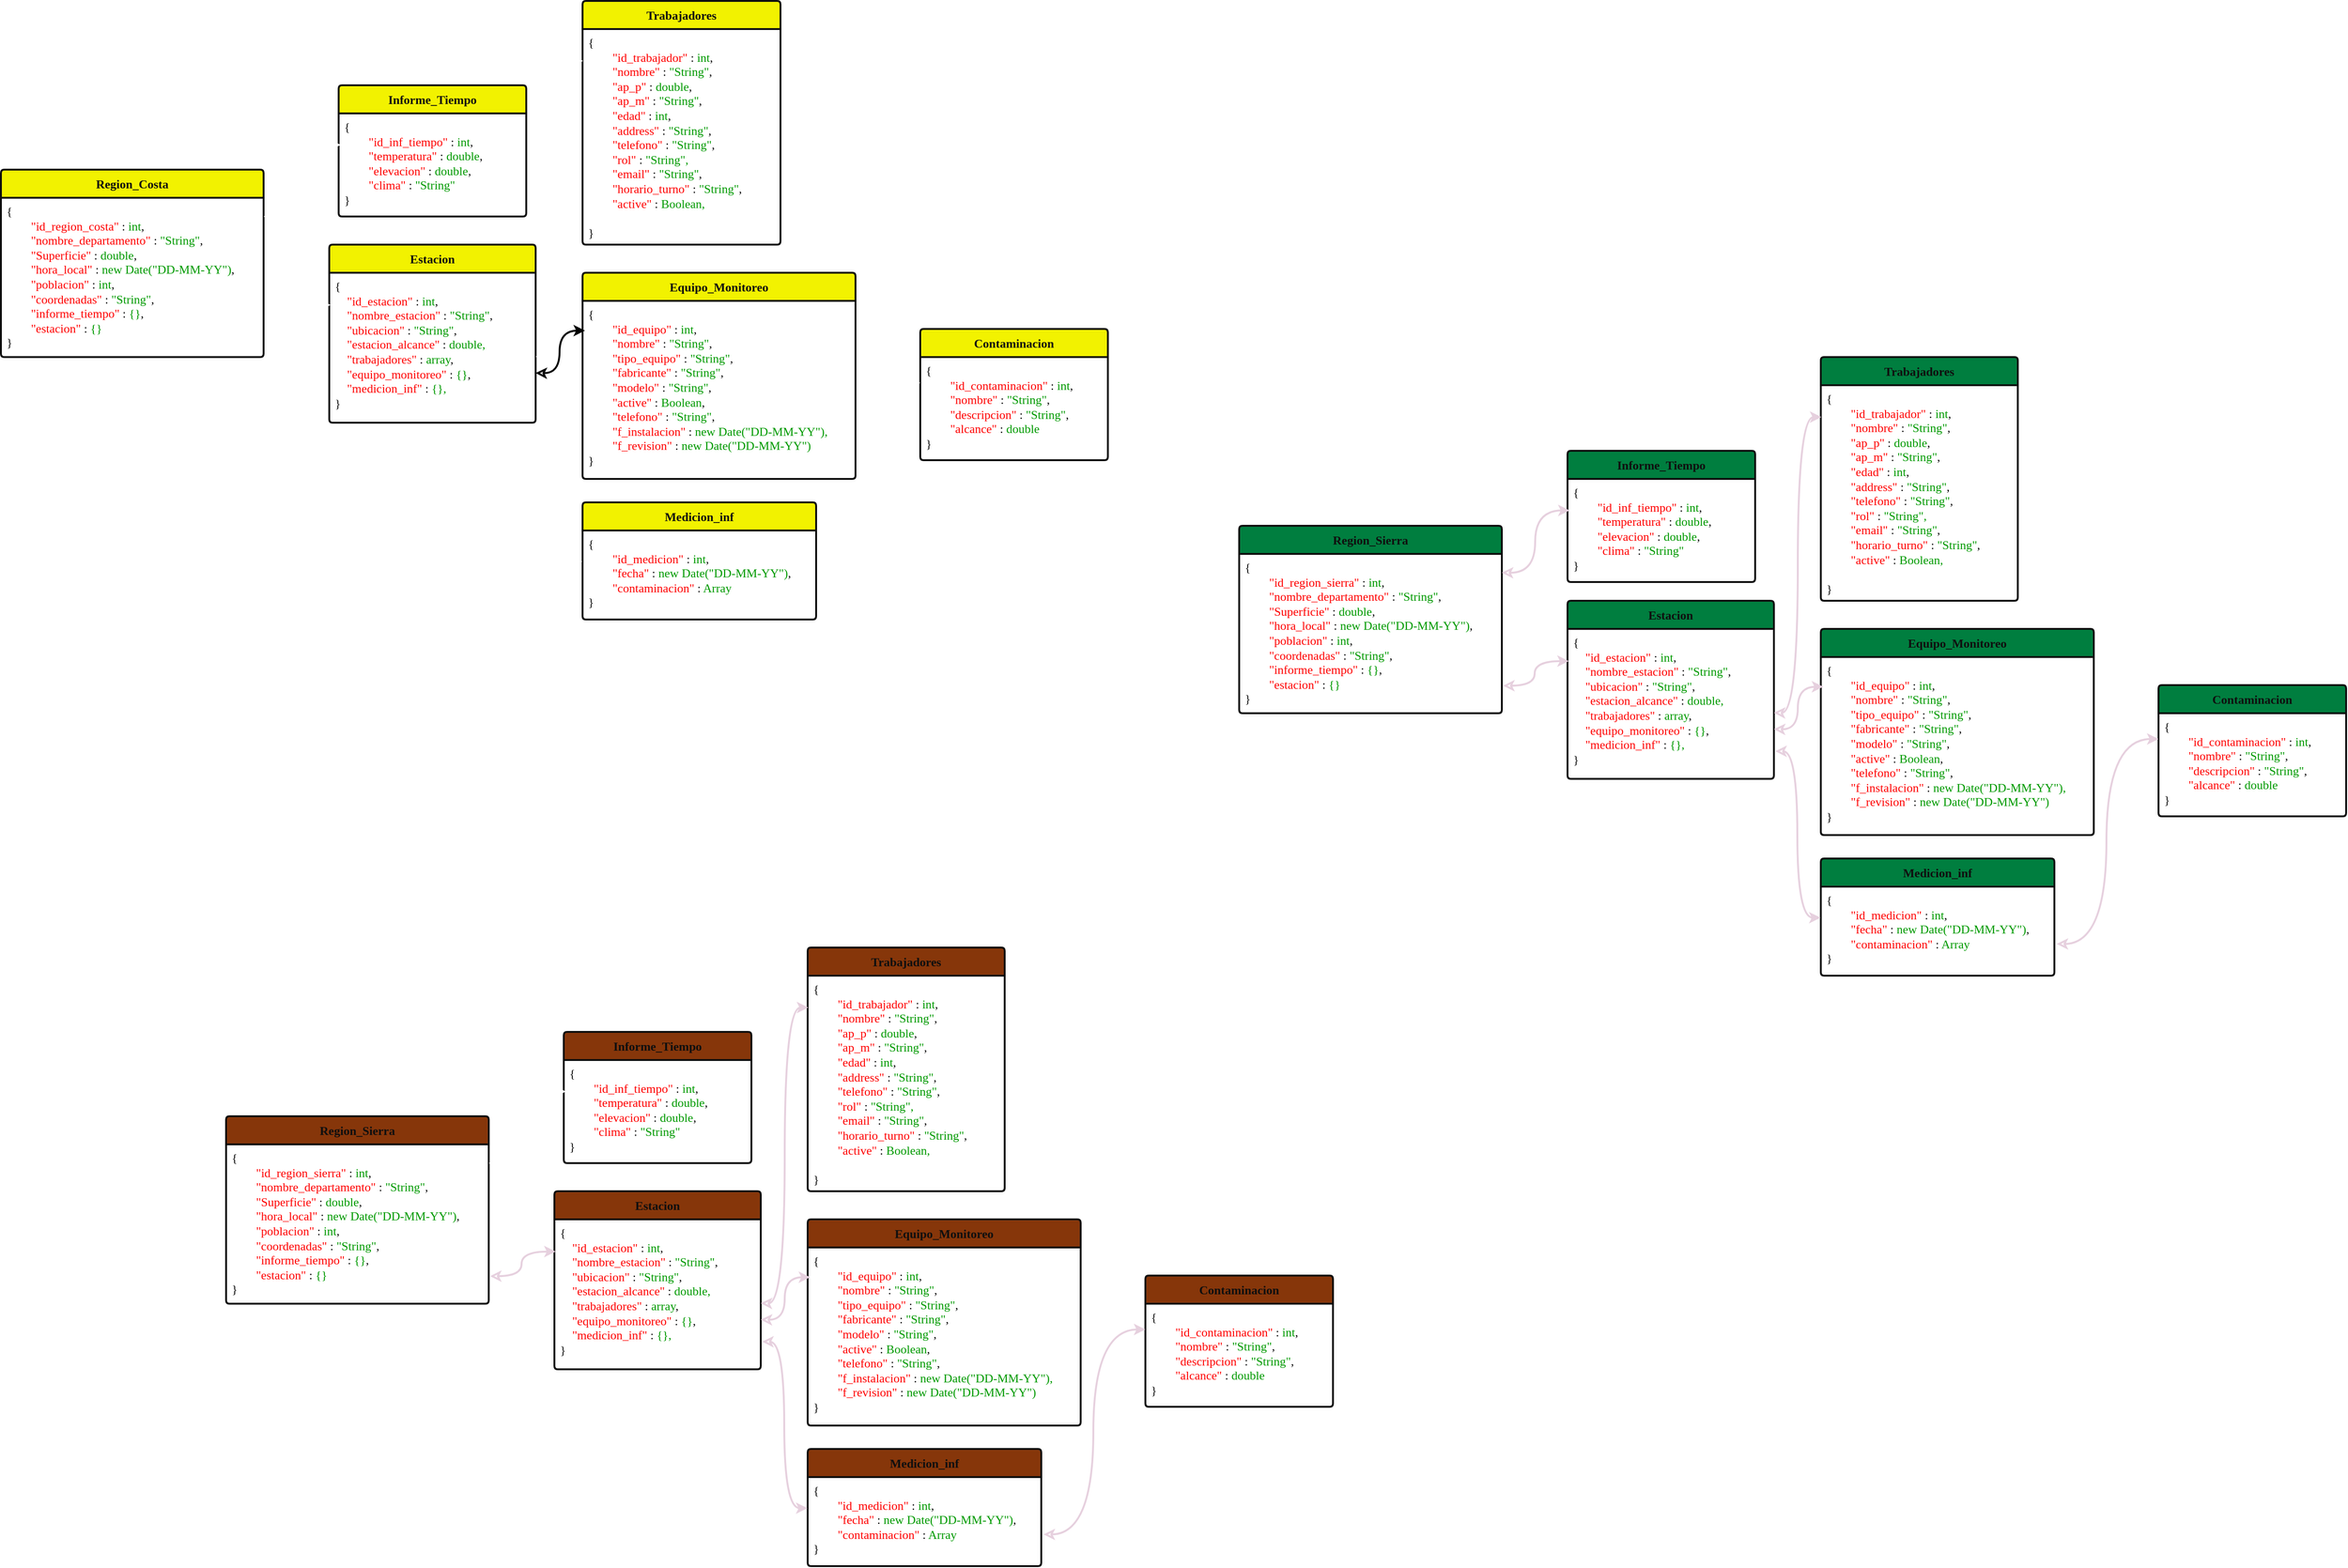 <mxfile version="21.3.8" type="github">
  <diagram name="Página-1" id="WMEyhKcaEuoWZAi4I8aA">
    <mxGraphModel dx="2467" dy="694" grid="1" gridSize="10" guides="1" tooltips="1" connect="1" arrows="1" fold="1" page="1" pageScale="1" pageWidth="827" pageHeight="1169" math="0" shadow="0">
      <root>
        <mxCell id="0" />
        <mxCell id="1" parent="0" />
        <mxCell id="JJ6pGFsBF1nlRodCM9yX-1" value="&lt;font face=&quot;Comic Sans MS&quot; style=&quot;font-size: 13px;&quot;&gt;&lt;b style=&quot;font-size: 13px;&quot;&gt;Region_Costa&lt;/b&gt;&lt;/font&gt;" style="swimlane;childLayout=stackLayout;horizontal=1;startSize=30;horizontalStack=0;rounded=1;fontSize=13;fontStyle=0;strokeWidth=2;resizeParent=0;resizeLast=1;shadow=0;dashed=0;align=center;arcSize=4;whiteSpace=wrap;html=1;labelBackgroundColor=none;fillColor=#F2F200;fontColor=#0F0F0F;strokeColor=#0F0F0F;swimlaneLine=1;gradientColor=none;swimlaneFillColor=#FFFFFF;" vertex="1" parent="1">
          <mxGeometry x="-800" y="230" width="280" height="200" as="geometry" />
        </mxCell>
        <mxCell id="JJ6pGFsBF1nlRodCM9yX-2" value="&lt;font face=&quot;Comic Sans MS&quot; style=&quot;font-size: 13px;&quot;&gt;&lt;font color=&quot;#0f0f0f&quot; style=&quot;font-size: 13px;&quot;&gt;{&lt;/font&gt;&lt;br style=&quot;font-size: 13px;&quot;&gt;&lt;span style=&quot;white-space: pre; font-size: 13px;&quot;&gt;&lt;span style=&quot;color: rgb(15, 15, 15); white-space: pre; font-size: 13px;&quot;&gt;&#x9;&lt;/span&gt;&lt;font color=&quot;#ff0000&quot; style=&quot;font-size: 13px;&quot;&gt;&quot;&lt;/font&gt;&lt;/span&gt;&lt;font color=&quot;#ff0000&quot; style=&quot;font-size: 13px;&quot;&gt;id_region_costa&quot;&lt;/font&gt;&lt;/font&gt;&lt;font face=&quot;Comic Sans MS&quot; style=&quot;font-size: 13px;&quot;&gt;&lt;font color=&quot;#0f0f0f&quot; style=&quot;font-size: 13px;&quot;&gt; : &lt;/font&gt;&lt;font color=&quot;#009900&quot; style=&quot;font-size: 13px;&quot;&gt;int&lt;/font&gt;&lt;font color=&quot;#0f0f0f&quot; style=&quot;font-size: 13px;&quot;&gt;,&lt;/font&gt;&lt;br style=&quot;font-size: 13px;&quot;&gt;&lt;span style=&quot;color: rgb(15, 15, 15); white-space: pre; font-size: 13px;&quot;&gt;&#x9;&lt;/span&gt;&lt;font color=&quot;#ff0000&quot; style=&quot;font-size: 13px;&quot;&gt;&quot;nombre_departamento&quot;&lt;/font&gt;&lt;/font&gt;&lt;font face=&quot;Comic Sans MS&quot; style=&quot;font-size: 13px;&quot;&gt;&lt;font color=&quot;#0f0f0f&quot; style=&quot;font-size: 13px;&quot;&gt; : &lt;/font&gt;&lt;font color=&quot;#009900&quot; style=&quot;font-size: 13px;&quot;&gt;&quot;String&quot;&lt;/font&gt;&lt;font color=&quot;#0f0f0f&quot; style=&quot;font-size: 13px;&quot;&gt;,&lt;/font&gt;&lt;br style=&quot;font-size: 13px;&quot;&gt;&lt;span style=&quot;color: rgb(15, 15, 15); white-space: pre; font-size: 13px;&quot;&gt;&#x9;&lt;/span&gt;&lt;font color=&quot;#ff0000&quot; style=&quot;font-size: 13px;&quot;&gt;&quot;Superficie&quot; &lt;/font&gt;&lt;/font&gt;&lt;font face=&quot;Comic Sans MS&quot; style=&quot;font-size: 13px;&quot;&gt;&lt;font color=&quot;#0f0f0f&quot; style=&quot;font-size: 13px;&quot;&gt;: &lt;/font&gt;&lt;font color=&quot;#009900&quot; style=&quot;font-size: 13px;&quot;&gt;double&lt;/font&gt;&lt;font color=&quot;#0f0f0f&quot; style=&quot;font-size: 13px;&quot;&gt;,&lt;/font&gt;&lt;br style=&quot;font-size: 13px;&quot;&gt;&lt;span style=&quot;color: rgb(15, 15, 15); white-space: pre; font-size: 13px;&quot;&gt;&#x9;&lt;/span&gt;&lt;font color=&quot;#ff0000&quot; style=&quot;font-size: 13px;&quot;&gt;&quot;hora_local&quot;&lt;/font&gt;&lt;/font&gt;&lt;font face=&quot;Comic Sans MS&quot; style=&quot;font-size: 13px;&quot;&gt;&lt;font color=&quot;#0f0f0f&quot; style=&quot;font-size: 13px;&quot;&gt; : &lt;/font&gt;&lt;font color=&quot;#009900&quot; style=&quot;font-size: 13px;&quot;&gt;new Date(&quot;DD-MM-YY&quot;)&lt;/font&gt;&lt;font color=&quot;#0f0f0f&quot; style=&quot;font-size: 13px;&quot;&gt;,&lt;/font&gt;&lt;br style=&quot;font-size: 13px;&quot;&gt;&lt;span style=&quot;color: rgb(15, 15, 15); white-space: pre; font-size: 13px;&quot;&gt;&#x9;&lt;/span&gt;&lt;font color=&quot;#ff0000&quot; style=&quot;font-size: 13px;&quot;&gt;&quot;poblacion&quot;&lt;/font&gt;&lt;/font&gt;&lt;font face=&quot;Comic Sans MS&quot; style=&quot;font-size: 13px;&quot;&gt;&lt;font color=&quot;#0f0f0f&quot; style=&quot;font-size: 13px;&quot;&gt; : &lt;/font&gt;&lt;font color=&quot;#009900&quot; style=&quot;font-size: 13px;&quot;&gt;int&lt;/font&gt;&lt;font color=&quot;#0f0f0f&quot; style=&quot;font-size: 13px;&quot;&gt;,&lt;/font&gt;&lt;br style=&quot;font-size: 13px;&quot;&gt;&lt;span style=&quot;white-space: pre; font-size: 13px;&quot;&gt;&lt;span style=&quot;color: rgb(15, 15, 15); white-space: pre; font-size: 13px;&quot;&gt;&#x9;&lt;/span&gt;&lt;font color=&quot;#ff0000&quot; style=&quot;font-size: 13px;&quot;&gt;&quot;coordenadas&quot;&lt;/font&gt;&lt;font color=&quot;#0f0f0f&quot; style=&quot;font-size: 13px;&quot;&gt; : &lt;/font&gt;&lt;font color=&quot;#009900&quot; style=&quot;font-size: 13px;&quot;&gt;&quot;String&quot;&lt;/font&gt;&lt;font color=&quot;#0f0f0f&quot; style=&quot;font-size: 13px;&quot;&gt;,&lt;br style=&quot;font-size: 13px;&quot;&gt;&lt;/font&gt;&lt;span style=&quot;color: rgb(15, 15, 15); white-space: pre; font-size: 13px;&quot;&gt;&#x9;&lt;/span&gt;&lt;font color=&quot;#ff0000&quot; style=&quot;font-size: 13px;&quot;&gt;&quot;informe_tiempo&quot;&lt;/font&gt;&lt;font color=&quot;#0f0f0f&quot; style=&quot;font-size: 13px;&quot;&gt; : &lt;/font&gt;&lt;font color=&quot;#009900&quot; style=&quot;font-size: 13px;&quot;&gt;{}&lt;/font&gt;&lt;font color=&quot;#0f0f0f&quot; style=&quot;font-size: 13px;&quot;&gt;,&lt;br style=&quot;font-size: 13px;&quot;&gt;&lt;/font&gt;&lt;span style=&quot;color: rgb(15, 15, 15); white-space: pre; font-size: 13px;&quot;&gt;&#x9;&lt;/span&gt;&lt;font color=&quot;#ff0000&quot; style=&quot;font-size: 13px;&quot;&gt;&quot;estacion&quot;&lt;/font&gt;&lt;font color=&quot;#0f0f0f&quot; style=&quot;font-size: 13px;&quot;&gt; : &lt;/font&gt;&lt;font color=&quot;#009900&quot; style=&quot;font-size: 13px;&quot;&gt;{}&#x9;&lt;/font&gt;&lt;/span&gt;&lt;br style=&quot;font-size: 13px;&quot;&gt;&lt;font color=&quot;#0f0f0f&quot; style=&quot;font-size: 13px;&quot;&gt;}&lt;/font&gt;&lt;/font&gt;" style="align=left;strokeColor=none;fillColor=none;spacingLeft=4;fontSize=13;verticalAlign=top;resizable=0;rotatable=0;part=1;html=1;" vertex="1" parent="JJ6pGFsBF1nlRodCM9yX-1">
          <mxGeometry y="30" width="280" height="170" as="geometry" />
        </mxCell>
        <mxCell id="JJ6pGFsBF1nlRodCM9yX-4" value="&lt;font face=&quot;Comic Sans MS&quot;&gt;&lt;b&gt;Informe_Tiempo&lt;/b&gt;&lt;/font&gt;" style="swimlane;childLayout=stackLayout;horizontal=1;startSize=30;horizontalStack=0;rounded=1;fontSize=13;fontStyle=0;strokeWidth=2;resizeParent=0;resizeLast=1;shadow=0;dashed=0;align=center;arcSize=4;whiteSpace=wrap;html=1;labelBackgroundColor=none;fillColor=#F2F200;fontColor=#0F0F0F;strokeColor=#0F0F0F;swimlaneLine=1;gradientColor=none;swimlaneFillColor=#FFFFFF;" vertex="1" parent="1">
          <mxGeometry x="-440" y="140" width="200" height="140" as="geometry" />
        </mxCell>
        <mxCell id="JJ6pGFsBF1nlRodCM9yX-5" value="&lt;font face=&quot;Comic Sans MS&quot; style=&quot;font-size: 13px;&quot;&gt;&lt;font color=&quot;#0f0f0f&quot; style=&quot;font-size: 13px;&quot;&gt;{&lt;/font&gt;&lt;br style=&quot;font-size: 13px;&quot;&gt;&lt;span style=&quot;white-space: pre; font-size: 13px;&quot;&gt;&lt;span style=&quot;color: rgb(15, 15, 15); white-space: pre; font-size: 13px;&quot;&gt;&#x9;&lt;/span&gt;&lt;font color=&quot;#ff0000&quot; style=&quot;font-size: 13px;&quot;&gt;&quot;&lt;/font&gt;&lt;/span&gt;&lt;font color=&quot;#ff0000&quot; style=&quot;font-size: 13px;&quot;&gt;id_inf_tiempo&quot;&lt;/font&gt;&lt;/font&gt;&lt;font face=&quot;Comic Sans MS&quot; style=&quot;font-size: 13px;&quot;&gt;&lt;font color=&quot;#0f0f0f&quot; style=&quot;font-size: 13px;&quot;&gt; : &lt;/font&gt;&lt;font color=&quot;#009900&quot; style=&quot;font-size: 13px;&quot;&gt;int&lt;/font&gt;&lt;font color=&quot;#0f0f0f&quot; style=&quot;font-size: 13px;&quot;&gt;,&lt;/font&gt;&lt;br style=&quot;font-size: 13px;&quot;&gt;&lt;span style=&quot;color: rgb(15, 15, 15); white-space: pre; font-size: 13px;&quot;&gt;&#x9;&lt;/span&gt;&lt;font color=&quot;#ff0000&quot; style=&quot;font-size: 13px;&quot;&gt;&quot;temperatura&quot;&lt;/font&gt;&lt;/font&gt;&lt;font face=&quot;Comic Sans MS&quot; style=&quot;font-size: 13px;&quot;&gt;&lt;font color=&quot;#0f0f0f&quot; style=&quot;font-size: 13px;&quot;&gt; : &lt;/font&gt;&lt;font color=&quot;#009900&quot; style=&quot;font-size: 13px;&quot;&gt;double&lt;/font&gt;&lt;font color=&quot;#0f0f0f&quot; style=&quot;font-size: 13px;&quot;&gt;,&lt;/font&gt;&lt;br style=&quot;font-size: 13px;&quot;&gt;&lt;span style=&quot;color: rgb(15, 15, 15); white-space: pre; font-size: 13px;&quot;&gt;&#x9;&lt;/span&gt;&lt;font color=&quot;#ff0000&quot; style=&quot;font-size: 13px;&quot;&gt;&quot;elevacion&quot; &lt;/font&gt;&lt;/font&gt;&lt;font face=&quot;Comic Sans MS&quot; style=&quot;font-size: 13px;&quot;&gt;&lt;font color=&quot;#0f0f0f&quot; style=&quot;font-size: 13px;&quot;&gt;: &lt;/font&gt;&lt;font color=&quot;#009900&quot; style=&quot;font-size: 13px;&quot;&gt;double&lt;/font&gt;&lt;font color=&quot;#0f0f0f&quot; style=&quot;font-size: 13px;&quot;&gt;,&lt;/font&gt;&lt;br style=&quot;font-size: 13px;&quot;&gt;&lt;span style=&quot;color: rgb(15, 15, 15); white-space: pre; font-size: 13px;&quot;&gt;&#x9;&lt;/span&gt;&lt;font color=&quot;#ff0000&quot; style=&quot;font-size: 13px;&quot;&gt;&quot;clima&quot;&lt;/font&gt;&lt;/font&gt;&lt;font face=&quot;Comic Sans MS&quot; style=&quot;font-size: 13px;&quot;&gt;&lt;font color=&quot;#0f0f0f&quot; style=&quot;font-size: 13px;&quot;&gt; : &lt;/font&gt;&lt;font color=&quot;#009900&quot; style=&quot;font-size: 13px;&quot;&gt;&quot;String&quot;&lt;/font&gt;&lt;/font&gt;&lt;font face=&quot;Comic Sans MS&quot; style=&quot;font-size: 13px;&quot;&gt;&lt;span style=&quot;white-space: pre; font-size: 13px;&quot;&gt;&lt;font color=&quot;#009900&quot; style=&quot;font-size: 13px;&quot;&gt;&#x9;&lt;/font&gt;&lt;/span&gt;&lt;br style=&quot;font-size: 13px;&quot;&gt;&lt;font color=&quot;#0f0f0f&quot; style=&quot;font-size: 13px;&quot;&gt;}&lt;/font&gt;&lt;/font&gt;" style="align=left;strokeColor=none;fillColor=none;spacingLeft=4;fontSize=13;verticalAlign=top;resizable=0;rotatable=0;part=1;html=1;" vertex="1" parent="JJ6pGFsBF1nlRodCM9yX-4">
          <mxGeometry y="30" width="200" height="110" as="geometry" />
        </mxCell>
        <mxCell id="JJ6pGFsBF1nlRodCM9yX-8" value="" style="endArrow=classic;html=1;rounded=0;elbow=vertical;edgeStyle=orthogonalEdgeStyle;curved=1;startArrow=classic;startFill=0;strokeColor=#FFFFFF;fillColor=#cdeb8b;shadow=0;strokeWidth=2;entryX=0.011;entryY=0.306;entryDx=0;entryDy=0;entryPerimeter=0;" edge="1" parent="1" target="JJ6pGFsBF1nlRodCM9yX-5">
          <mxGeometry width="50" height="50" relative="1" as="geometry">
            <mxPoint x="-520" y="280" as="sourcePoint" />
            <mxPoint x="-450" y="90" as="targetPoint" />
          </mxGeometry>
        </mxCell>
        <mxCell id="JJ6pGFsBF1nlRodCM9yX-9" value="&lt;font face=&quot;Comic Sans MS&quot;&gt;&lt;b&gt;Estacion&lt;/b&gt;&lt;/font&gt;" style="swimlane;childLayout=stackLayout;horizontal=1;startSize=30;horizontalStack=0;rounded=1;fontSize=13;fontStyle=0;strokeWidth=2;resizeParent=0;resizeLast=1;shadow=0;dashed=0;align=center;arcSize=4;whiteSpace=wrap;html=1;labelBackgroundColor=none;fillColor=#F2F200;fontColor=#0F0F0F;strokeColor=#0F0F0F;swimlaneLine=1;gradientColor=none;swimlaneFillColor=#FFFFFF;" vertex="1" parent="1">
          <mxGeometry x="-450" y="310" width="220" height="190" as="geometry" />
        </mxCell>
        <mxCell id="JJ6pGFsBF1nlRodCM9yX-10" value="&lt;font face=&quot;Comic Sans MS&quot; style=&quot;font-size: 13px;&quot;&gt;&lt;font color=&quot;#0f0f0f&quot; style=&quot;font-size: 13px;&quot;&gt;{&lt;/font&gt;&lt;br style=&quot;font-size: 13px;&quot;&gt;&lt;span style=&quot;font-size: 13px;&quot;&gt;&lt;span style=&quot;color: rgb(15, 15, 15); font-size: 13px;&quot;&gt;&lt;span style=&quot;white-space: pre;&quot;&gt;&amp;nbsp;&amp;nbsp;&amp;nbsp;&amp;nbsp;&lt;/span&gt;&lt;/span&gt;&lt;font color=&quot;#ff0000&quot; style=&quot;font-size: 13px;&quot;&gt;&quot;&lt;/font&gt;&lt;/span&gt;&lt;font color=&quot;#ff0000&quot; style=&quot;font-size: 13px;&quot;&gt;id_estacion&quot;&lt;/font&gt;&lt;/font&gt;&lt;font face=&quot;Comic Sans MS&quot; style=&quot;font-size: 13px;&quot;&gt;&lt;font color=&quot;#0f0f0f&quot; style=&quot;font-size: 13px;&quot;&gt; : &lt;/font&gt;&lt;font color=&quot;#009900&quot; style=&quot;font-size: 13px;&quot;&gt;int&lt;/font&gt;&lt;font color=&quot;#0f0f0f&quot; style=&quot;font-size: 13px;&quot;&gt;,&lt;/font&gt;&lt;br style=&quot;font-size: 13px;&quot;&gt;&lt;span style=&quot;color: rgb(15, 15, 15); font-size: 13px;&quot;&gt;&lt;span style=&quot;white-space: pre;&quot;&gt;&amp;nbsp;&amp;nbsp;&amp;nbsp;&amp;nbsp;&lt;/span&gt;&lt;/span&gt;&lt;font color=&quot;#ff0000&quot; style=&quot;font-size: 13px;&quot;&gt;&quot;nombre_estacion&quot;&lt;/font&gt;&lt;/font&gt;&lt;font face=&quot;Comic Sans MS&quot; style=&quot;font-size: 13px;&quot;&gt;&lt;font color=&quot;#0f0f0f&quot; style=&quot;font-size: 13px;&quot;&gt; : &lt;/font&gt;&lt;font color=&quot;#009900&quot; style=&quot;font-size: 13px;&quot;&gt;&quot;String&quot;&lt;/font&gt;&lt;font color=&quot;#0f0f0f&quot; style=&quot;font-size: 13px;&quot;&gt;,&lt;/font&gt;&lt;br style=&quot;font-size: 13px;&quot;&gt;&lt;span style=&quot;color: rgb(15, 15, 15); font-size: 13px;&quot;&gt;&lt;span style=&quot;white-space: pre;&quot;&gt;&amp;nbsp;&amp;nbsp;&amp;nbsp;&amp;nbsp;&lt;/span&gt;&lt;/span&gt;&lt;font color=&quot;#ff0000&quot; style=&quot;font-size: 13px;&quot;&gt;&quot;ubicacion&quot; &lt;/font&gt;&lt;/font&gt;&lt;font face=&quot;Comic Sans MS&quot; style=&quot;font-size: 13px;&quot;&gt;&lt;font color=&quot;#0f0f0f&quot; style=&quot;font-size: 13px;&quot;&gt;: &lt;/font&gt;&lt;font color=&quot;#009900&quot; style=&quot;font-size: 13px;&quot;&gt;&quot;String&quot;&lt;/font&gt;&lt;font color=&quot;#0f0f0f&quot; style=&quot;font-size: 13px;&quot;&gt;,&lt;/font&gt;&lt;br style=&quot;font-size: 13px;&quot;&gt;&lt;span style=&quot;color: rgb(15, 15, 15); font-size: 13px;&quot;&gt;&lt;span style=&quot;white-space: pre;&quot;&gt;&amp;nbsp;&amp;nbsp;&amp;nbsp;&amp;nbsp;&lt;/span&gt;&lt;/span&gt;&lt;font color=&quot;#ff0000&quot; style=&quot;font-size: 13px;&quot;&gt;&quot;estacion_alcance&quot;&lt;/font&gt;&lt;/font&gt;&lt;font face=&quot;Comic Sans MS&quot; style=&quot;font-size: 13px;&quot;&gt;&lt;font color=&quot;#0f0f0f&quot; style=&quot;font-size: 13px;&quot;&gt; : &lt;/font&gt;&lt;font color=&quot;#009900&quot; style=&quot;font-size: 13px;&quot;&gt;double,&lt;br&gt;&lt;/font&gt;&lt;/font&gt;&lt;font face=&quot;Comic Sans MS&quot;&gt;&lt;font color=&quot;#ff0000&quot;&gt;&amp;nbsp; &amp;nbsp; &quot;trabajadores&quot;&lt;/font&gt;&lt;/font&gt;&lt;font face=&quot;Comic Sans MS&quot;&gt;&lt;font color=&quot;#0f0f0f&quot;&gt;&amp;nbsp;:&amp;nbsp;&lt;/font&gt;&lt;font color=&quot;#009900&quot;&gt;array&lt;/font&gt;&lt;font color=&quot;#0f0f0f&quot;&gt;,&lt;/font&gt;&lt;br&gt;&lt;span style=&quot;white-space: pre;&quot;&gt;&amp;nbsp;&amp;nbsp;&amp;nbsp;&amp;nbsp;&lt;/span&gt;&lt;font color=&quot;#ff0000&quot;&gt;&quot;equipo_monitoreo&quot;&amp;nbsp;&lt;/font&gt;&lt;/font&gt;&lt;font face=&quot;Comic Sans MS&quot;&gt;&lt;font color=&quot;#0f0f0f&quot;&gt;: &lt;/font&gt;&lt;font color=&quot;#009900&quot;&gt;{}&lt;/font&gt;&lt;font color=&quot;#0f0f0f&quot;&gt;,&lt;/font&gt;&lt;br&gt;&lt;span style=&quot;color: rgb(15, 15, 15);&quot;&gt;&lt;span style=&quot;white-space: pre;&quot;&gt;&amp;nbsp;&amp;nbsp;&amp;nbsp;&amp;nbsp;&lt;/span&gt;&lt;/span&gt;&lt;font color=&quot;#ff0000&quot;&gt;&quot;medicion_inf&quot;&lt;/font&gt;&lt;/font&gt;&lt;font face=&quot;Comic Sans MS&quot;&gt;&lt;font color=&quot;#0f0f0f&quot;&gt;&amp;nbsp;:&amp;nbsp;&lt;/font&gt;&lt;font color=&quot;#009900&quot;&gt;{},&lt;/font&gt;&lt;/font&gt;&lt;font face=&quot;Comic Sans MS&quot; style=&quot;font-size: 13px;&quot;&gt;&lt;span style=&quot;font-size: 13px;&quot;&gt;&lt;font color=&quot;#009900&quot; style=&quot;font-size: 13px;&quot;&gt;&lt;span style=&quot;white-space: pre;&quot;&gt;&amp;nbsp;&lt;/span&gt;&lt;/font&gt;&lt;/span&gt;&lt;br style=&quot;font-size: 13px;&quot;&gt;&lt;font color=&quot;#0f0f0f&quot; style=&quot;font-size: 13px;&quot;&gt;}&lt;/font&gt;&lt;/font&gt;" style="align=left;strokeColor=none;fillColor=none;spacingLeft=4;fontSize=13;verticalAlign=top;resizable=0;rotatable=0;part=1;html=1;" vertex="1" parent="JJ6pGFsBF1nlRodCM9yX-9">
          <mxGeometry y="30" width="220" height="160" as="geometry" />
        </mxCell>
        <mxCell id="JJ6pGFsBF1nlRodCM9yX-11" value="" style="endArrow=classic;html=1;rounded=0;elbow=vertical;edgeStyle=orthogonalEdgeStyle;curved=1;startArrow=classic;startFill=0;strokeColor=#FFFFFF;fillColor=#cdeb8b;shadow=0;strokeWidth=2;exitX=1.005;exitY=0.827;exitDx=0;exitDy=0;exitPerimeter=0;entryX=0.006;entryY=0.215;entryDx=0;entryDy=0;entryPerimeter=0;" edge="1" parent="1" source="JJ6pGFsBF1nlRodCM9yX-2" target="JJ6pGFsBF1nlRodCM9yX-10">
          <mxGeometry width="50" height="50" relative="1" as="geometry">
            <mxPoint x="-510" y="250" as="sourcePoint" />
            <mxPoint x="-440" y="110" as="targetPoint" />
          </mxGeometry>
        </mxCell>
        <mxCell id="JJ6pGFsBF1nlRodCM9yX-12" value="&lt;font face=&quot;Comic Sans MS&quot;&gt;&lt;b&gt;Trabajadores&lt;/b&gt;&lt;/font&gt;" style="swimlane;childLayout=stackLayout;horizontal=1;startSize=30;horizontalStack=0;rounded=1;fontSize=13;fontStyle=0;strokeWidth=2;resizeParent=0;resizeLast=1;shadow=0;dashed=0;align=center;arcSize=4;whiteSpace=wrap;html=1;labelBackgroundColor=none;fillColor=#F2F200;fontColor=#0F0F0F;strokeColor=#0F0F0F;swimlaneLine=1;gradientColor=none;swimlaneFillColor=#FFFFFF;" vertex="1" parent="1">
          <mxGeometry x="-180" y="50" width="211" height="260" as="geometry" />
        </mxCell>
        <mxCell id="JJ6pGFsBF1nlRodCM9yX-13" value="&lt;font face=&quot;Comic Sans MS&quot; style=&quot;font-size: 13px;&quot;&gt;&lt;font color=&quot;#0f0f0f&quot; style=&quot;font-size: 13px;&quot;&gt;{&lt;/font&gt;&lt;br style=&quot;font-size: 13px;&quot;&gt;&lt;span style=&quot;font-size: 13px;&quot;&gt;&lt;span style=&quot;color: rgb(15, 15, 15); font-size: 13px;&quot;&gt;&lt;span style=&quot;white-space: pre;&quot;&gt;&amp;nbsp;&amp;nbsp;&amp;nbsp;&amp;nbsp;&lt;span style=&quot;white-space: pre;&quot;&gt;&#x9;&lt;/span&gt;&lt;/span&gt;&lt;/span&gt;&lt;font color=&quot;#ff0000&quot; style=&quot;font-size: 13px;&quot;&gt;&quot;id_trabajador&lt;/font&gt;&lt;/span&gt;&lt;font color=&quot;#ff0000&quot; style=&quot;font-size: 13px;&quot;&gt;&quot;&lt;/font&gt;&lt;/font&gt;&lt;font face=&quot;Comic Sans MS&quot; style=&quot;font-size: 13px;&quot;&gt;&lt;font color=&quot;#0f0f0f&quot; style=&quot;font-size: 13px;&quot;&gt; : &lt;/font&gt;&lt;font color=&quot;#009900&quot; style=&quot;font-size: 13px;&quot;&gt;int&lt;/font&gt;&lt;font color=&quot;#0f0f0f&quot; style=&quot;font-size: 13px;&quot;&gt;,&lt;/font&gt;&lt;br style=&quot;font-size: 13px;&quot;&gt;&lt;span style=&quot;color: rgb(15, 15, 15); font-size: 13px;&quot;&gt;&lt;span style=&quot;white-space: pre;&quot;&gt;&amp;nbsp;&amp;nbsp;&amp;nbsp;&amp;nbsp;&lt;span style=&quot;white-space: pre;&quot;&gt;&#x9;&lt;/span&gt;&lt;/span&gt;&lt;/span&gt;&lt;font color=&quot;#ff0000&quot; style=&quot;font-size: 13px;&quot;&gt;&quot;nombre&quot;&lt;/font&gt;&lt;/font&gt;&lt;font face=&quot;Comic Sans MS&quot; style=&quot;font-size: 13px;&quot;&gt;&lt;font color=&quot;#0f0f0f&quot; style=&quot;font-size: 13px;&quot;&gt; : &lt;/font&gt;&lt;font color=&quot;#009900&quot; style=&quot;font-size: 13px;&quot;&gt;&quot;String&quot;&lt;/font&gt;&lt;font color=&quot;#0f0f0f&quot; style=&quot;font-size: 13px;&quot;&gt;,&lt;/font&gt;&lt;br style=&quot;font-size: 13px;&quot;&gt;&lt;span style=&quot;color: rgb(15, 15, 15); font-size: 13px;&quot;&gt;&lt;span style=&quot;white-space: pre;&quot;&gt;&amp;nbsp;&amp;nbsp;&amp;nbsp;&amp;nbsp;&lt;span style=&quot;white-space: pre;&quot;&gt;&#x9;&lt;/span&gt;&lt;/span&gt;&lt;/span&gt;&lt;font color=&quot;#ff0000&quot; style=&quot;font-size: 13px;&quot;&gt;&quot;ap_p&quot; &lt;/font&gt;&lt;/font&gt;&lt;font face=&quot;Comic Sans MS&quot; style=&quot;font-size: 13px;&quot;&gt;&lt;font color=&quot;#0f0f0f&quot; style=&quot;font-size: 13px;&quot;&gt;: &lt;/font&gt;&lt;font color=&quot;#009900&quot; style=&quot;font-size: 13px;&quot;&gt;double&lt;/font&gt;&lt;font color=&quot;#0f0f0f&quot; style=&quot;font-size: 13px;&quot;&gt;,&lt;/font&gt;&lt;br style=&quot;font-size: 13px;&quot;&gt;&lt;span style=&quot;color: rgb(15, 15, 15); font-size: 13px;&quot;&gt;&lt;span style=&quot;white-space: pre;&quot;&gt;&amp;nbsp;&amp;nbsp;&amp;nbsp;&amp;nbsp;&lt;span style=&quot;white-space: pre;&quot;&gt;&#x9;&lt;/span&gt;&lt;/span&gt;&lt;/span&gt;&lt;font color=&quot;#ff0000&quot; style=&quot;font-size: 13px;&quot;&gt;&quot;ap_m&quot;&lt;/font&gt;&lt;/font&gt;&lt;font face=&quot;Comic Sans MS&quot; style=&quot;font-size: 13px;&quot;&gt;&lt;font color=&quot;#0f0f0f&quot; style=&quot;font-size: 13px;&quot;&gt; : &lt;/font&gt;&lt;font color=&quot;#009900&quot; style=&quot;font-size: 13px;&quot;&gt;&quot;String&quot;&lt;/font&gt;&lt;font color=&quot;#0f0f0f&quot; style=&quot;font-size: 13px;&quot;&gt;,&lt;/font&gt;&lt;br style=&quot;font-size: 13px;&quot;&gt;&lt;span style=&quot;color: rgb(15, 15, 15); font-size: 13px;&quot;&gt;&lt;span style=&quot;white-space: pre;&quot;&gt;&amp;nbsp;&amp;nbsp;&amp;nbsp;&amp;nbsp;&lt;span style=&quot;white-space: pre;&quot;&gt;&#x9;&lt;/span&gt;&lt;/span&gt;&lt;/span&gt;&lt;font color=&quot;#ff0000&quot; style=&quot;font-size: 13px;&quot;&gt;&quot;edad&quot;&lt;/font&gt;&lt;/font&gt;&lt;font face=&quot;Comic Sans MS&quot; style=&quot;font-size: 13px;&quot;&gt;&lt;font color=&quot;#0f0f0f&quot; style=&quot;font-size: 13px;&quot;&gt; : &lt;/font&gt;&lt;font color=&quot;#009900&quot; style=&quot;font-size: 13px;&quot;&gt;int&lt;/font&gt;&lt;font color=&quot;#0f0f0f&quot; style=&quot;font-size: 13px;&quot;&gt;,&lt;/font&gt;&lt;br style=&quot;font-size: 13px;&quot;&gt;&lt;font color=&quot;#ff0000&quot; style=&quot;font-size: 13px;&quot;&gt;&amp;nbsp; &amp;nbsp; &lt;span style=&quot;white-space: pre;&quot;&gt;&#x9;&lt;/span&gt;&quot;address&quot;&lt;/font&gt;&lt;font color=&quot;#0f0f0f&quot; style=&quot;font-size: 13px;&quot;&gt; : &lt;/font&gt;&lt;font color=&quot;#009900&quot; style=&quot;font-size: 13px;&quot;&gt;&quot;String&quot;&lt;/font&gt;&lt;font color=&quot;#0f0f0f&quot; style=&quot;font-size: 13px;&quot;&gt;,&lt;br style=&quot;font-size: 13px;&quot;&gt;&lt;/font&gt;&lt;font color=&quot;#ff0000&quot; style=&quot;font-size: 13px;&quot;&gt;&amp;nbsp; &amp;nbsp; &lt;span style=&quot;white-space: pre;&quot;&gt;&#x9;&lt;/span&gt;&quot;telefono&quot;&lt;/font&gt;&lt;font color=&quot;#0f0f0f&quot; style=&quot;font-size: 13px;&quot;&gt; : &lt;/font&gt;&lt;font color=&quot;#009900&quot; style=&quot;font-size: 13px;&quot;&gt;&quot;String&quot;&lt;/font&gt;&lt;font color=&quot;#0f0f0f&quot; style=&quot;font-size: 13px;&quot;&gt;,&lt;br style=&quot;font-size: 13px;&quot;&gt;&lt;/font&gt;&lt;font color=&quot;#ff0000&quot; style=&quot;font-size: 13px;&quot;&gt;&amp;nbsp; &amp;nbsp; &lt;span style=&quot;white-space: pre;&quot;&gt;&#x9;&lt;/span&gt;&quot;rol&quot;&lt;/font&gt;&lt;font color=&quot;#0f0f0f&quot; style=&quot;font-size: 13px;&quot;&gt; : &lt;/font&gt;&lt;font style=&quot;font-size: 13px;&quot;&gt;&lt;font color=&quot;#009900&quot;&gt;&quot;String&quot;,&lt;/font&gt;&lt;font color=&quot;#0f0f0f&quot;&gt;&lt;span style=&quot;white-space-collapse: preserve;&quot;&gt;&lt;br&gt;&lt;/span&gt;&lt;/font&gt;&lt;/font&gt;&lt;/font&gt;&lt;font style=&quot;border-color: var(--border-color); font-family: &amp;quot;Comic Sans MS&amp;quot;;&quot; color=&quot;#ff0000&quot;&gt;&amp;nbsp; &amp;nbsp; &lt;span style=&quot;white-space: pre;&quot;&gt;&#x9;&lt;/span&gt;&quot;email&quot;&lt;/font&gt;&lt;font style=&quot;border-color: var(--border-color); font-family: &amp;quot;Comic Sans MS&amp;quot;;&quot; color=&quot;#0f0f0f&quot;&gt; : &lt;/font&gt;&lt;font style=&quot;border-color: var(--border-color); font-family: &amp;quot;Comic Sans MS&amp;quot;;&quot; color=&quot;#009900&quot;&gt;&quot;String&quot;&lt;/font&gt;&lt;font style=&quot;border-color: var(--border-color); font-family: &amp;quot;Comic Sans MS&amp;quot;;&quot; color=&quot;#0f0f0f&quot;&gt;,&lt;br style=&quot;border-color: var(--border-color);&quot;&gt;&lt;/font&gt;&lt;span style=&quot;border-color: var(--border-color); font-family: &amp;quot;Comic Sans MS&amp;quot;; color: rgb(15, 15, 15);&quot;&gt;&lt;span style=&quot;white-space: pre;&quot;&gt;&amp;nbsp;&amp;nbsp;&amp;nbsp;&amp;nbsp;&lt;span style=&quot;white-space: pre;&quot;&gt;&#x9;&lt;/span&gt;&lt;/span&gt;&lt;/span&gt;&lt;font style=&quot;border-color: var(--border-color); font-family: &amp;quot;Comic Sans MS&amp;quot;;&quot; color=&quot;#ff0000&quot;&gt;&quot;horario_turno&quot;&lt;/font&gt;&lt;font style=&quot;border-color: var(--border-color); font-family: &amp;quot;Comic Sans MS&amp;quot;;&quot; color=&quot;#0f0f0f&quot;&gt; : &lt;/font&gt;&lt;font style=&quot;border-color: var(--border-color); font-family: &amp;quot;Comic Sans MS&amp;quot;;&quot; color=&quot;#009900&quot;&gt;&quot;String&quot;&lt;/font&gt;&lt;font style=&quot;border-color: var(--border-color); font-family: &amp;quot;Comic Sans MS&amp;quot;;&quot; color=&quot;#0f0f0f&quot;&gt;,&lt;br style=&quot;border-color: var(--border-color);&quot;&gt;&lt;/font&gt;&lt;span style=&quot;border-color: var(--border-color); font-family: &amp;quot;Comic Sans MS&amp;quot;; color: rgb(15, 15, 15);&quot;&gt;&lt;span style=&quot;white-space: pre;&quot;&gt;&amp;nbsp;&amp;nbsp;&amp;nbsp;&amp;nbsp;&lt;span style=&quot;white-space: pre;&quot;&gt;&#x9;&lt;/span&gt;&lt;/span&gt;&lt;/span&gt;&lt;font style=&quot;border-color: var(--border-color); font-family: &amp;quot;Comic Sans MS&amp;quot;;&quot; color=&quot;#ff0000&quot;&gt;&quot;active&quot;&lt;/font&gt;&lt;font style=&quot;border-color: var(--border-color); font-family: &amp;quot;Comic Sans MS&amp;quot;;&quot; color=&quot;#0f0f0f&quot;&gt; : &lt;/font&gt;&lt;font style=&quot;border-color: var(--border-color); font-family: &amp;quot;Comic Sans MS&amp;quot;;&quot; color=&quot;#009900&quot;&gt;Boolean,&lt;/font&gt;&lt;font face=&quot;Comic Sans MS&quot; style=&quot;font-size: 13px;&quot;&gt;&lt;span style=&quot;font-size: 13px;&quot;&gt;&lt;font color=&quot;#009900&quot; style=&quot;font-size: 13px;&quot;&gt;&lt;br&gt;&lt;span style=&quot;white-space: pre;&quot;&gt;&amp;nbsp;&amp;nbsp;&amp;nbsp;&amp;nbsp;&lt;/span&gt;&lt;/font&gt;&lt;/span&gt;&lt;br style=&quot;font-size: 13px;&quot;&gt;&lt;font color=&quot;#0f0f0f&quot; style=&quot;font-size: 13px;&quot;&gt;}&lt;/font&gt;&lt;/font&gt;" style="align=left;strokeColor=none;fillColor=none;spacingLeft=4;fontSize=13;verticalAlign=top;resizable=0;rotatable=0;part=1;html=1;" vertex="1" parent="JJ6pGFsBF1nlRodCM9yX-12">
          <mxGeometry y="30" width="211" height="230" as="geometry" />
        </mxCell>
        <mxCell id="JJ6pGFsBF1nlRodCM9yX-14" value="&lt;font face=&quot;Comic Sans MS&quot;&gt;&lt;b&gt;Equipo_Monitoreo&lt;/b&gt;&lt;/font&gt;" style="swimlane;childLayout=stackLayout;horizontal=1;startSize=30;horizontalStack=0;rounded=1;fontSize=13;fontStyle=0;strokeWidth=2;resizeParent=0;resizeLast=1;shadow=0;dashed=0;align=center;arcSize=4;whiteSpace=wrap;html=1;labelBackgroundColor=none;fillColor=#F2F200;fontColor=#0F0F0F;strokeColor=#0F0F0F;swimlaneLine=1;gradientColor=none;swimlaneFillColor=#FFFFFF;" vertex="1" parent="1">
          <mxGeometry x="-180" y="340" width="291" height="220" as="geometry" />
        </mxCell>
        <mxCell id="JJ6pGFsBF1nlRodCM9yX-20" value="" style="endArrow=classic;html=1;rounded=0;elbow=vertical;edgeStyle=orthogonalEdgeStyle;curved=1;startArrow=classic;startFill=0;strokeColor=#FFFFFF;fillColor=#cdeb8b;shadow=0;strokeWidth=2;exitX=1.005;exitY=0.827;exitDx=0;exitDy=0;exitPerimeter=0;entryX=0.003;entryY=0.148;entryDx=0;entryDy=0;entryPerimeter=0;" edge="1" parent="JJ6pGFsBF1nlRodCM9yX-14" target="JJ6pGFsBF1nlRodCM9yX-13">
          <mxGeometry width="50" height="50" relative="1" as="geometry">
            <mxPoint x="-50" y="89.48" as="sourcePoint" />
            <mxPoint x="-20" y="-110" as="targetPoint" />
          </mxGeometry>
        </mxCell>
        <mxCell id="JJ6pGFsBF1nlRodCM9yX-15" value="&lt;font face=&quot;Comic Sans MS&quot; style=&quot;font-size: 13px;&quot;&gt;&lt;font color=&quot;#0f0f0f&quot; style=&quot;font-size: 13px;&quot;&gt;{&lt;/font&gt;&lt;br style=&quot;font-size: 13px;&quot;&gt;&lt;span style=&quot;font-size: 13px;&quot;&gt;&lt;span style=&quot;color: rgb(15, 15, 15); font-size: 13px;&quot;&gt;&lt;span style=&quot;white-space: pre;&quot;&gt;&amp;nbsp;&amp;nbsp;&amp;nbsp;&amp;nbsp;&lt;span style=&quot;white-space: pre;&quot;&gt;&#x9;&lt;/span&gt;&lt;/span&gt;&lt;/span&gt;&lt;font color=&quot;#ff0000&quot; style=&quot;font-size: 13px;&quot;&gt;&quot;id_equipo&lt;/font&gt;&lt;/span&gt;&lt;font color=&quot;#ff0000&quot; style=&quot;font-size: 13px;&quot;&gt;&quot;&lt;/font&gt;&lt;/font&gt;&lt;font face=&quot;Comic Sans MS&quot; style=&quot;font-size: 13px;&quot;&gt;&lt;font color=&quot;#0f0f0f&quot; style=&quot;font-size: 13px;&quot;&gt; : &lt;/font&gt;&lt;font color=&quot;#009900&quot; style=&quot;font-size: 13px;&quot;&gt;int&lt;/font&gt;&lt;font color=&quot;#0f0f0f&quot; style=&quot;font-size: 13px;&quot;&gt;,&lt;/font&gt;&lt;br style=&quot;font-size: 13px;&quot;&gt;&lt;span style=&quot;color: rgb(15, 15, 15); font-size: 13px;&quot;&gt;&lt;span style=&quot;white-space: pre;&quot;&gt;&amp;nbsp;&amp;nbsp;&amp;nbsp;&amp;nbsp;&lt;span style=&quot;white-space: pre;&quot;&gt;&#x9;&lt;/span&gt;&lt;/span&gt;&lt;/span&gt;&lt;font color=&quot;#ff0000&quot; style=&quot;font-size: 13px;&quot;&gt;&quot;nombre&quot;&lt;/font&gt;&lt;/font&gt;&lt;font face=&quot;Comic Sans MS&quot; style=&quot;font-size: 13px;&quot;&gt;&lt;font color=&quot;#0f0f0f&quot; style=&quot;font-size: 13px;&quot;&gt; : &lt;/font&gt;&lt;font color=&quot;#009900&quot; style=&quot;font-size: 13px;&quot;&gt;&quot;String&quot;&lt;/font&gt;&lt;font color=&quot;#0f0f0f&quot; style=&quot;font-size: 13px;&quot;&gt;,&lt;/font&gt;&lt;br style=&quot;font-size: 13px;&quot;&gt;&lt;span style=&quot;color: rgb(15, 15, 15); font-size: 13px;&quot;&gt;&lt;span style=&quot;white-space: pre;&quot;&gt;&amp;nbsp;&amp;nbsp;&amp;nbsp;&amp;nbsp;&lt;span style=&quot;white-space: pre;&quot;&gt;&#x9;&lt;/span&gt;&lt;/span&gt;&lt;/span&gt;&lt;font color=&quot;#ff0000&quot; style=&quot;font-size: 13px;&quot;&gt;&quot;tipo_equipo&quot; &lt;/font&gt;&lt;/font&gt;&lt;font face=&quot;Comic Sans MS&quot; style=&quot;font-size: 13px;&quot;&gt;&lt;font color=&quot;#0f0f0f&quot; style=&quot;font-size: 13px;&quot;&gt;: &lt;/font&gt;&lt;font color=&quot;#009900&quot; style=&quot;font-size: 13px;&quot;&gt;&quot;String&quot;&lt;/font&gt;&lt;font color=&quot;#0f0f0f&quot; style=&quot;font-size: 13px;&quot;&gt;,&lt;/font&gt;&lt;br style=&quot;font-size: 13px;&quot;&gt;&lt;span style=&quot;color: rgb(15, 15, 15); font-size: 13px;&quot;&gt;&lt;span style=&quot;white-space: pre;&quot;&gt;&amp;nbsp;&amp;nbsp;&amp;nbsp;&amp;nbsp;&lt;span style=&quot;white-space: pre;&quot;&gt;&#x9;&lt;/span&gt;&lt;/span&gt;&lt;/span&gt;&lt;font color=&quot;#ff0000&quot; style=&quot;font-size: 13px;&quot;&gt;&quot;fabricante&quot;&lt;/font&gt;&lt;/font&gt;&lt;font face=&quot;Comic Sans MS&quot; style=&quot;font-size: 13px;&quot;&gt;&lt;font color=&quot;#0f0f0f&quot; style=&quot;font-size: 13px;&quot;&gt; : &lt;/font&gt;&lt;font color=&quot;#009900&quot; style=&quot;font-size: 13px;&quot;&gt;&quot;String&quot;&lt;/font&gt;&lt;font color=&quot;#0f0f0f&quot; style=&quot;font-size: 13px;&quot;&gt;,&lt;/font&gt;&lt;br style=&quot;font-size: 13px;&quot;&gt;&lt;span style=&quot;color: rgb(15, 15, 15); font-size: 13px;&quot;&gt;&lt;span style=&quot;white-space: pre;&quot;&gt;&amp;nbsp;&amp;nbsp;&amp;nbsp;&amp;nbsp;&lt;span style=&quot;white-space: pre;&quot;&gt;&#x9;&lt;/span&gt;&lt;/span&gt;&lt;/span&gt;&lt;font color=&quot;#ff0000&quot; style=&quot;font-size: 13px;&quot;&gt;&quot;modelo&quot;&lt;/font&gt;&lt;/font&gt;&lt;font face=&quot;Comic Sans MS&quot; style=&quot;font-size: 13px;&quot;&gt;&lt;font color=&quot;#0f0f0f&quot; style=&quot;font-size: 13px;&quot;&gt; : &lt;/font&gt;&lt;font color=&quot;#009900&quot; style=&quot;font-size: 13px;&quot;&gt;&quot;String&quot;&lt;/font&gt;&lt;font color=&quot;#0f0f0f&quot; style=&quot;font-size: 13px;&quot;&gt;,&lt;/font&gt;&lt;br style=&quot;font-size: 13px;&quot;&gt;&lt;font color=&quot;#ff0000&quot; style=&quot;font-size: 13px;&quot;&gt;&amp;nbsp; &amp;nbsp; &lt;span style=&quot;white-space: pre;&quot;&gt;&#x9;&lt;/span&gt;&quot;active&quot;&lt;/font&gt;&lt;font color=&quot;#0f0f0f&quot; style=&quot;font-size: 13px;&quot;&gt; : &lt;/font&gt;&lt;font color=&quot;#009900&quot; style=&quot;font-size: 13px;&quot;&gt;Boolean&lt;/font&gt;&lt;font color=&quot;#0f0f0f&quot; style=&quot;font-size: 13px;&quot;&gt;,&lt;br style=&quot;font-size: 13px;&quot;&gt;&lt;/font&gt;&lt;font color=&quot;#ff0000&quot; style=&quot;font-size: 13px;&quot;&gt;&amp;nbsp; &amp;nbsp; &lt;span style=&quot;white-space: pre;&quot;&gt;&#x9;&lt;/span&gt;&quot;telefono&quot;&lt;/font&gt;&lt;font color=&quot;#0f0f0f&quot; style=&quot;font-size: 13px;&quot;&gt; : &lt;/font&gt;&lt;font color=&quot;#009900&quot; style=&quot;font-size: 13px;&quot;&gt;&quot;String&quot;&lt;/font&gt;&lt;font color=&quot;#0f0f0f&quot; style=&quot;font-size: 13px;&quot;&gt;,&lt;br style=&quot;font-size: 13px;&quot;&gt;&lt;/font&gt;&lt;font color=&quot;#ff0000&quot; style=&quot;font-size: 13px;&quot;&gt;&amp;nbsp; &amp;nbsp; &lt;span style=&quot;white-space: pre;&quot;&gt;&#x9;&lt;/span&gt;&quot;f_instalacion&quot;&lt;/font&gt;&lt;font color=&quot;#0f0f0f&quot; style=&quot;font-size: 13px;&quot;&gt; : &lt;/font&gt;&lt;font color=&quot;#009900&quot; style=&quot;font-size: 13px;&quot;&gt;new Date(&quot;DD-MM-YY&quot;),&lt;/font&gt;&lt;font style=&quot;font-size: 13px;&quot;&gt;&lt;font color=&quot;#0f0f0f&quot;&gt;&lt;span style=&quot;white-space-collapse: preserve;&quot;&gt;&lt;br&gt;&lt;/span&gt;&lt;/font&gt;&lt;/font&gt;&lt;/font&gt;&lt;font style=&quot;border-color: var(--border-color); font-family: &amp;quot;Comic Sans MS&amp;quot;;&quot; color=&quot;#ff0000&quot;&gt;&amp;nbsp; &amp;nbsp; &lt;span style=&quot;white-space: pre;&quot;&gt;&#x9;&lt;/span&gt;&quot;f_revision&quot;&lt;/font&gt;&lt;font style=&quot;border-color: var(--border-color); font-family: &amp;quot;Comic Sans MS&amp;quot;;&quot; color=&quot;#0f0f0f&quot;&gt; : &lt;/font&gt;&lt;font style=&quot;border-color: var(--border-color); font-family: &amp;quot;Comic Sans MS&amp;quot;;&quot; color=&quot;#009900&quot;&gt;new Date(&quot;DD-MM-YY&quot;)&lt;br&gt;&lt;/font&gt;&lt;font face=&quot;Comic Sans MS&quot; style=&quot;font-size: 13px;&quot;&gt;&lt;font color=&quot;#0f0f0f&quot; style=&quot;font-size: 13px;&quot;&gt;}&lt;/font&gt;&lt;/font&gt;" style="align=left;strokeColor=none;fillColor=none;spacingLeft=4;fontSize=13;verticalAlign=top;resizable=0;rotatable=0;part=1;html=1;" vertex="1" parent="JJ6pGFsBF1nlRodCM9yX-14">
          <mxGeometry y="30" width="291" height="190" as="geometry" />
        </mxCell>
        <mxCell id="JJ6pGFsBF1nlRodCM9yX-16" value="&lt;font face=&quot;Comic Sans MS&quot;&gt;&lt;b&gt;Medicion_inf&lt;/b&gt;&lt;/font&gt;" style="swimlane;childLayout=stackLayout;horizontal=1;startSize=30;horizontalStack=0;rounded=1;fontSize=13;fontStyle=0;strokeWidth=2;resizeParent=0;resizeLast=1;shadow=0;dashed=0;align=center;arcSize=4;whiteSpace=wrap;html=1;labelBackgroundColor=none;fillColor=#F2F200;fontColor=#0F0F0F;strokeColor=#0F0F0F;swimlaneLine=1;gradientColor=none;swimlaneFillColor=#FFFFFF;" vertex="1" parent="1">
          <mxGeometry x="-180" y="585" width="249" height="125" as="geometry" />
        </mxCell>
        <mxCell id="JJ6pGFsBF1nlRodCM9yX-17" value="&lt;font face=&quot;Comic Sans MS&quot; style=&quot;font-size: 13px;&quot;&gt;&lt;font color=&quot;#0f0f0f&quot; style=&quot;font-size: 13px;&quot;&gt;{&lt;/font&gt;&lt;br style=&quot;font-size: 13px;&quot;&gt;&lt;span style=&quot;font-size: 13px;&quot;&gt;&lt;span style=&quot;color: rgb(15, 15, 15); font-size: 13px;&quot;&gt;&lt;span style=&quot;white-space: pre;&quot;&gt;&amp;nbsp;&amp;nbsp;&amp;nbsp;&amp;nbsp;&lt;span style=&quot;white-space: pre;&quot;&gt;&#x9;&lt;/span&gt;&lt;/span&gt;&lt;/span&gt;&lt;font color=&quot;#ff0000&quot; style=&quot;font-size: 13px;&quot;&gt;&quot;id_medicion&lt;/font&gt;&lt;/span&gt;&lt;font color=&quot;#ff0000&quot; style=&quot;font-size: 13px;&quot;&gt;&quot;&lt;/font&gt;&lt;/font&gt;&lt;font face=&quot;Comic Sans MS&quot; style=&quot;font-size: 13px;&quot;&gt;&lt;font color=&quot;#0f0f0f&quot; style=&quot;font-size: 13px;&quot;&gt; : &lt;/font&gt;&lt;font color=&quot;#009900&quot; style=&quot;font-size: 13px;&quot;&gt;int&lt;/font&gt;&lt;font color=&quot;#0f0f0f&quot; style=&quot;font-size: 13px;&quot;&gt;,&lt;br&gt;&lt;/font&gt;&lt;/font&gt;&lt;font style=&quot;border-color: var(--border-color);&quot; face=&quot;Comic Sans MS&quot;&gt;&lt;font style=&quot;border-color: var(--border-color);&quot; color=&quot;#ff0000&quot;&gt;&lt;span style=&quot;white-space: pre;&quot;&gt;&#x9;&lt;/span&gt;&quot;fecha&lt;/font&gt;&lt;font style=&quot;border-color: var(--border-color);&quot; color=&quot;#ff0000&quot;&gt;&quot;&lt;/font&gt;&lt;/font&gt;&lt;font style=&quot;border-color: var(--border-color);&quot; face=&quot;Comic Sans MS&quot;&gt;&lt;font style=&quot;border-color: var(--border-color);&quot; color=&quot;#0f0f0f&quot;&gt;&amp;nbsp;:&amp;nbsp;&lt;/font&gt;&lt;font style=&quot;border-color: var(--border-color);&quot; color=&quot;#009900&quot;&gt;new Date(&quot;DD-MM-YY&quot;)&lt;/font&gt;&lt;font style=&quot;border-color: var(--border-color);&quot; color=&quot;#0f0f0f&quot;&gt;,&lt;/font&gt;&lt;br style=&quot;border-color: var(--border-color);&quot;&gt;&lt;/font&gt;&lt;font face=&quot;Comic Sans MS&quot; style=&quot;font-size: 13px;&quot;&gt;&lt;span style=&quot;color: rgb(15, 15, 15); font-size: 13px;&quot;&gt;&lt;span style=&quot;white-space: pre;&quot;&gt;&amp;nbsp;&amp;nbsp;&amp;nbsp;&amp;nbsp;&lt;span style=&quot;white-space: pre;&quot;&gt;&#x9;&lt;/span&gt;&lt;/span&gt;&lt;/span&gt;&lt;font color=&quot;#ff0000&quot; style=&quot;font-size: 13px;&quot;&gt;&quot;contaminacion&quot;&lt;/font&gt;&lt;/font&gt;&lt;font face=&quot;Comic Sans MS&quot; style=&quot;font-size: 13px;&quot;&gt;&lt;font color=&quot;#0f0f0f&quot; style=&quot;font-size: 13px;&quot;&gt; : &lt;/font&gt;&lt;font color=&quot;#009900&quot; style=&quot;font-size: 13px;&quot;&gt;Array&lt;/font&gt;&lt;/font&gt;&lt;font face=&quot;Comic Sans MS&quot; style=&quot;font-size: 13px;&quot;&gt;&lt;br style=&quot;font-size: 13px;&quot;&gt;&lt;font color=&quot;#0f0f0f&quot; style=&quot;font-size: 13px;&quot;&gt;}&lt;/font&gt;&lt;/font&gt;" style="align=left;strokeColor=none;fillColor=none;spacingLeft=4;fontSize=13;verticalAlign=top;resizable=0;rotatable=0;part=1;html=1;" vertex="1" parent="JJ6pGFsBF1nlRodCM9yX-16">
          <mxGeometry y="30" width="249" height="95" as="geometry" />
        </mxCell>
        <mxCell id="JJ6pGFsBF1nlRodCM9yX-21" value="" style="endArrow=classic;html=1;rounded=0;elbow=vertical;edgeStyle=orthogonalEdgeStyle;curved=1;startArrow=classic;startFill=0;strokeColor=default;fillColor=#cdeb8b;shadow=0;strokeWidth=2;exitX=1.005;exitY=0.827;exitDx=0;exitDy=0;exitPerimeter=0;entryX=0.009;entryY=0.167;entryDx=0;entryDy=0;entryPerimeter=0;" edge="1" parent="1" target="JJ6pGFsBF1nlRodCM9yX-15">
          <mxGeometry width="50" height="50" relative="1" as="geometry">
            <mxPoint x="-230" y="447" as="sourcePoint" />
            <mxPoint x="-160" y="420" as="targetPoint" />
          </mxGeometry>
        </mxCell>
        <mxCell id="JJ6pGFsBF1nlRodCM9yX-22" value="" style="endArrow=classic;html=1;rounded=0;elbow=vertical;edgeStyle=orthogonalEdgeStyle;curved=1;startArrow=classic;startFill=0;strokeColor=#FFFFFF;fillColor=#cdeb8b;shadow=0;strokeWidth=2;exitX=1.007;exitY=0.816;exitDx=0;exitDy=0;exitPerimeter=0;entryX=-0.001;entryY=0.349;entryDx=0;entryDy=0;entryPerimeter=0;" edge="1" parent="1" source="JJ6pGFsBF1nlRodCM9yX-10" target="JJ6pGFsBF1nlRodCM9yX-17">
          <mxGeometry width="50" height="50" relative="1" as="geometry">
            <mxPoint x="-220" y="457" as="sourcePoint" />
            <mxPoint x="-167" y="412" as="targetPoint" />
          </mxGeometry>
        </mxCell>
        <mxCell id="JJ6pGFsBF1nlRodCM9yX-23" value="&lt;font face=&quot;Comic Sans MS&quot;&gt;&lt;b&gt;Contaminacion&lt;/b&gt;&lt;/font&gt;" style="swimlane;childLayout=stackLayout;horizontal=1;startSize=30;horizontalStack=0;rounded=1;fontSize=13;fontStyle=0;strokeWidth=2;resizeParent=0;resizeLast=1;shadow=0;dashed=0;align=center;arcSize=4;whiteSpace=wrap;html=1;labelBackgroundColor=none;fillColor=#F2F200;fontColor=#0F0F0F;strokeColor=#0F0F0F;swimlaneLine=1;gradientColor=none;swimlaneFillColor=#FFFFFF;" vertex="1" parent="1">
          <mxGeometry x="180" y="400" width="200" height="140" as="geometry" />
        </mxCell>
        <mxCell id="JJ6pGFsBF1nlRodCM9yX-24" value="&lt;font face=&quot;Comic Sans MS&quot; style=&quot;font-size: 13px;&quot;&gt;&lt;font color=&quot;#0f0f0f&quot; style=&quot;font-size: 13px;&quot;&gt;{&lt;/font&gt;&lt;br style=&quot;font-size: 13px;&quot;&gt;&lt;span style=&quot;white-space: pre; font-size: 13px;&quot;&gt;&lt;span style=&quot;color: rgb(15, 15, 15); white-space: pre; font-size: 13px;&quot;&gt;&#x9;&lt;/span&gt;&lt;font color=&quot;#ff0000&quot; style=&quot;font-size: 13px;&quot;&gt;&quot;id_contaminacion&lt;/font&gt;&lt;/span&gt;&lt;font color=&quot;#ff0000&quot; style=&quot;font-size: 13px;&quot;&gt;&quot;&lt;/font&gt;&lt;/font&gt;&lt;font face=&quot;Comic Sans MS&quot; style=&quot;font-size: 13px;&quot;&gt;&lt;font color=&quot;#0f0f0f&quot; style=&quot;font-size: 13px;&quot;&gt; : &lt;/font&gt;&lt;font color=&quot;#009900&quot; style=&quot;font-size: 13px;&quot;&gt;int&lt;/font&gt;&lt;font color=&quot;#0f0f0f&quot; style=&quot;font-size: 13px;&quot;&gt;,&lt;/font&gt;&lt;br style=&quot;font-size: 13px;&quot;&gt;&lt;span style=&quot;color: rgb(15, 15, 15); white-space: pre; font-size: 13px;&quot;&gt;&#x9;&lt;/span&gt;&lt;font color=&quot;#ff0000&quot; style=&quot;font-size: 13px;&quot;&gt;&quot;nombre&quot;&lt;/font&gt;&lt;/font&gt;&lt;font face=&quot;Comic Sans MS&quot; style=&quot;font-size: 13px;&quot;&gt;&lt;font color=&quot;#0f0f0f&quot; style=&quot;font-size: 13px;&quot;&gt; : &lt;/font&gt;&lt;font color=&quot;#009900&quot; style=&quot;font-size: 13px;&quot;&gt;&quot;String&quot;&lt;/font&gt;&lt;font color=&quot;#0f0f0f&quot; style=&quot;font-size: 13px;&quot;&gt;,&lt;/font&gt;&lt;br style=&quot;font-size: 13px;&quot;&gt;&lt;span style=&quot;color: rgb(15, 15, 15); white-space: pre; font-size: 13px;&quot;&gt;&#x9;&lt;/span&gt;&lt;font color=&quot;#ff0000&quot; style=&quot;font-size: 13px;&quot;&gt;&quot;descripcion&quot; &lt;/font&gt;&lt;/font&gt;&lt;font face=&quot;Comic Sans MS&quot; style=&quot;font-size: 13px;&quot;&gt;&lt;font color=&quot;#0f0f0f&quot; style=&quot;font-size: 13px;&quot;&gt;: &lt;/font&gt;&lt;font color=&quot;#009900&quot; style=&quot;font-size: 13px;&quot;&gt;&quot;String&quot;&lt;/font&gt;&lt;font color=&quot;#0f0f0f&quot; style=&quot;font-size: 13px;&quot;&gt;,&lt;/font&gt;&lt;br style=&quot;font-size: 13px;&quot;&gt;&lt;span style=&quot;color: rgb(15, 15, 15); white-space: pre; font-size: 13px;&quot;&gt;&#x9;&lt;/span&gt;&lt;font color=&quot;#ff0000&quot; style=&quot;font-size: 13px;&quot;&gt;&quot;alcance&quot;&lt;/font&gt;&lt;/font&gt;&lt;font face=&quot;Comic Sans MS&quot; style=&quot;font-size: 13px;&quot;&gt;&lt;font color=&quot;#0f0f0f&quot; style=&quot;font-size: 13px;&quot;&gt; : &lt;/font&gt;&lt;font color=&quot;#009900&quot; style=&quot;font-size: 13px;&quot;&gt;double&lt;/font&gt;&lt;/font&gt;&lt;font face=&quot;Comic Sans MS&quot; style=&quot;font-size: 13px;&quot;&gt;&lt;br style=&quot;font-size: 13px;&quot;&gt;&lt;font color=&quot;#0f0f0f&quot; style=&quot;font-size: 13px;&quot;&gt;}&lt;/font&gt;&lt;/font&gt;" style="align=left;strokeColor=none;fillColor=none;spacingLeft=4;fontSize=13;verticalAlign=top;resizable=0;rotatable=0;part=1;html=1;" vertex="1" parent="JJ6pGFsBF1nlRodCM9yX-23">
          <mxGeometry y="30" width="200" height="110" as="geometry" />
        </mxCell>
        <mxCell id="JJ6pGFsBF1nlRodCM9yX-25" value="" style="endArrow=classic;html=1;rounded=0;elbow=vertical;edgeStyle=orthogonalEdgeStyle;curved=1;startArrow=classic;startFill=0;strokeColor=#FFFFFF;fillColor=#cdeb8b;shadow=0;strokeWidth=2;exitX=1.01;exitY=0.644;exitDx=0;exitDy=0;exitPerimeter=0;entryX=0;entryY=0.25;entryDx=0;entryDy=0;" edge="1" parent="1" source="JJ6pGFsBF1nlRodCM9yX-17" target="JJ6pGFsBF1nlRodCM9yX-24">
          <mxGeometry width="50" height="50" relative="1" as="geometry">
            <mxPoint x="-218" y="481" as="sourcePoint" />
            <mxPoint x="-170" y="658" as="targetPoint" />
          </mxGeometry>
        </mxCell>
        <mxCell id="JJ6pGFsBF1nlRodCM9yX-26" value="&lt;font face=&quot;Comic Sans MS&quot; style=&quot;font-size: 13px;&quot;&gt;&lt;b style=&quot;font-size: 13px;&quot;&gt;Region_Sierra&lt;/b&gt;&lt;/font&gt;" style="swimlane;childLayout=stackLayout;horizontal=1;startSize=30;horizontalStack=0;rounded=1;fontSize=13;fontStyle=0;strokeWidth=2;resizeParent=0;resizeLast=1;shadow=0;dashed=0;align=center;arcSize=4;whiteSpace=wrap;html=1;labelBackgroundColor=none;fillColor=#86360A;fontColor=#0F0F0F;strokeColor=#0F0F0F;swimlaneLine=1;gradientColor=none;swimlaneFillColor=#FFFFFF;" vertex="1" parent="1">
          <mxGeometry x="-560" y="1240" width="280" height="200" as="geometry" />
        </mxCell>
        <mxCell id="JJ6pGFsBF1nlRodCM9yX-27" value="&lt;font face=&quot;Comic Sans MS&quot; style=&quot;font-size: 13px;&quot;&gt;&lt;font color=&quot;#0f0f0f&quot; style=&quot;font-size: 13px;&quot;&gt;{&lt;/font&gt;&lt;br style=&quot;font-size: 13px;&quot;&gt;&lt;span style=&quot;white-space: pre; font-size: 13px;&quot;&gt;&lt;span style=&quot;color: rgb(15, 15, 15); white-space: pre; font-size: 13px;&quot;&gt;&#x9;&lt;/span&gt;&lt;font color=&quot;#ff0000&quot; style=&quot;font-size: 13px;&quot;&gt;&quot;&lt;/font&gt;&lt;/span&gt;&lt;font color=&quot;#ff0000&quot; style=&quot;font-size: 13px;&quot;&gt;id_region_sierra&quot;&lt;/font&gt;&lt;/font&gt;&lt;font face=&quot;Comic Sans MS&quot; style=&quot;font-size: 13px;&quot;&gt;&lt;font color=&quot;#0f0f0f&quot; style=&quot;font-size: 13px;&quot;&gt; : &lt;/font&gt;&lt;font color=&quot;#009900&quot; style=&quot;font-size: 13px;&quot;&gt;int&lt;/font&gt;&lt;font color=&quot;#0f0f0f&quot; style=&quot;font-size: 13px;&quot;&gt;,&lt;/font&gt;&lt;br style=&quot;font-size: 13px;&quot;&gt;&lt;span style=&quot;color: rgb(15, 15, 15); white-space: pre; font-size: 13px;&quot;&gt;&#x9;&lt;/span&gt;&lt;font color=&quot;#ff0000&quot; style=&quot;font-size: 13px;&quot;&gt;&quot;nombre_departamento&quot;&lt;/font&gt;&lt;/font&gt;&lt;font face=&quot;Comic Sans MS&quot; style=&quot;font-size: 13px;&quot;&gt;&lt;font color=&quot;#0f0f0f&quot; style=&quot;font-size: 13px;&quot;&gt; : &lt;/font&gt;&lt;font color=&quot;#009900&quot; style=&quot;font-size: 13px;&quot;&gt;&quot;String&quot;&lt;/font&gt;&lt;font color=&quot;#0f0f0f&quot; style=&quot;font-size: 13px;&quot;&gt;,&lt;/font&gt;&lt;br style=&quot;font-size: 13px;&quot;&gt;&lt;span style=&quot;color: rgb(15, 15, 15); white-space: pre; font-size: 13px;&quot;&gt;&#x9;&lt;/span&gt;&lt;font color=&quot;#ff0000&quot; style=&quot;font-size: 13px;&quot;&gt;&quot;Superficie&quot; &lt;/font&gt;&lt;/font&gt;&lt;font face=&quot;Comic Sans MS&quot; style=&quot;font-size: 13px;&quot;&gt;&lt;font color=&quot;#0f0f0f&quot; style=&quot;font-size: 13px;&quot;&gt;: &lt;/font&gt;&lt;font color=&quot;#009900&quot; style=&quot;font-size: 13px;&quot;&gt;double&lt;/font&gt;&lt;font color=&quot;#0f0f0f&quot; style=&quot;font-size: 13px;&quot;&gt;,&lt;/font&gt;&lt;br style=&quot;font-size: 13px;&quot;&gt;&lt;span style=&quot;color: rgb(15, 15, 15); white-space: pre; font-size: 13px;&quot;&gt;&#x9;&lt;/span&gt;&lt;font color=&quot;#ff0000&quot; style=&quot;font-size: 13px;&quot;&gt;&quot;hora_local&quot;&lt;/font&gt;&lt;/font&gt;&lt;font face=&quot;Comic Sans MS&quot; style=&quot;font-size: 13px;&quot;&gt;&lt;font color=&quot;#0f0f0f&quot; style=&quot;font-size: 13px;&quot;&gt; : &lt;/font&gt;&lt;font color=&quot;#009900&quot; style=&quot;font-size: 13px;&quot;&gt;new Date(&quot;DD-MM-YY&quot;)&lt;/font&gt;&lt;font color=&quot;#0f0f0f&quot; style=&quot;font-size: 13px;&quot;&gt;,&lt;/font&gt;&lt;br style=&quot;font-size: 13px;&quot;&gt;&lt;span style=&quot;color: rgb(15, 15, 15); white-space: pre; font-size: 13px;&quot;&gt;&#x9;&lt;/span&gt;&lt;font color=&quot;#ff0000&quot; style=&quot;font-size: 13px;&quot;&gt;&quot;poblacion&quot;&lt;/font&gt;&lt;/font&gt;&lt;font face=&quot;Comic Sans MS&quot; style=&quot;font-size: 13px;&quot;&gt;&lt;font color=&quot;#0f0f0f&quot; style=&quot;font-size: 13px;&quot;&gt; : &lt;/font&gt;&lt;font color=&quot;#009900&quot; style=&quot;font-size: 13px;&quot;&gt;int&lt;/font&gt;&lt;font color=&quot;#0f0f0f&quot; style=&quot;font-size: 13px;&quot;&gt;,&lt;/font&gt;&lt;br style=&quot;font-size: 13px;&quot;&gt;&lt;span style=&quot;white-space: pre; font-size: 13px;&quot;&gt;&lt;span style=&quot;color: rgb(15, 15, 15); white-space: pre; font-size: 13px;&quot;&gt;&#x9;&lt;/span&gt;&lt;font color=&quot;#ff0000&quot; style=&quot;font-size: 13px;&quot;&gt;&quot;coordenadas&quot;&lt;/font&gt;&lt;font color=&quot;#0f0f0f&quot; style=&quot;font-size: 13px;&quot;&gt; : &lt;/font&gt;&lt;font color=&quot;#009900&quot; style=&quot;font-size: 13px;&quot;&gt;&quot;String&quot;&lt;/font&gt;&lt;font color=&quot;#0f0f0f&quot; style=&quot;font-size: 13px;&quot;&gt;,&lt;br style=&quot;font-size: 13px;&quot;&gt;&lt;/font&gt;&lt;span style=&quot;color: rgb(15, 15, 15); white-space: pre; font-size: 13px;&quot;&gt;&#x9;&lt;/span&gt;&lt;font color=&quot;#ff0000&quot; style=&quot;font-size: 13px;&quot;&gt;&quot;informe_tiempo&quot;&lt;/font&gt;&lt;font color=&quot;#0f0f0f&quot; style=&quot;font-size: 13px;&quot;&gt; : &lt;/font&gt;&lt;font color=&quot;#009900&quot; style=&quot;font-size: 13px;&quot;&gt;{}&lt;/font&gt;&lt;font color=&quot;#0f0f0f&quot; style=&quot;font-size: 13px;&quot;&gt;,&lt;br style=&quot;font-size: 13px;&quot;&gt;&lt;/font&gt;&lt;span style=&quot;color: rgb(15, 15, 15); white-space: pre; font-size: 13px;&quot;&gt;&#x9;&lt;/span&gt;&lt;font color=&quot;#ff0000&quot; style=&quot;font-size: 13px;&quot;&gt;&quot;estacion&quot;&lt;/font&gt;&lt;font color=&quot;#0f0f0f&quot; style=&quot;font-size: 13px;&quot;&gt; : &lt;/font&gt;&lt;font color=&quot;#009900&quot; style=&quot;font-size: 13px;&quot;&gt;{}&#x9;&lt;/font&gt;&lt;/span&gt;&lt;br style=&quot;font-size: 13px;&quot;&gt;&lt;font color=&quot;#0f0f0f&quot; style=&quot;font-size: 13px;&quot;&gt;}&lt;/font&gt;&lt;/font&gt;" style="align=left;strokeColor=none;fillColor=none;spacingLeft=4;fontSize=13;verticalAlign=top;resizable=0;rotatable=0;part=1;html=1;" vertex="1" parent="JJ6pGFsBF1nlRodCM9yX-26">
          <mxGeometry y="30" width="280" height="170" as="geometry" />
        </mxCell>
        <mxCell id="JJ6pGFsBF1nlRodCM9yX-28" value="&lt;font face=&quot;Comic Sans MS&quot;&gt;&lt;b&gt;Informe_Tiempo&lt;/b&gt;&lt;/font&gt;" style="swimlane;childLayout=stackLayout;horizontal=1;startSize=30;horizontalStack=0;rounded=1;fontSize=13;fontStyle=0;strokeWidth=2;resizeParent=0;resizeLast=1;shadow=0;dashed=0;align=center;arcSize=4;whiteSpace=wrap;html=1;labelBackgroundColor=none;fillColor=#86360A;fontColor=#0F0F0F;strokeColor=#0F0F0F;swimlaneLine=1;gradientColor=none;swimlaneFillColor=#FFFFFF;" vertex="1" parent="1">
          <mxGeometry x="-200" y="1150" width="200" height="140" as="geometry" />
        </mxCell>
        <mxCell id="JJ6pGFsBF1nlRodCM9yX-29" value="&lt;font face=&quot;Comic Sans MS&quot; style=&quot;font-size: 13px;&quot;&gt;&lt;font color=&quot;#0f0f0f&quot; style=&quot;font-size: 13px;&quot;&gt;{&lt;/font&gt;&lt;br style=&quot;font-size: 13px;&quot;&gt;&lt;span style=&quot;white-space: pre; font-size: 13px;&quot;&gt;&lt;span style=&quot;color: rgb(15, 15, 15); white-space: pre; font-size: 13px;&quot;&gt;&#x9;&lt;/span&gt;&lt;font color=&quot;#ff0000&quot; style=&quot;font-size: 13px;&quot;&gt;&quot;&lt;/font&gt;&lt;/span&gt;&lt;font color=&quot;#ff0000&quot; style=&quot;font-size: 13px;&quot;&gt;id_inf_tiempo&quot;&lt;/font&gt;&lt;/font&gt;&lt;font face=&quot;Comic Sans MS&quot; style=&quot;font-size: 13px;&quot;&gt;&lt;font color=&quot;#0f0f0f&quot; style=&quot;font-size: 13px;&quot;&gt; : &lt;/font&gt;&lt;font color=&quot;#009900&quot; style=&quot;font-size: 13px;&quot;&gt;int&lt;/font&gt;&lt;font color=&quot;#0f0f0f&quot; style=&quot;font-size: 13px;&quot;&gt;,&lt;/font&gt;&lt;br style=&quot;font-size: 13px;&quot;&gt;&lt;span style=&quot;color: rgb(15, 15, 15); white-space: pre; font-size: 13px;&quot;&gt;&#x9;&lt;/span&gt;&lt;font color=&quot;#ff0000&quot; style=&quot;font-size: 13px;&quot;&gt;&quot;temperatura&quot;&lt;/font&gt;&lt;/font&gt;&lt;font face=&quot;Comic Sans MS&quot; style=&quot;font-size: 13px;&quot;&gt;&lt;font color=&quot;#0f0f0f&quot; style=&quot;font-size: 13px;&quot;&gt; : &lt;/font&gt;&lt;font color=&quot;#009900&quot; style=&quot;font-size: 13px;&quot;&gt;double&lt;/font&gt;&lt;font color=&quot;#0f0f0f&quot; style=&quot;font-size: 13px;&quot;&gt;,&lt;/font&gt;&lt;br style=&quot;font-size: 13px;&quot;&gt;&lt;span style=&quot;color: rgb(15, 15, 15); white-space: pre; font-size: 13px;&quot;&gt;&#x9;&lt;/span&gt;&lt;font color=&quot;#ff0000&quot; style=&quot;font-size: 13px;&quot;&gt;&quot;elevacion&quot; &lt;/font&gt;&lt;/font&gt;&lt;font face=&quot;Comic Sans MS&quot; style=&quot;font-size: 13px;&quot;&gt;&lt;font color=&quot;#0f0f0f&quot; style=&quot;font-size: 13px;&quot;&gt;: &lt;/font&gt;&lt;font color=&quot;#009900&quot; style=&quot;font-size: 13px;&quot;&gt;double&lt;/font&gt;&lt;font color=&quot;#0f0f0f&quot; style=&quot;font-size: 13px;&quot;&gt;,&lt;/font&gt;&lt;br style=&quot;font-size: 13px;&quot;&gt;&lt;span style=&quot;color: rgb(15, 15, 15); white-space: pre; font-size: 13px;&quot;&gt;&#x9;&lt;/span&gt;&lt;font color=&quot;#ff0000&quot; style=&quot;font-size: 13px;&quot;&gt;&quot;clima&quot;&lt;/font&gt;&lt;/font&gt;&lt;font face=&quot;Comic Sans MS&quot; style=&quot;font-size: 13px;&quot;&gt;&lt;font color=&quot;#0f0f0f&quot; style=&quot;font-size: 13px;&quot;&gt; : &lt;/font&gt;&lt;font color=&quot;#009900&quot; style=&quot;font-size: 13px;&quot;&gt;&quot;String&quot;&lt;/font&gt;&lt;/font&gt;&lt;font face=&quot;Comic Sans MS&quot; style=&quot;font-size: 13px;&quot;&gt;&lt;span style=&quot;white-space: pre; font-size: 13px;&quot;&gt;&lt;font color=&quot;#009900&quot; style=&quot;font-size: 13px;&quot;&gt;&#x9;&lt;/font&gt;&lt;/span&gt;&lt;br style=&quot;font-size: 13px;&quot;&gt;&lt;font color=&quot;#0f0f0f&quot; style=&quot;font-size: 13px;&quot;&gt;}&lt;/font&gt;&lt;/font&gt;" style="align=left;strokeColor=none;fillColor=none;spacingLeft=4;fontSize=13;verticalAlign=top;resizable=0;rotatable=0;part=1;html=1;" vertex="1" parent="JJ6pGFsBF1nlRodCM9yX-28">
          <mxGeometry y="30" width="200" height="110" as="geometry" />
        </mxCell>
        <mxCell id="JJ6pGFsBF1nlRodCM9yX-30" value="" style="endArrow=classic;html=1;rounded=0;elbow=vertical;edgeStyle=orthogonalEdgeStyle;curved=1;startArrow=classic;startFill=0;strokeColor=#FFFFFF;fillColor=#cdeb8b;shadow=0;strokeWidth=2;entryX=0.011;entryY=0.306;entryDx=0;entryDy=0;entryPerimeter=0;" edge="1" parent="1" target="JJ6pGFsBF1nlRodCM9yX-29">
          <mxGeometry width="50" height="50" relative="1" as="geometry">
            <mxPoint x="-280" y="1290" as="sourcePoint" />
            <mxPoint x="-210" y="1100" as="targetPoint" />
          </mxGeometry>
        </mxCell>
        <mxCell id="JJ6pGFsBF1nlRodCM9yX-31" value="&lt;font face=&quot;Comic Sans MS&quot;&gt;&lt;b&gt;Estacion&lt;/b&gt;&lt;/font&gt;" style="swimlane;childLayout=stackLayout;horizontal=1;startSize=30;horizontalStack=0;rounded=1;fontSize=13;fontStyle=0;strokeWidth=2;resizeParent=0;resizeLast=1;shadow=0;dashed=0;align=center;arcSize=4;whiteSpace=wrap;html=1;labelBackgroundColor=none;fillColor=#86360A;fontColor=#0F0F0F;strokeColor=#0F0F0F;swimlaneLine=1;gradientColor=none;swimlaneFillColor=#FFFFFF;" vertex="1" parent="1">
          <mxGeometry x="-210" y="1320" width="220" height="190" as="geometry" />
        </mxCell>
        <mxCell id="JJ6pGFsBF1nlRodCM9yX-32" value="&lt;font face=&quot;Comic Sans MS&quot; style=&quot;font-size: 13px;&quot;&gt;&lt;font color=&quot;#0f0f0f&quot; style=&quot;font-size: 13px;&quot;&gt;{&lt;/font&gt;&lt;br style=&quot;font-size: 13px;&quot;&gt;&lt;span style=&quot;font-size: 13px;&quot;&gt;&lt;span style=&quot;color: rgb(15, 15, 15); font-size: 13px;&quot;&gt;&lt;span style=&quot;white-space: pre;&quot;&gt;&amp;nbsp;&amp;nbsp;&amp;nbsp;&amp;nbsp;&lt;/span&gt;&lt;/span&gt;&lt;font color=&quot;#ff0000&quot; style=&quot;font-size: 13px;&quot;&gt;&quot;&lt;/font&gt;&lt;/span&gt;&lt;font color=&quot;#ff0000&quot; style=&quot;font-size: 13px;&quot;&gt;id_estacion&quot;&lt;/font&gt;&lt;/font&gt;&lt;font face=&quot;Comic Sans MS&quot; style=&quot;font-size: 13px;&quot;&gt;&lt;font color=&quot;#0f0f0f&quot; style=&quot;font-size: 13px;&quot;&gt; : &lt;/font&gt;&lt;font color=&quot;#009900&quot; style=&quot;font-size: 13px;&quot;&gt;int&lt;/font&gt;&lt;font color=&quot;#0f0f0f&quot; style=&quot;font-size: 13px;&quot;&gt;,&lt;/font&gt;&lt;br style=&quot;font-size: 13px;&quot;&gt;&lt;span style=&quot;color: rgb(15, 15, 15); font-size: 13px;&quot;&gt;&lt;span style=&quot;white-space: pre;&quot;&gt;&amp;nbsp;&amp;nbsp;&amp;nbsp;&amp;nbsp;&lt;/span&gt;&lt;/span&gt;&lt;font color=&quot;#ff0000&quot; style=&quot;font-size: 13px;&quot;&gt;&quot;nombre_estacion&quot;&lt;/font&gt;&lt;/font&gt;&lt;font face=&quot;Comic Sans MS&quot; style=&quot;font-size: 13px;&quot;&gt;&lt;font color=&quot;#0f0f0f&quot; style=&quot;font-size: 13px;&quot;&gt; : &lt;/font&gt;&lt;font color=&quot;#009900&quot; style=&quot;font-size: 13px;&quot;&gt;&quot;String&quot;&lt;/font&gt;&lt;font color=&quot;#0f0f0f&quot; style=&quot;font-size: 13px;&quot;&gt;,&lt;/font&gt;&lt;br style=&quot;font-size: 13px;&quot;&gt;&lt;span style=&quot;color: rgb(15, 15, 15); font-size: 13px;&quot;&gt;&lt;span style=&quot;white-space: pre;&quot;&gt;&amp;nbsp;&amp;nbsp;&amp;nbsp;&amp;nbsp;&lt;/span&gt;&lt;/span&gt;&lt;font color=&quot;#ff0000&quot; style=&quot;font-size: 13px;&quot;&gt;&quot;ubicacion&quot; &lt;/font&gt;&lt;/font&gt;&lt;font face=&quot;Comic Sans MS&quot; style=&quot;font-size: 13px;&quot;&gt;&lt;font color=&quot;#0f0f0f&quot; style=&quot;font-size: 13px;&quot;&gt;: &lt;/font&gt;&lt;font color=&quot;#009900&quot; style=&quot;font-size: 13px;&quot;&gt;&quot;String&quot;&lt;/font&gt;&lt;font color=&quot;#0f0f0f&quot; style=&quot;font-size: 13px;&quot;&gt;,&lt;/font&gt;&lt;br style=&quot;font-size: 13px;&quot;&gt;&lt;span style=&quot;color: rgb(15, 15, 15); font-size: 13px;&quot;&gt;&lt;span style=&quot;white-space: pre;&quot;&gt;&amp;nbsp;&amp;nbsp;&amp;nbsp;&amp;nbsp;&lt;/span&gt;&lt;/span&gt;&lt;font color=&quot;#ff0000&quot; style=&quot;font-size: 13px;&quot;&gt;&quot;estacion_alcance&quot;&lt;/font&gt;&lt;/font&gt;&lt;font face=&quot;Comic Sans MS&quot; style=&quot;font-size: 13px;&quot;&gt;&lt;font color=&quot;#0f0f0f&quot; style=&quot;font-size: 13px;&quot;&gt; : &lt;/font&gt;&lt;font color=&quot;#009900&quot; style=&quot;font-size: 13px;&quot;&gt;double,&lt;br&gt;&lt;/font&gt;&lt;/font&gt;&lt;font face=&quot;Comic Sans MS&quot;&gt;&lt;font color=&quot;#ff0000&quot;&gt;&amp;nbsp; &amp;nbsp; &quot;trabajadores&quot;&lt;/font&gt;&lt;/font&gt;&lt;font face=&quot;Comic Sans MS&quot;&gt;&lt;font color=&quot;#0f0f0f&quot;&gt;&amp;nbsp;:&amp;nbsp;&lt;/font&gt;&lt;font color=&quot;#009900&quot;&gt;array&lt;/font&gt;&lt;font color=&quot;#0f0f0f&quot;&gt;,&lt;/font&gt;&lt;br&gt;&lt;span style=&quot;white-space: pre;&quot;&gt;&amp;nbsp;&amp;nbsp;&amp;nbsp;&amp;nbsp;&lt;/span&gt;&lt;font color=&quot;#ff0000&quot;&gt;&quot;equipo_monitoreo&quot;&amp;nbsp;&lt;/font&gt;&lt;/font&gt;&lt;font face=&quot;Comic Sans MS&quot;&gt;&lt;font color=&quot;#0f0f0f&quot;&gt;: &lt;/font&gt;&lt;font color=&quot;#009900&quot;&gt;{}&lt;/font&gt;&lt;font color=&quot;#0f0f0f&quot;&gt;,&lt;/font&gt;&lt;br&gt;&lt;span style=&quot;color: rgb(15, 15, 15);&quot;&gt;&lt;span style=&quot;white-space: pre;&quot;&gt;&amp;nbsp;&amp;nbsp;&amp;nbsp;&amp;nbsp;&lt;/span&gt;&lt;/span&gt;&lt;font color=&quot;#ff0000&quot;&gt;&quot;medicion_inf&quot;&lt;/font&gt;&lt;/font&gt;&lt;font face=&quot;Comic Sans MS&quot;&gt;&lt;font color=&quot;#0f0f0f&quot;&gt;&amp;nbsp;:&amp;nbsp;&lt;/font&gt;&lt;font color=&quot;#009900&quot;&gt;{},&lt;/font&gt;&lt;/font&gt;&lt;font face=&quot;Comic Sans MS&quot; style=&quot;font-size: 13px;&quot;&gt;&lt;span style=&quot;font-size: 13px;&quot;&gt;&lt;font color=&quot;#009900&quot; style=&quot;font-size: 13px;&quot;&gt;&lt;span style=&quot;white-space: pre;&quot;&gt;&amp;nbsp;&lt;/span&gt;&lt;/font&gt;&lt;/span&gt;&lt;br style=&quot;font-size: 13px;&quot;&gt;&lt;font color=&quot;#0f0f0f&quot; style=&quot;font-size: 13px;&quot;&gt;}&lt;/font&gt;&lt;/font&gt;" style="align=left;strokeColor=none;fillColor=none;spacingLeft=4;fontSize=13;verticalAlign=top;resizable=0;rotatable=0;part=1;html=1;" vertex="1" parent="JJ6pGFsBF1nlRodCM9yX-31">
          <mxGeometry y="30" width="220" height="160" as="geometry" />
        </mxCell>
        <mxCell id="JJ6pGFsBF1nlRodCM9yX-33" value="" style="endArrow=classic;html=1;rounded=0;elbow=vertical;edgeStyle=orthogonalEdgeStyle;curved=1;startArrow=classic;startFill=0;strokeColor=#E6D0DE;fillColor=#e1d5e7;shadow=0;strokeWidth=2;exitX=1.005;exitY=0.827;exitDx=0;exitDy=0;exitPerimeter=0;entryX=0.006;entryY=0.215;entryDx=0;entryDy=0;entryPerimeter=0;" edge="1" parent="1" source="JJ6pGFsBF1nlRodCM9yX-27" target="JJ6pGFsBF1nlRodCM9yX-32">
          <mxGeometry width="50" height="50" relative="1" as="geometry">
            <mxPoint x="-270" y="1260" as="sourcePoint" />
            <mxPoint x="-200" y="1120" as="targetPoint" />
          </mxGeometry>
        </mxCell>
        <mxCell id="JJ6pGFsBF1nlRodCM9yX-34" value="&lt;font face=&quot;Comic Sans MS&quot;&gt;&lt;b&gt;Trabajadores&lt;/b&gt;&lt;/font&gt;" style="swimlane;childLayout=stackLayout;horizontal=1;startSize=30;horizontalStack=0;rounded=1;fontSize=13;fontStyle=0;strokeWidth=2;resizeParent=0;resizeLast=1;shadow=0;dashed=0;align=center;arcSize=4;whiteSpace=wrap;html=1;labelBackgroundColor=none;fillColor=#86360A;fontColor=#0F0F0F;strokeColor=#0F0F0F;swimlaneLine=1;gradientColor=none;swimlaneFillColor=#FFFFFF;" vertex="1" parent="1">
          <mxGeometry x="60" y="1060" width="210" height="260" as="geometry" />
        </mxCell>
        <mxCell id="JJ6pGFsBF1nlRodCM9yX-35" value="&lt;font face=&quot;Comic Sans MS&quot; style=&quot;font-size: 13px;&quot;&gt;&lt;font color=&quot;#0f0f0f&quot; style=&quot;font-size: 13px;&quot;&gt;{&lt;/font&gt;&lt;br style=&quot;font-size: 13px;&quot;&gt;&lt;span style=&quot;font-size: 13px;&quot;&gt;&lt;span style=&quot;color: rgb(15, 15, 15); font-size: 13px;&quot;&gt;&lt;span style=&quot;white-space: pre;&quot;&gt;&amp;nbsp;&amp;nbsp;&amp;nbsp;&amp;nbsp;&lt;span style=&quot;white-space: pre;&quot;&gt;&#x9;&lt;/span&gt;&lt;/span&gt;&lt;/span&gt;&lt;font color=&quot;#ff0000&quot; style=&quot;font-size: 13px;&quot;&gt;&quot;id_trabajador&lt;/font&gt;&lt;/span&gt;&lt;font color=&quot;#ff0000&quot; style=&quot;font-size: 13px;&quot;&gt;&quot;&lt;/font&gt;&lt;/font&gt;&lt;font face=&quot;Comic Sans MS&quot; style=&quot;font-size: 13px;&quot;&gt;&lt;font color=&quot;#0f0f0f&quot; style=&quot;font-size: 13px;&quot;&gt; : &lt;/font&gt;&lt;font color=&quot;#009900&quot; style=&quot;font-size: 13px;&quot;&gt;int&lt;/font&gt;&lt;font color=&quot;#0f0f0f&quot; style=&quot;font-size: 13px;&quot;&gt;,&lt;/font&gt;&lt;br style=&quot;font-size: 13px;&quot;&gt;&lt;span style=&quot;color: rgb(15, 15, 15); font-size: 13px;&quot;&gt;&lt;span style=&quot;white-space: pre;&quot;&gt;&amp;nbsp;&amp;nbsp;&amp;nbsp;&amp;nbsp;&lt;span style=&quot;white-space: pre;&quot;&gt;&#x9;&lt;/span&gt;&lt;/span&gt;&lt;/span&gt;&lt;font color=&quot;#ff0000&quot; style=&quot;font-size: 13px;&quot;&gt;&quot;nombre&quot;&lt;/font&gt;&lt;/font&gt;&lt;font face=&quot;Comic Sans MS&quot; style=&quot;font-size: 13px;&quot;&gt;&lt;font color=&quot;#0f0f0f&quot; style=&quot;font-size: 13px;&quot;&gt; : &lt;/font&gt;&lt;font color=&quot;#009900&quot; style=&quot;font-size: 13px;&quot;&gt;&quot;String&quot;&lt;/font&gt;&lt;font color=&quot;#0f0f0f&quot; style=&quot;font-size: 13px;&quot;&gt;,&lt;/font&gt;&lt;br style=&quot;font-size: 13px;&quot;&gt;&lt;span style=&quot;color: rgb(15, 15, 15); font-size: 13px;&quot;&gt;&lt;span style=&quot;white-space: pre;&quot;&gt;&amp;nbsp;&amp;nbsp;&amp;nbsp;&amp;nbsp;&lt;span style=&quot;white-space: pre;&quot;&gt;&#x9;&lt;/span&gt;&lt;/span&gt;&lt;/span&gt;&lt;font color=&quot;#ff0000&quot; style=&quot;font-size: 13px;&quot;&gt;&quot;ap_p&quot; &lt;/font&gt;&lt;/font&gt;&lt;font face=&quot;Comic Sans MS&quot; style=&quot;font-size: 13px;&quot;&gt;&lt;font color=&quot;#0f0f0f&quot; style=&quot;font-size: 13px;&quot;&gt;: &lt;/font&gt;&lt;font color=&quot;#009900&quot; style=&quot;font-size: 13px;&quot;&gt;double&lt;/font&gt;&lt;font color=&quot;#0f0f0f&quot; style=&quot;font-size: 13px;&quot;&gt;,&lt;/font&gt;&lt;br style=&quot;font-size: 13px;&quot;&gt;&lt;span style=&quot;color: rgb(15, 15, 15); font-size: 13px;&quot;&gt;&lt;span style=&quot;white-space: pre;&quot;&gt;&amp;nbsp;&amp;nbsp;&amp;nbsp;&amp;nbsp;&lt;span style=&quot;white-space: pre;&quot;&gt;&#x9;&lt;/span&gt;&lt;/span&gt;&lt;/span&gt;&lt;font color=&quot;#ff0000&quot; style=&quot;font-size: 13px;&quot;&gt;&quot;ap_m&quot;&lt;/font&gt;&lt;/font&gt;&lt;font face=&quot;Comic Sans MS&quot; style=&quot;font-size: 13px;&quot;&gt;&lt;font color=&quot;#0f0f0f&quot; style=&quot;font-size: 13px;&quot;&gt; : &lt;/font&gt;&lt;font color=&quot;#009900&quot; style=&quot;font-size: 13px;&quot;&gt;&quot;String&quot;&lt;/font&gt;&lt;font color=&quot;#0f0f0f&quot; style=&quot;font-size: 13px;&quot;&gt;,&lt;/font&gt;&lt;br style=&quot;font-size: 13px;&quot;&gt;&lt;span style=&quot;color: rgb(15, 15, 15); font-size: 13px;&quot;&gt;&lt;span style=&quot;white-space: pre;&quot;&gt;&amp;nbsp;&amp;nbsp;&amp;nbsp;&amp;nbsp;&lt;span style=&quot;white-space: pre;&quot;&gt;&#x9;&lt;/span&gt;&lt;/span&gt;&lt;/span&gt;&lt;font color=&quot;#ff0000&quot; style=&quot;font-size: 13px;&quot;&gt;&quot;edad&quot;&lt;/font&gt;&lt;/font&gt;&lt;font face=&quot;Comic Sans MS&quot; style=&quot;font-size: 13px;&quot;&gt;&lt;font color=&quot;#0f0f0f&quot; style=&quot;font-size: 13px;&quot;&gt; : &lt;/font&gt;&lt;font color=&quot;#009900&quot; style=&quot;font-size: 13px;&quot;&gt;int&lt;/font&gt;&lt;font color=&quot;#0f0f0f&quot; style=&quot;font-size: 13px;&quot;&gt;,&lt;/font&gt;&lt;br style=&quot;font-size: 13px;&quot;&gt;&lt;font color=&quot;#ff0000&quot; style=&quot;font-size: 13px;&quot;&gt;&amp;nbsp; &amp;nbsp; &lt;span style=&quot;white-space: pre;&quot;&gt;&#x9;&lt;/span&gt;&quot;address&quot;&lt;/font&gt;&lt;font color=&quot;#0f0f0f&quot; style=&quot;font-size: 13px;&quot;&gt; : &lt;/font&gt;&lt;font color=&quot;#009900&quot; style=&quot;font-size: 13px;&quot;&gt;&quot;String&quot;&lt;/font&gt;&lt;font color=&quot;#0f0f0f&quot; style=&quot;font-size: 13px;&quot;&gt;,&lt;br style=&quot;font-size: 13px;&quot;&gt;&lt;/font&gt;&lt;font color=&quot;#ff0000&quot; style=&quot;font-size: 13px;&quot;&gt;&amp;nbsp; &amp;nbsp; &lt;span style=&quot;white-space: pre;&quot;&gt;&#x9;&lt;/span&gt;&quot;telefono&quot;&lt;/font&gt;&lt;font color=&quot;#0f0f0f&quot; style=&quot;font-size: 13px;&quot;&gt; : &lt;/font&gt;&lt;font color=&quot;#009900&quot; style=&quot;font-size: 13px;&quot;&gt;&quot;String&quot;&lt;/font&gt;&lt;font color=&quot;#0f0f0f&quot; style=&quot;font-size: 13px;&quot;&gt;,&lt;br style=&quot;font-size: 13px;&quot;&gt;&lt;/font&gt;&lt;font color=&quot;#ff0000&quot; style=&quot;font-size: 13px;&quot;&gt;&amp;nbsp; &amp;nbsp; &lt;span style=&quot;white-space: pre;&quot;&gt;&#x9;&lt;/span&gt;&quot;rol&quot;&lt;/font&gt;&lt;font color=&quot;#0f0f0f&quot; style=&quot;font-size: 13px;&quot;&gt; : &lt;/font&gt;&lt;font style=&quot;font-size: 13px;&quot;&gt;&lt;font color=&quot;#009900&quot;&gt;&quot;String&quot;,&lt;/font&gt;&lt;font color=&quot;#0f0f0f&quot;&gt;&lt;span style=&quot;white-space-collapse: preserve;&quot;&gt;&lt;br&gt;&lt;/span&gt;&lt;/font&gt;&lt;/font&gt;&lt;/font&gt;&lt;font style=&quot;border-color: var(--border-color); font-family: &amp;quot;Comic Sans MS&amp;quot;;&quot; color=&quot;#ff0000&quot;&gt;&amp;nbsp; &amp;nbsp; &lt;span style=&quot;white-space: pre;&quot;&gt;&#x9;&lt;/span&gt;&quot;email&quot;&lt;/font&gt;&lt;font style=&quot;border-color: var(--border-color); font-family: &amp;quot;Comic Sans MS&amp;quot;;&quot; color=&quot;#0f0f0f&quot;&gt; : &lt;/font&gt;&lt;font style=&quot;border-color: var(--border-color); font-family: &amp;quot;Comic Sans MS&amp;quot;;&quot; color=&quot;#009900&quot;&gt;&quot;String&quot;&lt;/font&gt;&lt;font style=&quot;border-color: var(--border-color); font-family: &amp;quot;Comic Sans MS&amp;quot;;&quot; color=&quot;#0f0f0f&quot;&gt;,&lt;br style=&quot;border-color: var(--border-color);&quot;&gt;&lt;/font&gt;&lt;span style=&quot;border-color: var(--border-color); font-family: &amp;quot;Comic Sans MS&amp;quot;; color: rgb(15, 15, 15);&quot;&gt;&lt;span style=&quot;white-space: pre;&quot;&gt;&amp;nbsp;&amp;nbsp;&amp;nbsp;&amp;nbsp;&lt;span style=&quot;white-space: pre;&quot;&gt;&#x9;&lt;/span&gt;&lt;/span&gt;&lt;/span&gt;&lt;font style=&quot;border-color: var(--border-color); font-family: &amp;quot;Comic Sans MS&amp;quot;;&quot; color=&quot;#ff0000&quot;&gt;&quot;horario_turno&quot;&lt;/font&gt;&lt;font style=&quot;border-color: var(--border-color); font-family: &amp;quot;Comic Sans MS&amp;quot;;&quot; color=&quot;#0f0f0f&quot;&gt; : &lt;/font&gt;&lt;font style=&quot;border-color: var(--border-color); font-family: &amp;quot;Comic Sans MS&amp;quot;;&quot; color=&quot;#009900&quot;&gt;&quot;String&quot;&lt;/font&gt;&lt;font style=&quot;border-color: var(--border-color); font-family: &amp;quot;Comic Sans MS&amp;quot;;&quot; color=&quot;#0f0f0f&quot;&gt;,&lt;br style=&quot;border-color: var(--border-color);&quot;&gt;&lt;/font&gt;&lt;span style=&quot;border-color: var(--border-color); font-family: &amp;quot;Comic Sans MS&amp;quot;; color: rgb(15, 15, 15);&quot;&gt;&lt;span style=&quot;white-space: pre;&quot;&gt;&amp;nbsp;&amp;nbsp;&amp;nbsp;&amp;nbsp;&lt;span style=&quot;white-space: pre;&quot;&gt;&#x9;&lt;/span&gt;&lt;/span&gt;&lt;/span&gt;&lt;font style=&quot;border-color: var(--border-color); font-family: &amp;quot;Comic Sans MS&amp;quot;;&quot; color=&quot;#ff0000&quot;&gt;&quot;active&quot;&lt;/font&gt;&lt;font style=&quot;border-color: var(--border-color); font-family: &amp;quot;Comic Sans MS&amp;quot;;&quot; color=&quot;#0f0f0f&quot;&gt; : &lt;/font&gt;&lt;font style=&quot;border-color: var(--border-color); font-family: &amp;quot;Comic Sans MS&amp;quot;;&quot; color=&quot;#009900&quot;&gt;Boolean,&lt;/font&gt;&lt;font face=&quot;Comic Sans MS&quot; style=&quot;font-size: 13px;&quot;&gt;&lt;span style=&quot;font-size: 13px;&quot;&gt;&lt;font color=&quot;#009900&quot; style=&quot;font-size: 13px;&quot;&gt;&lt;br&gt;&lt;span style=&quot;white-space: pre;&quot;&gt;&amp;nbsp;&amp;nbsp;&amp;nbsp;&amp;nbsp;&lt;/span&gt;&lt;/font&gt;&lt;/span&gt;&lt;br style=&quot;font-size: 13px;&quot;&gt;&lt;font color=&quot;#0f0f0f&quot; style=&quot;font-size: 13px;&quot;&gt;}&lt;/font&gt;&lt;/font&gt;" style="align=left;strokeColor=none;fillColor=none;spacingLeft=4;fontSize=13;verticalAlign=top;resizable=0;rotatable=0;part=1;html=1;" vertex="1" parent="JJ6pGFsBF1nlRodCM9yX-34">
          <mxGeometry y="30" width="210" height="230" as="geometry" />
        </mxCell>
        <mxCell id="JJ6pGFsBF1nlRodCM9yX-36" value="&lt;font face=&quot;Comic Sans MS&quot;&gt;&lt;b&gt;Equipo_Monitoreo&lt;/b&gt;&lt;/font&gt;" style="swimlane;childLayout=stackLayout;horizontal=1;startSize=30;horizontalStack=0;rounded=1;fontSize=13;fontStyle=0;strokeWidth=2;resizeParent=0;resizeLast=1;shadow=0;dashed=0;align=center;arcSize=4;whiteSpace=wrap;html=1;labelBackgroundColor=none;fillColor=#86360A;fontColor=#0F0F0F;strokeColor=#0F0F0F;swimlaneLine=1;gradientColor=none;swimlaneFillColor=#FFFFFF;" vertex="1" parent="1">
          <mxGeometry x="60" y="1350" width="291" height="220" as="geometry" />
        </mxCell>
        <mxCell id="JJ6pGFsBF1nlRodCM9yX-37" value="" style="endArrow=classic;html=1;rounded=0;elbow=vertical;edgeStyle=orthogonalEdgeStyle;curved=1;startArrow=classic;startFill=0;strokeColor=#E6D0DE;fillColor=#cdeb8b;shadow=0;strokeWidth=2;exitX=1.005;exitY=0.827;exitDx=0;exitDy=0;exitPerimeter=0;entryX=0.003;entryY=0.148;entryDx=0;entryDy=0;entryPerimeter=0;" edge="1" parent="JJ6pGFsBF1nlRodCM9yX-36" target="JJ6pGFsBF1nlRodCM9yX-35">
          <mxGeometry width="50" height="50" relative="1" as="geometry">
            <mxPoint x="-50" y="89.48" as="sourcePoint" />
            <mxPoint x="-20" y="-110" as="targetPoint" />
          </mxGeometry>
        </mxCell>
        <mxCell id="JJ6pGFsBF1nlRodCM9yX-38" value="&lt;font face=&quot;Comic Sans MS&quot; style=&quot;font-size: 13px;&quot;&gt;&lt;font color=&quot;#0f0f0f&quot; style=&quot;font-size: 13px;&quot;&gt;{&lt;/font&gt;&lt;br style=&quot;font-size: 13px;&quot;&gt;&lt;span style=&quot;font-size: 13px;&quot;&gt;&lt;span style=&quot;color: rgb(15, 15, 15); font-size: 13px;&quot;&gt;&lt;span style=&quot;white-space: pre;&quot;&gt;&amp;nbsp;&amp;nbsp;&amp;nbsp;&amp;nbsp;&lt;span style=&quot;white-space: pre;&quot;&gt;&#x9;&lt;/span&gt;&lt;/span&gt;&lt;/span&gt;&lt;font color=&quot;#ff0000&quot; style=&quot;font-size: 13px;&quot;&gt;&quot;id_equipo&lt;/font&gt;&lt;/span&gt;&lt;font color=&quot;#ff0000&quot; style=&quot;font-size: 13px;&quot;&gt;&quot;&lt;/font&gt;&lt;/font&gt;&lt;font face=&quot;Comic Sans MS&quot; style=&quot;font-size: 13px;&quot;&gt;&lt;font color=&quot;#0f0f0f&quot; style=&quot;font-size: 13px;&quot;&gt; : &lt;/font&gt;&lt;font color=&quot;#009900&quot; style=&quot;font-size: 13px;&quot;&gt;int&lt;/font&gt;&lt;font color=&quot;#0f0f0f&quot; style=&quot;font-size: 13px;&quot;&gt;,&lt;/font&gt;&lt;br style=&quot;font-size: 13px;&quot;&gt;&lt;span style=&quot;color: rgb(15, 15, 15); font-size: 13px;&quot;&gt;&lt;span style=&quot;white-space: pre;&quot;&gt;&amp;nbsp;&amp;nbsp;&amp;nbsp;&amp;nbsp;&lt;span style=&quot;white-space: pre;&quot;&gt;&#x9;&lt;/span&gt;&lt;/span&gt;&lt;/span&gt;&lt;font color=&quot;#ff0000&quot; style=&quot;font-size: 13px;&quot;&gt;&quot;nombre&quot;&lt;/font&gt;&lt;/font&gt;&lt;font face=&quot;Comic Sans MS&quot; style=&quot;font-size: 13px;&quot;&gt;&lt;font color=&quot;#0f0f0f&quot; style=&quot;font-size: 13px;&quot;&gt; : &lt;/font&gt;&lt;font color=&quot;#009900&quot; style=&quot;font-size: 13px;&quot;&gt;&quot;String&quot;&lt;/font&gt;&lt;font color=&quot;#0f0f0f&quot; style=&quot;font-size: 13px;&quot;&gt;,&lt;/font&gt;&lt;br style=&quot;font-size: 13px;&quot;&gt;&lt;span style=&quot;color: rgb(15, 15, 15); font-size: 13px;&quot;&gt;&lt;span style=&quot;white-space: pre;&quot;&gt;&amp;nbsp;&amp;nbsp;&amp;nbsp;&amp;nbsp;&lt;span style=&quot;white-space: pre;&quot;&gt;&#x9;&lt;/span&gt;&lt;/span&gt;&lt;/span&gt;&lt;font color=&quot;#ff0000&quot; style=&quot;font-size: 13px;&quot;&gt;&quot;tipo_equipo&quot; &lt;/font&gt;&lt;/font&gt;&lt;font face=&quot;Comic Sans MS&quot; style=&quot;font-size: 13px;&quot;&gt;&lt;font color=&quot;#0f0f0f&quot; style=&quot;font-size: 13px;&quot;&gt;: &lt;/font&gt;&lt;font color=&quot;#009900&quot; style=&quot;font-size: 13px;&quot;&gt;&quot;String&quot;&lt;/font&gt;&lt;font color=&quot;#0f0f0f&quot; style=&quot;font-size: 13px;&quot;&gt;,&lt;/font&gt;&lt;br style=&quot;font-size: 13px;&quot;&gt;&lt;span style=&quot;color: rgb(15, 15, 15); font-size: 13px;&quot;&gt;&lt;span style=&quot;white-space: pre;&quot;&gt;&amp;nbsp;&amp;nbsp;&amp;nbsp;&amp;nbsp;&lt;span style=&quot;white-space: pre;&quot;&gt;&#x9;&lt;/span&gt;&lt;/span&gt;&lt;/span&gt;&lt;font color=&quot;#ff0000&quot; style=&quot;font-size: 13px;&quot;&gt;&quot;fabricante&quot;&lt;/font&gt;&lt;/font&gt;&lt;font face=&quot;Comic Sans MS&quot; style=&quot;font-size: 13px;&quot;&gt;&lt;font color=&quot;#0f0f0f&quot; style=&quot;font-size: 13px;&quot;&gt; : &lt;/font&gt;&lt;font color=&quot;#009900&quot; style=&quot;font-size: 13px;&quot;&gt;&quot;String&quot;&lt;/font&gt;&lt;font color=&quot;#0f0f0f&quot; style=&quot;font-size: 13px;&quot;&gt;,&lt;/font&gt;&lt;br style=&quot;font-size: 13px;&quot;&gt;&lt;span style=&quot;color: rgb(15, 15, 15); font-size: 13px;&quot;&gt;&lt;span style=&quot;white-space: pre;&quot;&gt;&amp;nbsp;&amp;nbsp;&amp;nbsp;&amp;nbsp;&lt;span style=&quot;white-space: pre;&quot;&gt;&#x9;&lt;/span&gt;&lt;/span&gt;&lt;/span&gt;&lt;font color=&quot;#ff0000&quot; style=&quot;font-size: 13px;&quot;&gt;&quot;modelo&quot;&lt;/font&gt;&lt;/font&gt;&lt;font face=&quot;Comic Sans MS&quot; style=&quot;font-size: 13px;&quot;&gt;&lt;font color=&quot;#0f0f0f&quot; style=&quot;font-size: 13px;&quot;&gt; : &lt;/font&gt;&lt;font color=&quot;#009900&quot; style=&quot;font-size: 13px;&quot;&gt;&quot;String&quot;&lt;/font&gt;&lt;font color=&quot;#0f0f0f&quot; style=&quot;font-size: 13px;&quot;&gt;,&lt;/font&gt;&lt;br style=&quot;font-size: 13px;&quot;&gt;&lt;font color=&quot;#ff0000&quot; style=&quot;font-size: 13px;&quot;&gt;&amp;nbsp; &amp;nbsp; &lt;span style=&quot;white-space: pre;&quot;&gt;&#x9;&lt;/span&gt;&quot;active&quot;&lt;/font&gt;&lt;font color=&quot;#0f0f0f&quot; style=&quot;font-size: 13px;&quot;&gt; : &lt;/font&gt;&lt;font color=&quot;#009900&quot; style=&quot;font-size: 13px;&quot;&gt;Boolean&lt;/font&gt;&lt;font color=&quot;#0f0f0f&quot; style=&quot;font-size: 13px;&quot;&gt;,&lt;br style=&quot;font-size: 13px;&quot;&gt;&lt;/font&gt;&lt;font color=&quot;#ff0000&quot; style=&quot;font-size: 13px;&quot;&gt;&amp;nbsp; &amp;nbsp; &lt;span style=&quot;white-space: pre;&quot;&gt;&#x9;&lt;/span&gt;&quot;telefono&quot;&lt;/font&gt;&lt;font color=&quot;#0f0f0f&quot; style=&quot;font-size: 13px;&quot;&gt; : &lt;/font&gt;&lt;font color=&quot;#009900&quot; style=&quot;font-size: 13px;&quot;&gt;&quot;String&quot;&lt;/font&gt;&lt;font color=&quot;#0f0f0f&quot; style=&quot;font-size: 13px;&quot;&gt;,&lt;br style=&quot;font-size: 13px;&quot;&gt;&lt;/font&gt;&lt;font color=&quot;#ff0000&quot; style=&quot;font-size: 13px;&quot;&gt;&amp;nbsp; &amp;nbsp; &lt;span style=&quot;white-space: pre;&quot;&gt;&#x9;&lt;/span&gt;&quot;f_instalacion&quot;&lt;/font&gt;&lt;font color=&quot;#0f0f0f&quot; style=&quot;font-size: 13px;&quot;&gt; : &lt;/font&gt;&lt;font color=&quot;#009900&quot; style=&quot;font-size: 13px;&quot;&gt;new Date(&quot;DD-MM-YY&quot;),&lt;/font&gt;&lt;font style=&quot;font-size: 13px;&quot;&gt;&lt;font color=&quot;#0f0f0f&quot;&gt;&lt;span style=&quot;white-space-collapse: preserve;&quot;&gt;&lt;br&gt;&lt;/span&gt;&lt;/font&gt;&lt;/font&gt;&lt;/font&gt;&lt;font style=&quot;border-color: var(--border-color); font-family: &amp;quot;Comic Sans MS&amp;quot;;&quot; color=&quot;#ff0000&quot;&gt;&amp;nbsp; &amp;nbsp; &lt;span style=&quot;white-space: pre;&quot;&gt;&#x9;&lt;/span&gt;&quot;f_revision&quot;&lt;/font&gt;&lt;font style=&quot;border-color: var(--border-color); font-family: &amp;quot;Comic Sans MS&amp;quot;;&quot; color=&quot;#0f0f0f&quot;&gt; : &lt;/font&gt;&lt;font style=&quot;border-color: var(--border-color); font-family: &amp;quot;Comic Sans MS&amp;quot;;&quot; color=&quot;#009900&quot;&gt;new Date(&quot;DD-MM-YY&quot;)&lt;br&gt;&lt;/font&gt;&lt;font face=&quot;Comic Sans MS&quot; style=&quot;font-size: 13px;&quot;&gt;&lt;font color=&quot;#0f0f0f&quot; style=&quot;font-size: 13px;&quot;&gt;}&lt;/font&gt;&lt;/font&gt;" style="align=left;strokeColor=none;fillColor=none;spacingLeft=4;fontSize=13;verticalAlign=top;resizable=0;rotatable=0;part=1;html=1;" vertex="1" parent="JJ6pGFsBF1nlRodCM9yX-36">
          <mxGeometry y="30" width="291" height="190" as="geometry" />
        </mxCell>
        <mxCell id="JJ6pGFsBF1nlRodCM9yX-39" value="&lt;font face=&quot;Comic Sans MS&quot;&gt;&lt;b&gt;Medicion_inf&lt;/b&gt;&lt;/font&gt;" style="swimlane;childLayout=stackLayout;horizontal=1;startSize=30;horizontalStack=0;rounded=1;fontSize=13;fontStyle=0;strokeWidth=2;resizeParent=0;resizeLast=1;shadow=0;dashed=0;align=center;arcSize=4;whiteSpace=wrap;html=1;labelBackgroundColor=none;fillColor=#86360A;fontColor=#0F0F0F;strokeColor=#0F0F0F;swimlaneLine=1;gradientColor=none;swimlaneFillColor=#FFFFFF;" vertex="1" parent="1">
          <mxGeometry x="60" y="1595" width="249" height="125" as="geometry" />
        </mxCell>
        <mxCell id="JJ6pGFsBF1nlRodCM9yX-40" value="&lt;font face=&quot;Comic Sans MS&quot; style=&quot;font-size: 13px;&quot;&gt;&lt;font color=&quot;#0f0f0f&quot; style=&quot;font-size: 13px;&quot;&gt;{&lt;/font&gt;&lt;br style=&quot;font-size: 13px;&quot;&gt;&lt;span style=&quot;font-size: 13px;&quot;&gt;&lt;span style=&quot;color: rgb(15, 15, 15); font-size: 13px;&quot;&gt;&lt;span style=&quot;white-space: pre;&quot;&gt;&amp;nbsp;&amp;nbsp;&amp;nbsp;&amp;nbsp;&lt;span style=&quot;white-space: pre;&quot;&gt;&#x9;&lt;/span&gt;&lt;/span&gt;&lt;/span&gt;&lt;font color=&quot;#ff0000&quot; style=&quot;font-size: 13px;&quot;&gt;&quot;id_medicion&lt;/font&gt;&lt;/span&gt;&lt;font color=&quot;#ff0000&quot; style=&quot;font-size: 13px;&quot;&gt;&quot;&lt;/font&gt;&lt;/font&gt;&lt;font face=&quot;Comic Sans MS&quot; style=&quot;font-size: 13px;&quot;&gt;&lt;font color=&quot;#0f0f0f&quot; style=&quot;font-size: 13px;&quot;&gt; : &lt;/font&gt;&lt;font color=&quot;#009900&quot; style=&quot;font-size: 13px;&quot;&gt;int&lt;/font&gt;&lt;font color=&quot;#0f0f0f&quot; style=&quot;font-size: 13px;&quot;&gt;,&lt;br&gt;&lt;/font&gt;&lt;/font&gt;&lt;font style=&quot;border-color: var(--border-color);&quot; face=&quot;Comic Sans MS&quot;&gt;&lt;font style=&quot;border-color: var(--border-color);&quot; color=&quot;#ff0000&quot;&gt;&lt;span style=&quot;white-space: pre;&quot;&gt;&#x9;&lt;/span&gt;&quot;fecha&lt;/font&gt;&lt;font style=&quot;border-color: var(--border-color);&quot; color=&quot;#ff0000&quot;&gt;&quot;&lt;/font&gt;&lt;/font&gt;&lt;font style=&quot;border-color: var(--border-color);&quot; face=&quot;Comic Sans MS&quot;&gt;&lt;font style=&quot;border-color: var(--border-color);&quot; color=&quot;#0f0f0f&quot;&gt;&amp;nbsp;:&amp;nbsp;&lt;/font&gt;&lt;font style=&quot;border-color: var(--border-color);&quot; color=&quot;#009900&quot;&gt;new Date(&quot;DD-MM-YY&quot;)&lt;/font&gt;&lt;font style=&quot;border-color: var(--border-color);&quot; color=&quot;#0f0f0f&quot;&gt;,&lt;/font&gt;&lt;br style=&quot;border-color: var(--border-color);&quot;&gt;&lt;/font&gt;&lt;font face=&quot;Comic Sans MS&quot; style=&quot;font-size: 13px;&quot;&gt;&lt;span style=&quot;color: rgb(15, 15, 15); font-size: 13px;&quot;&gt;&lt;span style=&quot;white-space: pre;&quot;&gt;&amp;nbsp;&amp;nbsp;&amp;nbsp;&amp;nbsp;&lt;span style=&quot;white-space: pre;&quot;&gt;&#x9;&lt;/span&gt;&lt;/span&gt;&lt;/span&gt;&lt;font color=&quot;#ff0000&quot; style=&quot;font-size: 13px;&quot;&gt;&quot;contaminacion&quot;&lt;/font&gt;&lt;/font&gt;&lt;font face=&quot;Comic Sans MS&quot; style=&quot;font-size: 13px;&quot;&gt;&lt;font color=&quot;#0f0f0f&quot; style=&quot;font-size: 13px;&quot;&gt; : &lt;/font&gt;&lt;font color=&quot;#009900&quot; style=&quot;font-size: 13px;&quot;&gt;Array&lt;/font&gt;&lt;/font&gt;&lt;font face=&quot;Comic Sans MS&quot; style=&quot;font-size: 13px;&quot;&gt;&lt;br style=&quot;font-size: 13px;&quot;&gt;&lt;font color=&quot;#0f0f0f&quot; style=&quot;font-size: 13px;&quot;&gt;}&lt;/font&gt;&lt;/font&gt;" style="align=left;strokeColor=none;fillColor=none;spacingLeft=4;fontSize=13;verticalAlign=top;resizable=0;rotatable=0;part=1;html=1;" vertex="1" parent="JJ6pGFsBF1nlRodCM9yX-39">
          <mxGeometry y="30" width="249" height="95" as="geometry" />
        </mxCell>
        <mxCell id="JJ6pGFsBF1nlRodCM9yX-41" value="" style="endArrow=classic;html=1;rounded=0;elbow=vertical;edgeStyle=orthogonalEdgeStyle;curved=1;startArrow=classic;startFill=0;strokeColor=#E6D0DE;fillColor=#cdeb8b;shadow=0;strokeWidth=2;exitX=1.005;exitY=0.827;exitDx=0;exitDy=0;exitPerimeter=0;entryX=0.009;entryY=0.167;entryDx=0;entryDy=0;entryPerimeter=0;" edge="1" parent="1" target="JJ6pGFsBF1nlRodCM9yX-38">
          <mxGeometry width="50" height="50" relative="1" as="geometry">
            <mxPoint x="10" y="1457" as="sourcePoint" />
            <mxPoint x="80" y="1430" as="targetPoint" />
          </mxGeometry>
        </mxCell>
        <mxCell id="JJ6pGFsBF1nlRodCM9yX-42" value="" style="endArrow=classic;html=1;rounded=0;elbow=vertical;edgeStyle=orthogonalEdgeStyle;curved=1;startArrow=classic;startFill=0;strokeColor=#E6D0DE;fillColor=#cdeb8b;shadow=0;strokeWidth=2;exitX=1.007;exitY=0.816;exitDx=0;exitDy=0;exitPerimeter=0;entryX=-0.001;entryY=0.349;entryDx=0;entryDy=0;entryPerimeter=0;" edge="1" parent="1" source="JJ6pGFsBF1nlRodCM9yX-32" target="JJ6pGFsBF1nlRodCM9yX-40">
          <mxGeometry width="50" height="50" relative="1" as="geometry">
            <mxPoint x="20" y="1467" as="sourcePoint" />
            <mxPoint x="73" y="1422" as="targetPoint" />
          </mxGeometry>
        </mxCell>
        <mxCell id="JJ6pGFsBF1nlRodCM9yX-43" value="&lt;font face=&quot;Comic Sans MS&quot;&gt;&lt;b&gt;Contaminacion&lt;/b&gt;&lt;/font&gt;" style="swimlane;childLayout=stackLayout;horizontal=1;startSize=30;horizontalStack=0;rounded=1;fontSize=13;fontStyle=0;strokeWidth=2;resizeParent=0;resizeLast=1;shadow=0;dashed=0;align=center;arcSize=4;whiteSpace=wrap;html=1;labelBackgroundColor=none;fillColor=#86360A;fontColor=#0F0F0F;strokeColor=#0F0F0F;swimlaneLine=1;gradientColor=none;swimlaneFillColor=#FFFFFF;" vertex="1" parent="1">
          <mxGeometry x="420" y="1410" width="200" height="140" as="geometry" />
        </mxCell>
        <mxCell id="JJ6pGFsBF1nlRodCM9yX-44" value="&lt;font face=&quot;Comic Sans MS&quot; style=&quot;font-size: 13px;&quot;&gt;&lt;font color=&quot;#0f0f0f&quot; style=&quot;font-size: 13px;&quot;&gt;{&lt;/font&gt;&lt;br style=&quot;font-size: 13px;&quot;&gt;&lt;span style=&quot;white-space: pre; font-size: 13px;&quot;&gt;&lt;span style=&quot;color: rgb(15, 15, 15); white-space: pre; font-size: 13px;&quot;&gt;&#x9;&lt;/span&gt;&lt;font color=&quot;#ff0000&quot; style=&quot;font-size: 13px;&quot;&gt;&quot;id_contaminacion&lt;/font&gt;&lt;/span&gt;&lt;font color=&quot;#ff0000&quot; style=&quot;font-size: 13px;&quot;&gt;&quot;&lt;/font&gt;&lt;/font&gt;&lt;font face=&quot;Comic Sans MS&quot; style=&quot;font-size: 13px;&quot;&gt;&lt;font color=&quot;#0f0f0f&quot; style=&quot;font-size: 13px;&quot;&gt; : &lt;/font&gt;&lt;font color=&quot;#009900&quot; style=&quot;font-size: 13px;&quot;&gt;int&lt;/font&gt;&lt;font color=&quot;#0f0f0f&quot; style=&quot;font-size: 13px;&quot;&gt;,&lt;/font&gt;&lt;br style=&quot;font-size: 13px;&quot;&gt;&lt;span style=&quot;color: rgb(15, 15, 15); white-space: pre; font-size: 13px;&quot;&gt;&#x9;&lt;/span&gt;&lt;font color=&quot;#ff0000&quot; style=&quot;font-size: 13px;&quot;&gt;&quot;nombre&quot;&lt;/font&gt;&lt;/font&gt;&lt;font face=&quot;Comic Sans MS&quot; style=&quot;font-size: 13px;&quot;&gt;&lt;font color=&quot;#0f0f0f&quot; style=&quot;font-size: 13px;&quot;&gt; : &lt;/font&gt;&lt;font color=&quot;#009900&quot; style=&quot;font-size: 13px;&quot;&gt;&quot;String&quot;&lt;/font&gt;&lt;font color=&quot;#0f0f0f&quot; style=&quot;font-size: 13px;&quot;&gt;,&lt;/font&gt;&lt;br style=&quot;font-size: 13px;&quot;&gt;&lt;span style=&quot;color: rgb(15, 15, 15); white-space: pre; font-size: 13px;&quot;&gt;&#x9;&lt;/span&gt;&lt;font color=&quot;#ff0000&quot; style=&quot;font-size: 13px;&quot;&gt;&quot;descripcion&quot; &lt;/font&gt;&lt;/font&gt;&lt;font face=&quot;Comic Sans MS&quot; style=&quot;font-size: 13px;&quot;&gt;&lt;font color=&quot;#0f0f0f&quot; style=&quot;font-size: 13px;&quot;&gt;: &lt;/font&gt;&lt;font color=&quot;#009900&quot; style=&quot;font-size: 13px;&quot;&gt;&quot;String&quot;&lt;/font&gt;&lt;font color=&quot;#0f0f0f&quot; style=&quot;font-size: 13px;&quot;&gt;,&lt;/font&gt;&lt;br style=&quot;font-size: 13px;&quot;&gt;&lt;span style=&quot;color: rgb(15, 15, 15); white-space: pre; font-size: 13px;&quot;&gt;&#x9;&lt;/span&gt;&lt;font color=&quot;#ff0000&quot; style=&quot;font-size: 13px;&quot;&gt;&quot;alcance&quot;&lt;/font&gt;&lt;/font&gt;&lt;font face=&quot;Comic Sans MS&quot; style=&quot;font-size: 13px;&quot;&gt;&lt;font color=&quot;#0f0f0f&quot; style=&quot;font-size: 13px;&quot;&gt; : &lt;/font&gt;&lt;font color=&quot;#009900&quot; style=&quot;font-size: 13px;&quot;&gt;double&lt;/font&gt;&lt;/font&gt;&lt;font face=&quot;Comic Sans MS&quot; style=&quot;font-size: 13px;&quot;&gt;&lt;br style=&quot;font-size: 13px;&quot;&gt;&lt;font color=&quot;#0f0f0f&quot; style=&quot;font-size: 13px;&quot;&gt;}&lt;/font&gt;&lt;/font&gt;" style="align=left;strokeColor=none;fillColor=none;spacingLeft=4;fontSize=13;verticalAlign=top;resizable=0;rotatable=0;part=1;html=1;" vertex="1" parent="JJ6pGFsBF1nlRodCM9yX-43">
          <mxGeometry y="30" width="200" height="110" as="geometry" />
        </mxCell>
        <mxCell id="JJ6pGFsBF1nlRodCM9yX-45" value="" style="endArrow=classic;html=1;rounded=0;elbow=vertical;edgeStyle=orthogonalEdgeStyle;curved=1;startArrow=classic;startFill=0;strokeColor=#E6D0DE;fillColor=#cdeb8b;shadow=0;strokeWidth=2;exitX=1.01;exitY=0.644;exitDx=0;exitDy=0;exitPerimeter=0;entryX=0;entryY=0.25;entryDx=0;entryDy=0;" edge="1" parent="1" source="JJ6pGFsBF1nlRodCM9yX-40" target="JJ6pGFsBF1nlRodCM9yX-44">
          <mxGeometry width="50" height="50" relative="1" as="geometry">
            <mxPoint x="22" y="1491" as="sourcePoint" />
            <mxPoint x="70" y="1668" as="targetPoint" />
          </mxGeometry>
        </mxCell>
        <mxCell id="JJ6pGFsBF1nlRodCM9yX-47" value="&lt;font face=&quot;Comic Sans MS&quot; style=&quot;font-size: 13px;&quot;&gt;&lt;b style=&quot;font-size: 13px;&quot;&gt;Region_Sierra&lt;/b&gt;&lt;/font&gt;" style="swimlane;childLayout=stackLayout;horizontal=1;startSize=30;horizontalStack=0;rounded=1;fontSize=13;fontStyle=0;strokeWidth=2;resizeParent=0;resizeLast=1;shadow=0;dashed=0;align=center;arcSize=4;whiteSpace=wrap;html=1;labelBackgroundColor=none;fillColor=#007E3F;fontColor=#0F0F0F;strokeColor=#0F0F0F;swimlaneLine=1;gradientColor=none;swimlaneFillColor=#FFFFFF;" vertex="1" parent="1">
          <mxGeometry x="520" y="610" width="280" height="200" as="geometry" />
        </mxCell>
        <mxCell id="JJ6pGFsBF1nlRodCM9yX-48" value="&lt;font face=&quot;Comic Sans MS&quot; style=&quot;font-size: 13px;&quot;&gt;&lt;font color=&quot;#0f0f0f&quot; style=&quot;font-size: 13px;&quot;&gt;{&lt;/font&gt;&lt;br style=&quot;font-size: 13px;&quot;&gt;&lt;span style=&quot;white-space: pre; font-size: 13px;&quot;&gt;&lt;span style=&quot;color: rgb(15, 15, 15); white-space: pre; font-size: 13px;&quot;&gt;&#x9;&lt;/span&gt;&lt;font color=&quot;#ff0000&quot; style=&quot;font-size: 13px;&quot;&gt;&quot;&lt;/font&gt;&lt;/span&gt;&lt;font color=&quot;#ff0000&quot; style=&quot;font-size: 13px;&quot;&gt;id_region_sierra&quot;&lt;/font&gt;&lt;/font&gt;&lt;font face=&quot;Comic Sans MS&quot; style=&quot;font-size: 13px;&quot;&gt;&lt;font color=&quot;#0f0f0f&quot; style=&quot;font-size: 13px;&quot;&gt; : &lt;/font&gt;&lt;font color=&quot;#009900&quot; style=&quot;font-size: 13px;&quot;&gt;int&lt;/font&gt;&lt;font color=&quot;#0f0f0f&quot; style=&quot;font-size: 13px;&quot;&gt;,&lt;/font&gt;&lt;br style=&quot;font-size: 13px;&quot;&gt;&lt;span style=&quot;color: rgb(15, 15, 15); white-space: pre; font-size: 13px;&quot;&gt;&#x9;&lt;/span&gt;&lt;font color=&quot;#ff0000&quot; style=&quot;font-size: 13px;&quot;&gt;&quot;nombre_departamento&quot;&lt;/font&gt;&lt;/font&gt;&lt;font face=&quot;Comic Sans MS&quot; style=&quot;font-size: 13px;&quot;&gt;&lt;font color=&quot;#0f0f0f&quot; style=&quot;font-size: 13px;&quot;&gt; : &lt;/font&gt;&lt;font color=&quot;#009900&quot; style=&quot;font-size: 13px;&quot;&gt;&quot;String&quot;&lt;/font&gt;&lt;font color=&quot;#0f0f0f&quot; style=&quot;font-size: 13px;&quot;&gt;,&lt;/font&gt;&lt;br style=&quot;font-size: 13px;&quot;&gt;&lt;span style=&quot;color: rgb(15, 15, 15); white-space: pre; font-size: 13px;&quot;&gt;&#x9;&lt;/span&gt;&lt;font color=&quot;#ff0000&quot; style=&quot;font-size: 13px;&quot;&gt;&quot;Superficie&quot; &lt;/font&gt;&lt;/font&gt;&lt;font face=&quot;Comic Sans MS&quot; style=&quot;font-size: 13px;&quot;&gt;&lt;font color=&quot;#0f0f0f&quot; style=&quot;font-size: 13px;&quot;&gt;: &lt;/font&gt;&lt;font color=&quot;#009900&quot; style=&quot;font-size: 13px;&quot;&gt;double&lt;/font&gt;&lt;font color=&quot;#0f0f0f&quot; style=&quot;font-size: 13px;&quot;&gt;,&lt;/font&gt;&lt;br style=&quot;font-size: 13px;&quot;&gt;&lt;span style=&quot;color: rgb(15, 15, 15); white-space: pre; font-size: 13px;&quot;&gt;&#x9;&lt;/span&gt;&lt;font color=&quot;#ff0000&quot; style=&quot;font-size: 13px;&quot;&gt;&quot;hora_local&quot;&lt;/font&gt;&lt;/font&gt;&lt;font face=&quot;Comic Sans MS&quot; style=&quot;font-size: 13px;&quot;&gt;&lt;font color=&quot;#0f0f0f&quot; style=&quot;font-size: 13px;&quot;&gt; : &lt;/font&gt;&lt;font color=&quot;#009900&quot; style=&quot;font-size: 13px;&quot;&gt;new Date(&quot;DD-MM-YY&quot;)&lt;/font&gt;&lt;font color=&quot;#0f0f0f&quot; style=&quot;font-size: 13px;&quot;&gt;,&lt;/font&gt;&lt;br style=&quot;font-size: 13px;&quot;&gt;&lt;span style=&quot;color: rgb(15, 15, 15); white-space: pre; font-size: 13px;&quot;&gt;&#x9;&lt;/span&gt;&lt;font color=&quot;#ff0000&quot; style=&quot;font-size: 13px;&quot;&gt;&quot;poblacion&quot;&lt;/font&gt;&lt;/font&gt;&lt;font face=&quot;Comic Sans MS&quot; style=&quot;font-size: 13px;&quot;&gt;&lt;font color=&quot;#0f0f0f&quot; style=&quot;font-size: 13px;&quot;&gt; : &lt;/font&gt;&lt;font color=&quot;#009900&quot; style=&quot;font-size: 13px;&quot;&gt;int&lt;/font&gt;&lt;font color=&quot;#0f0f0f&quot; style=&quot;font-size: 13px;&quot;&gt;,&lt;/font&gt;&lt;br style=&quot;font-size: 13px;&quot;&gt;&lt;span style=&quot;white-space: pre; font-size: 13px;&quot;&gt;&lt;span style=&quot;color: rgb(15, 15, 15); white-space: pre; font-size: 13px;&quot;&gt;&#x9;&lt;/span&gt;&lt;font color=&quot;#ff0000&quot; style=&quot;font-size: 13px;&quot;&gt;&quot;coordenadas&quot;&lt;/font&gt;&lt;font color=&quot;#0f0f0f&quot; style=&quot;font-size: 13px;&quot;&gt; : &lt;/font&gt;&lt;font color=&quot;#009900&quot; style=&quot;font-size: 13px;&quot;&gt;&quot;String&quot;&lt;/font&gt;&lt;font color=&quot;#0f0f0f&quot; style=&quot;font-size: 13px;&quot;&gt;,&lt;br style=&quot;font-size: 13px;&quot;&gt;&lt;/font&gt;&lt;span style=&quot;color: rgb(15, 15, 15); white-space: pre; font-size: 13px;&quot;&gt;&#x9;&lt;/span&gt;&lt;font color=&quot;#ff0000&quot; style=&quot;font-size: 13px;&quot;&gt;&quot;informe_tiempo&quot;&lt;/font&gt;&lt;font color=&quot;#0f0f0f&quot; style=&quot;font-size: 13px;&quot;&gt; : &lt;/font&gt;&lt;font color=&quot;#009900&quot; style=&quot;font-size: 13px;&quot;&gt;{}&lt;/font&gt;&lt;font color=&quot;#0f0f0f&quot; style=&quot;font-size: 13px;&quot;&gt;,&lt;br style=&quot;font-size: 13px;&quot;&gt;&lt;/font&gt;&lt;span style=&quot;color: rgb(15, 15, 15); white-space: pre; font-size: 13px;&quot;&gt;&#x9;&lt;/span&gt;&lt;font color=&quot;#ff0000&quot; style=&quot;font-size: 13px;&quot;&gt;&quot;estacion&quot;&lt;/font&gt;&lt;font color=&quot;#0f0f0f&quot; style=&quot;font-size: 13px;&quot;&gt; : &lt;/font&gt;&lt;font color=&quot;#009900&quot; style=&quot;font-size: 13px;&quot;&gt;{}&#x9;&lt;/font&gt;&lt;/span&gt;&lt;br style=&quot;font-size: 13px;&quot;&gt;&lt;font color=&quot;#0f0f0f&quot; style=&quot;font-size: 13px;&quot;&gt;}&lt;/font&gt;&lt;/font&gt;" style="align=left;strokeColor=none;fillColor=none;spacingLeft=4;fontSize=13;verticalAlign=top;resizable=0;rotatable=0;part=1;html=1;" vertex="1" parent="JJ6pGFsBF1nlRodCM9yX-47">
          <mxGeometry y="30" width="280" height="170" as="geometry" />
        </mxCell>
        <mxCell id="JJ6pGFsBF1nlRodCM9yX-49" value="&lt;font face=&quot;Comic Sans MS&quot;&gt;&lt;b&gt;Informe_Tiempo&lt;/b&gt;&lt;/font&gt;" style="swimlane;childLayout=stackLayout;horizontal=1;startSize=30;horizontalStack=0;rounded=1;fontSize=13;fontStyle=0;strokeWidth=2;resizeParent=0;resizeLast=1;shadow=0;dashed=0;align=center;arcSize=4;whiteSpace=wrap;html=1;labelBackgroundColor=none;fillColor=#007E3F;fontColor=#0F0F0F;strokeColor=#0F0F0F;swimlaneLine=1;gradientColor=none;swimlaneFillColor=#FFFFFF;" vertex="1" parent="1">
          <mxGeometry x="870" y="530" width="200" height="140" as="geometry" />
        </mxCell>
        <mxCell id="JJ6pGFsBF1nlRodCM9yX-50" value="&lt;font face=&quot;Comic Sans MS&quot; style=&quot;font-size: 13px;&quot;&gt;&lt;font color=&quot;#0f0f0f&quot; style=&quot;font-size: 13px;&quot;&gt;{&lt;/font&gt;&lt;br style=&quot;font-size: 13px;&quot;&gt;&lt;span style=&quot;white-space: pre; font-size: 13px;&quot;&gt;&lt;span style=&quot;color: rgb(15, 15, 15); white-space: pre; font-size: 13px;&quot;&gt;&#x9;&lt;/span&gt;&lt;font color=&quot;#ff0000&quot; style=&quot;font-size: 13px;&quot;&gt;&quot;&lt;/font&gt;&lt;/span&gt;&lt;font color=&quot;#ff0000&quot; style=&quot;font-size: 13px;&quot;&gt;id_inf_tiempo&quot;&lt;/font&gt;&lt;/font&gt;&lt;font face=&quot;Comic Sans MS&quot; style=&quot;font-size: 13px;&quot;&gt;&lt;font color=&quot;#0f0f0f&quot; style=&quot;font-size: 13px;&quot;&gt; : &lt;/font&gt;&lt;font color=&quot;#009900&quot; style=&quot;font-size: 13px;&quot;&gt;int&lt;/font&gt;&lt;font color=&quot;#0f0f0f&quot; style=&quot;font-size: 13px;&quot;&gt;,&lt;/font&gt;&lt;br style=&quot;font-size: 13px;&quot;&gt;&lt;span style=&quot;color: rgb(15, 15, 15); white-space: pre; font-size: 13px;&quot;&gt;&#x9;&lt;/span&gt;&lt;font color=&quot;#ff0000&quot; style=&quot;font-size: 13px;&quot;&gt;&quot;temperatura&quot;&lt;/font&gt;&lt;/font&gt;&lt;font face=&quot;Comic Sans MS&quot; style=&quot;font-size: 13px;&quot;&gt;&lt;font color=&quot;#0f0f0f&quot; style=&quot;font-size: 13px;&quot;&gt; : &lt;/font&gt;&lt;font color=&quot;#009900&quot; style=&quot;font-size: 13px;&quot;&gt;double&lt;/font&gt;&lt;font color=&quot;#0f0f0f&quot; style=&quot;font-size: 13px;&quot;&gt;,&lt;/font&gt;&lt;br style=&quot;font-size: 13px;&quot;&gt;&lt;span style=&quot;color: rgb(15, 15, 15); white-space: pre; font-size: 13px;&quot;&gt;&#x9;&lt;/span&gt;&lt;font color=&quot;#ff0000&quot; style=&quot;font-size: 13px;&quot;&gt;&quot;elevacion&quot; &lt;/font&gt;&lt;/font&gt;&lt;font face=&quot;Comic Sans MS&quot; style=&quot;font-size: 13px;&quot;&gt;&lt;font color=&quot;#0f0f0f&quot; style=&quot;font-size: 13px;&quot;&gt;: &lt;/font&gt;&lt;font color=&quot;#009900&quot; style=&quot;font-size: 13px;&quot;&gt;double&lt;/font&gt;&lt;font color=&quot;#0f0f0f&quot; style=&quot;font-size: 13px;&quot;&gt;,&lt;/font&gt;&lt;br style=&quot;font-size: 13px;&quot;&gt;&lt;span style=&quot;color: rgb(15, 15, 15); white-space: pre; font-size: 13px;&quot;&gt;&#x9;&lt;/span&gt;&lt;font color=&quot;#ff0000&quot; style=&quot;font-size: 13px;&quot;&gt;&quot;clima&quot;&lt;/font&gt;&lt;/font&gt;&lt;font face=&quot;Comic Sans MS&quot; style=&quot;font-size: 13px;&quot;&gt;&lt;font color=&quot;#0f0f0f&quot; style=&quot;font-size: 13px;&quot;&gt; : &lt;/font&gt;&lt;font color=&quot;#009900&quot; style=&quot;font-size: 13px;&quot;&gt;&quot;String&quot;&lt;/font&gt;&lt;/font&gt;&lt;font face=&quot;Comic Sans MS&quot; style=&quot;font-size: 13px;&quot;&gt;&lt;span style=&quot;white-space: pre; font-size: 13px;&quot;&gt;&lt;font color=&quot;#009900&quot; style=&quot;font-size: 13px;&quot;&gt;&#x9;&lt;/font&gt;&lt;/span&gt;&lt;br style=&quot;font-size: 13px;&quot;&gt;&lt;font color=&quot;#0f0f0f&quot; style=&quot;font-size: 13px;&quot;&gt;}&lt;/font&gt;&lt;/font&gt;" style="align=left;strokeColor=none;fillColor=none;spacingLeft=4;fontSize=13;verticalAlign=top;resizable=0;rotatable=0;part=1;html=1;" vertex="1" parent="JJ6pGFsBF1nlRodCM9yX-49">
          <mxGeometry y="30" width="200" height="110" as="geometry" />
        </mxCell>
        <mxCell id="JJ6pGFsBF1nlRodCM9yX-51" value="" style="endArrow=classic;html=1;rounded=0;elbow=vertical;edgeStyle=orthogonalEdgeStyle;curved=1;startArrow=classic;startFill=0;strokeColor=#E6D0DE;fillColor=#cdeb8b;shadow=0;strokeWidth=2;entryX=0.011;entryY=0.306;entryDx=0;entryDy=0;entryPerimeter=0;" edge="1" parent="1" target="JJ6pGFsBF1nlRodCM9yX-50">
          <mxGeometry width="50" height="50" relative="1" as="geometry">
            <mxPoint x="800" y="660" as="sourcePoint" />
            <mxPoint x="870" y="470" as="targetPoint" />
          </mxGeometry>
        </mxCell>
        <mxCell id="JJ6pGFsBF1nlRodCM9yX-52" value="&lt;font face=&quot;Comic Sans MS&quot;&gt;&lt;b&gt;Estacion&lt;/b&gt;&lt;/font&gt;" style="swimlane;childLayout=stackLayout;horizontal=1;startSize=30;horizontalStack=0;rounded=1;fontSize=13;fontStyle=0;strokeWidth=2;resizeParent=0;resizeLast=1;shadow=0;dashed=0;align=center;arcSize=4;whiteSpace=wrap;html=1;labelBackgroundColor=none;fillColor=#007E3F;fontColor=#0F0F0F;strokeColor=#0F0F0F;swimlaneLine=1;gradientColor=none;swimlaneFillColor=#FFFFFF;" vertex="1" parent="1">
          <mxGeometry x="870" y="690" width="220" height="190" as="geometry" />
        </mxCell>
        <mxCell id="JJ6pGFsBF1nlRodCM9yX-53" value="&lt;font face=&quot;Comic Sans MS&quot; style=&quot;font-size: 13px;&quot;&gt;&lt;font color=&quot;#0f0f0f&quot; style=&quot;font-size: 13px;&quot;&gt;{&lt;/font&gt;&lt;br style=&quot;font-size: 13px;&quot;&gt;&lt;span style=&quot;font-size: 13px;&quot;&gt;&lt;span style=&quot;color: rgb(15, 15, 15); font-size: 13px;&quot;&gt;&lt;span style=&quot;white-space: pre;&quot;&gt;&amp;nbsp;&amp;nbsp;&amp;nbsp;&amp;nbsp;&lt;/span&gt;&lt;/span&gt;&lt;font color=&quot;#ff0000&quot; style=&quot;font-size: 13px;&quot;&gt;&quot;&lt;/font&gt;&lt;/span&gt;&lt;font color=&quot;#ff0000&quot; style=&quot;font-size: 13px;&quot;&gt;id_estacion&quot;&lt;/font&gt;&lt;/font&gt;&lt;font face=&quot;Comic Sans MS&quot; style=&quot;font-size: 13px;&quot;&gt;&lt;font color=&quot;#0f0f0f&quot; style=&quot;font-size: 13px;&quot;&gt; : &lt;/font&gt;&lt;font color=&quot;#009900&quot; style=&quot;font-size: 13px;&quot;&gt;int&lt;/font&gt;&lt;font color=&quot;#0f0f0f&quot; style=&quot;font-size: 13px;&quot;&gt;,&lt;/font&gt;&lt;br style=&quot;font-size: 13px;&quot;&gt;&lt;span style=&quot;color: rgb(15, 15, 15); font-size: 13px;&quot;&gt;&lt;span style=&quot;white-space: pre;&quot;&gt;&amp;nbsp;&amp;nbsp;&amp;nbsp;&amp;nbsp;&lt;/span&gt;&lt;/span&gt;&lt;font color=&quot;#ff0000&quot; style=&quot;font-size: 13px;&quot;&gt;&quot;nombre_estacion&quot;&lt;/font&gt;&lt;/font&gt;&lt;font face=&quot;Comic Sans MS&quot; style=&quot;font-size: 13px;&quot;&gt;&lt;font color=&quot;#0f0f0f&quot; style=&quot;font-size: 13px;&quot;&gt; : &lt;/font&gt;&lt;font color=&quot;#009900&quot; style=&quot;font-size: 13px;&quot;&gt;&quot;String&quot;&lt;/font&gt;&lt;font color=&quot;#0f0f0f&quot; style=&quot;font-size: 13px;&quot;&gt;,&lt;/font&gt;&lt;br style=&quot;font-size: 13px;&quot;&gt;&lt;span style=&quot;color: rgb(15, 15, 15); font-size: 13px;&quot;&gt;&lt;span style=&quot;white-space: pre;&quot;&gt;&amp;nbsp;&amp;nbsp;&amp;nbsp;&amp;nbsp;&lt;/span&gt;&lt;/span&gt;&lt;font color=&quot;#ff0000&quot; style=&quot;font-size: 13px;&quot;&gt;&quot;ubicacion&quot; &lt;/font&gt;&lt;/font&gt;&lt;font face=&quot;Comic Sans MS&quot; style=&quot;font-size: 13px;&quot;&gt;&lt;font color=&quot;#0f0f0f&quot; style=&quot;font-size: 13px;&quot;&gt;: &lt;/font&gt;&lt;font color=&quot;#009900&quot; style=&quot;font-size: 13px;&quot;&gt;&quot;String&quot;&lt;/font&gt;&lt;font color=&quot;#0f0f0f&quot; style=&quot;font-size: 13px;&quot;&gt;,&lt;/font&gt;&lt;br style=&quot;font-size: 13px;&quot;&gt;&lt;span style=&quot;color: rgb(15, 15, 15); font-size: 13px;&quot;&gt;&lt;span style=&quot;white-space: pre;&quot;&gt;&amp;nbsp;&amp;nbsp;&amp;nbsp;&amp;nbsp;&lt;/span&gt;&lt;/span&gt;&lt;font color=&quot;#ff0000&quot; style=&quot;font-size: 13px;&quot;&gt;&quot;estacion_alcance&quot;&lt;/font&gt;&lt;/font&gt;&lt;font face=&quot;Comic Sans MS&quot; style=&quot;font-size: 13px;&quot;&gt;&lt;font color=&quot;#0f0f0f&quot; style=&quot;font-size: 13px;&quot;&gt; : &lt;/font&gt;&lt;font color=&quot;#009900&quot; style=&quot;font-size: 13px;&quot;&gt;double,&lt;br&gt;&lt;/font&gt;&lt;/font&gt;&lt;font face=&quot;Comic Sans MS&quot;&gt;&lt;font color=&quot;#ff0000&quot;&gt;&amp;nbsp; &amp;nbsp; &quot;trabajadores&quot;&lt;/font&gt;&lt;/font&gt;&lt;font face=&quot;Comic Sans MS&quot;&gt;&lt;font color=&quot;#0f0f0f&quot;&gt;&amp;nbsp;:&amp;nbsp;&lt;/font&gt;&lt;font color=&quot;#009900&quot;&gt;array&lt;/font&gt;&lt;font color=&quot;#0f0f0f&quot;&gt;,&lt;/font&gt;&lt;br&gt;&lt;span style=&quot;white-space: pre;&quot;&gt;&amp;nbsp;&amp;nbsp;&amp;nbsp;&amp;nbsp;&lt;/span&gt;&lt;font color=&quot;#ff0000&quot;&gt;&quot;equipo_monitoreo&quot;&amp;nbsp;&lt;/font&gt;&lt;/font&gt;&lt;font face=&quot;Comic Sans MS&quot;&gt;&lt;font color=&quot;#0f0f0f&quot;&gt;: &lt;/font&gt;&lt;font color=&quot;#009900&quot;&gt;{}&lt;/font&gt;&lt;font color=&quot;#0f0f0f&quot;&gt;,&lt;/font&gt;&lt;br&gt;&lt;span style=&quot;color: rgb(15, 15, 15);&quot;&gt;&lt;span style=&quot;white-space: pre;&quot;&gt;&amp;nbsp;&amp;nbsp;&amp;nbsp;&amp;nbsp;&lt;/span&gt;&lt;/span&gt;&lt;font color=&quot;#ff0000&quot;&gt;&quot;medicion_inf&quot;&lt;/font&gt;&lt;/font&gt;&lt;font face=&quot;Comic Sans MS&quot;&gt;&lt;font color=&quot;#0f0f0f&quot;&gt;&amp;nbsp;:&amp;nbsp;&lt;/font&gt;&lt;font color=&quot;#009900&quot;&gt;{},&lt;/font&gt;&lt;/font&gt;&lt;font face=&quot;Comic Sans MS&quot; style=&quot;font-size: 13px;&quot;&gt;&lt;span style=&quot;font-size: 13px;&quot;&gt;&lt;font color=&quot;#009900&quot; style=&quot;font-size: 13px;&quot;&gt;&lt;span style=&quot;white-space: pre;&quot;&gt;&amp;nbsp;&lt;/span&gt;&lt;/font&gt;&lt;/span&gt;&lt;br style=&quot;font-size: 13px;&quot;&gt;&lt;font color=&quot;#0f0f0f&quot; style=&quot;font-size: 13px;&quot;&gt;}&lt;/font&gt;&lt;/font&gt;" style="align=left;strokeColor=none;fillColor=none;spacingLeft=4;fontSize=13;verticalAlign=top;resizable=0;rotatable=0;part=1;html=1;" vertex="1" parent="JJ6pGFsBF1nlRodCM9yX-52">
          <mxGeometry y="30" width="220" height="160" as="geometry" />
        </mxCell>
        <mxCell id="JJ6pGFsBF1nlRodCM9yX-54" value="" style="endArrow=classic;html=1;rounded=0;elbow=vertical;edgeStyle=orthogonalEdgeStyle;curved=1;startArrow=classic;startFill=0;strokeColor=#E6D0DE;fillColor=#cdeb8b;shadow=0;strokeWidth=2;exitX=1.005;exitY=0.827;exitDx=0;exitDy=0;exitPerimeter=0;entryX=0.006;entryY=0.215;entryDx=0;entryDy=0;entryPerimeter=0;" edge="1" parent="1" source="JJ6pGFsBF1nlRodCM9yX-48" target="JJ6pGFsBF1nlRodCM9yX-53">
          <mxGeometry width="50" height="50" relative="1" as="geometry">
            <mxPoint x="810" y="630" as="sourcePoint" />
            <mxPoint x="880" y="490" as="targetPoint" />
          </mxGeometry>
        </mxCell>
        <mxCell id="JJ6pGFsBF1nlRodCM9yX-55" value="&lt;font face=&quot;Comic Sans MS&quot;&gt;&lt;b&gt;Trabajadores&lt;/b&gt;&lt;/font&gt;" style="swimlane;childLayout=stackLayout;horizontal=1;startSize=30;horizontalStack=0;rounded=1;fontSize=13;fontStyle=0;strokeWidth=2;resizeParent=0;resizeLast=1;shadow=0;dashed=0;align=center;arcSize=4;whiteSpace=wrap;html=1;labelBackgroundColor=none;fillColor=#007E3F;fontColor=#0F0F0F;strokeColor=#0F0F0F;swimlaneLine=1;gradientColor=none;swimlaneFillColor=#FFFFFF;" vertex="1" parent="1">
          <mxGeometry x="1140" y="430" width="210" height="260" as="geometry" />
        </mxCell>
        <mxCell id="JJ6pGFsBF1nlRodCM9yX-56" value="&lt;font face=&quot;Comic Sans MS&quot; style=&quot;font-size: 13px;&quot;&gt;&lt;font color=&quot;#0f0f0f&quot; style=&quot;font-size: 13px;&quot;&gt;{&lt;/font&gt;&lt;br style=&quot;font-size: 13px;&quot;&gt;&lt;span style=&quot;font-size: 13px;&quot;&gt;&lt;span style=&quot;color: rgb(15, 15, 15); font-size: 13px;&quot;&gt;&lt;span style=&quot;white-space: pre;&quot;&gt;&amp;nbsp;&amp;nbsp;&amp;nbsp;&amp;nbsp;&lt;span style=&quot;white-space: pre;&quot;&gt;&#x9;&lt;/span&gt;&lt;/span&gt;&lt;/span&gt;&lt;font color=&quot;#ff0000&quot; style=&quot;font-size: 13px;&quot;&gt;&quot;id_trabajador&lt;/font&gt;&lt;/span&gt;&lt;font color=&quot;#ff0000&quot; style=&quot;font-size: 13px;&quot;&gt;&quot;&lt;/font&gt;&lt;/font&gt;&lt;font face=&quot;Comic Sans MS&quot; style=&quot;font-size: 13px;&quot;&gt;&lt;font color=&quot;#0f0f0f&quot; style=&quot;font-size: 13px;&quot;&gt; : &lt;/font&gt;&lt;font color=&quot;#009900&quot; style=&quot;font-size: 13px;&quot;&gt;int&lt;/font&gt;&lt;font color=&quot;#0f0f0f&quot; style=&quot;font-size: 13px;&quot;&gt;,&lt;/font&gt;&lt;br style=&quot;font-size: 13px;&quot;&gt;&lt;span style=&quot;color: rgb(15, 15, 15); font-size: 13px;&quot;&gt;&lt;span style=&quot;white-space: pre;&quot;&gt;&amp;nbsp;&amp;nbsp;&amp;nbsp;&amp;nbsp;&lt;span style=&quot;white-space: pre;&quot;&gt;&#x9;&lt;/span&gt;&lt;/span&gt;&lt;/span&gt;&lt;font color=&quot;#ff0000&quot; style=&quot;font-size: 13px;&quot;&gt;&quot;nombre&quot;&lt;/font&gt;&lt;/font&gt;&lt;font face=&quot;Comic Sans MS&quot; style=&quot;font-size: 13px;&quot;&gt;&lt;font color=&quot;#0f0f0f&quot; style=&quot;font-size: 13px;&quot;&gt; : &lt;/font&gt;&lt;font color=&quot;#009900&quot; style=&quot;font-size: 13px;&quot;&gt;&quot;String&quot;&lt;/font&gt;&lt;font color=&quot;#0f0f0f&quot; style=&quot;font-size: 13px;&quot;&gt;,&lt;/font&gt;&lt;br style=&quot;font-size: 13px;&quot;&gt;&lt;span style=&quot;color: rgb(15, 15, 15); font-size: 13px;&quot;&gt;&lt;span style=&quot;white-space: pre;&quot;&gt;&amp;nbsp;&amp;nbsp;&amp;nbsp;&amp;nbsp;&lt;span style=&quot;white-space: pre;&quot;&gt;&#x9;&lt;/span&gt;&lt;/span&gt;&lt;/span&gt;&lt;font color=&quot;#ff0000&quot; style=&quot;font-size: 13px;&quot;&gt;&quot;ap_p&quot; &lt;/font&gt;&lt;/font&gt;&lt;font face=&quot;Comic Sans MS&quot; style=&quot;font-size: 13px;&quot;&gt;&lt;font color=&quot;#0f0f0f&quot; style=&quot;font-size: 13px;&quot;&gt;: &lt;/font&gt;&lt;font color=&quot;#009900&quot; style=&quot;font-size: 13px;&quot;&gt;double&lt;/font&gt;&lt;font color=&quot;#0f0f0f&quot; style=&quot;font-size: 13px;&quot;&gt;,&lt;/font&gt;&lt;br style=&quot;font-size: 13px;&quot;&gt;&lt;span style=&quot;color: rgb(15, 15, 15); font-size: 13px;&quot;&gt;&lt;span style=&quot;white-space: pre;&quot;&gt;&amp;nbsp;&amp;nbsp;&amp;nbsp;&amp;nbsp;&lt;span style=&quot;white-space: pre;&quot;&gt;&#x9;&lt;/span&gt;&lt;/span&gt;&lt;/span&gt;&lt;font color=&quot;#ff0000&quot; style=&quot;font-size: 13px;&quot;&gt;&quot;ap_m&quot;&lt;/font&gt;&lt;/font&gt;&lt;font face=&quot;Comic Sans MS&quot; style=&quot;font-size: 13px;&quot;&gt;&lt;font color=&quot;#0f0f0f&quot; style=&quot;font-size: 13px;&quot;&gt; : &lt;/font&gt;&lt;font color=&quot;#009900&quot; style=&quot;font-size: 13px;&quot;&gt;&quot;String&quot;&lt;/font&gt;&lt;font color=&quot;#0f0f0f&quot; style=&quot;font-size: 13px;&quot;&gt;,&lt;/font&gt;&lt;br style=&quot;font-size: 13px;&quot;&gt;&lt;span style=&quot;color: rgb(15, 15, 15); font-size: 13px;&quot;&gt;&lt;span style=&quot;white-space: pre;&quot;&gt;&amp;nbsp;&amp;nbsp;&amp;nbsp;&amp;nbsp;&lt;span style=&quot;white-space: pre;&quot;&gt;&#x9;&lt;/span&gt;&lt;/span&gt;&lt;/span&gt;&lt;font color=&quot;#ff0000&quot; style=&quot;font-size: 13px;&quot;&gt;&quot;edad&quot;&lt;/font&gt;&lt;/font&gt;&lt;font face=&quot;Comic Sans MS&quot; style=&quot;font-size: 13px;&quot;&gt;&lt;font color=&quot;#0f0f0f&quot; style=&quot;font-size: 13px;&quot;&gt; : &lt;/font&gt;&lt;font color=&quot;#009900&quot; style=&quot;font-size: 13px;&quot;&gt;int&lt;/font&gt;&lt;font color=&quot;#0f0f0f&quot; style=&quot;font-size: 13px;&quot;&gt;,&lt;/font&gt;&lt;br style=&quot;font-size: 13px;&quot;&gt;&lt;font color=&quot;#ff0000&quot; style=&quot;font-size: 13px;&quot;&gt;&amp;nbsp; &amp;nbsp; &lt;span style=&quot;white-space: pre;&quot;&gt;&#x9;&lt;/span&gt;&quot;address&quot;&lt;/font&gt;&lt;font color=&quot;#0f0f0f&quot; style=&quot;font-size: 13px;&quot;&gt; : &lt;/font&gt;&lt;font color=&quot;#009900&quot; style=&quot;font-size: 13px;&quot;&gt;&quot;String&quot;&lt;/font&gt;&lt;font color=&quot;#0f0f0f&quot; style=&quot;font-size: 13px;&quot;&gt;,&lt;br style=&quot;font-size: 13px;&quot;&gt;&lt;/font&gt;&lt;font color=&quot;#ff0000&quot; style=&quot;font-size: 13px;&quot;&gt;&amp;nbsp; &amp;nbsp; &lt;span style=&quot;white-space: pre;&quot;&gt;&#x9;&lt;/span&gt;&quot;telefono&quot;&lt;/font&gt;&lt;font color=&quot;#0f0f0f&quot; style=&quot;font-size: 13px;&quot;&gt; : &lt;/font&gt;&lt;font color=&quot;#009900&quot; style=&quot;font-size: 13px;&quot;&gt;&quot;String&quot;&lt;/font&gt;&lt;font color=&quot;#0f0f0f&quot; style=&quot;font-size: 13px;&quot;&gt;,&lt;br style=&quot;font-size: 13px;&quot;&gt;&lt;/font&gt;&lt;font color=&quot;#ff0000&quot; style=&quot;font-size: 13px;&quot;&gt;&amp;nbsp; &amp;nbsp; &lt;span style=&quot;white-space: pre;&quot;&gt;&#x9;&lt;/span&gt;&quot;rol&quot;&lt;/font&gt;&lt;font color=&quot;#0f0f0f&quot; style=&quot;font-size: 13px;&quot;&gt; : &lt;/font&gt;&lt;font style=&quot;font-size: 13px;&quot;&gt;&lt;font color=&quot;#009900&quot;&gt;&quot;String&quot;,&lt;/font&gt;&lt;font color=&quot;#0f0f0f&quot;&gt;&lt;span style=&quot;white-space-collapse: preserve;&quot;&gt;&lt;br&gt;&lt;/span&gt;&lt;/font&gt;&lt;/font&gt;&lt;/font&gt;&lt;font style=&quot;border-color: var(--border-color); font-family: &amp;quot;Comic Sans MS&amp;quot;;&quot; color=&quot;#ff0000&quot;&gt;&amp;nbsp; &amp;nbsp; &lt;span style=&quot;white-space: pre;&quot;&gt;&#x9;&lt;/span&gt;&quot;email&quot;&lt;/font&gt;&lt;font style=&quot;border-color: var(--border-color); font-family: &amp;quot;Comic Sans MS&amp;quot;;&quot; color=&quot;#0f0f0f&quot;&gt; : &lt;/font&gt;&lt;font style=&quot;border-color: var(--border-color); font-family: &amp;quot;Comic Sans MS&amp;quot;;&quot; color=&quot;#009900&quot;&gt;&quot;String&quot;&lt;/font&gt;&lt;font style=&quot;border-color: var(--border-color); font-family: &amp;quot;Comic Sans MS&amp;quot;;&quot; color=&quot;#0f0f0f&quot;&gt;,&lt;br style=&quot;border-color: var(--border-color);&quot;&gt;&lt;/font&gt;&lt;span style=&quot;border-color: var(--border-color); font-family: &amp;quot;Comic Sans MS&amp;quot;; color: rgb(15, 15, 15);&quot;&gt;&lt;span style=&quot;white-space: pre;&quot;&gt;&amp;nbsp;&amp;nbsp;&amp;nbsp;&amp;nbsp;&lt;span style=&quot;white-space: pre;&quot;&gt;&#x9;&lt;/span&gt;&lt;/span&gt;&lt;/span&gt;&lt;font style=&quot;border-color: var(--border-color); font-family: &amp;quot;Comic Sans MS&amp;quot;;&quot; color=&quot;#ff0000&quot;&gt;&quot;horario_turno&quot;&lt;/font&gt;&lt;font style=&quot;border-color: var(--border-color); font-family: &amp;quot;Comic Sans MS&amp;quot;;&quot; color=&quot;#0f0f0f&quot;&gt; : &lt;/font&gt;&lt;font style=&quot;border-color: var(--border-color); font-family: &amp;quot;Comic Sans MS&amp;quot;;&quot; color=&quot;#009900&quot;&gt;&quot;String&quot;&lt;/font&gt;&lt;font style=&quot;border-color: var(--border-color); font-family: &amp;quot;Comic Sans MS&amp;quot;;&quot; color=&quot;#0f0f0f&quot;&gt;,&lt;br style=&quot;border-color: var(--border-color);&quot;&gt;&lt;/font&gt;&lt;span style=&quot;border-color: var(--border-color); font-family: &amp;quot;Comic Sans MS&amp;quot;; color: rgb(15, 15, 15);&quot;&gt;&lt;span style=&quot;white-space: pre;&quot;&gt;&amp;nbsp;&amp;nbsp;&amp;nbsp;&amp;nbsp;&lt;span style=&quot;white-space: pre;&quot;&gt;&#x9;&lt;/span&gt;&lt;/span&gt;&lt;/span&gt;&lt;font style=&quot;border-color: var(--border-color); font-family: &amp;quot;Comic Sans MS&amp;quot;;&quot; color=&quot;#ff0000&quot;&gt;&quot;active&quot;&lt;/font&gt;&lt;font style=&quot;border-color: var(--border-color); font-family: &amp;quot;Comic Sans MS&amp;quot;;&quot; color=&quot;#0f0f0f&quot;&gt; : &lt;/font&gt;&lt;font style=&quot;border-color: var(--border-color); font-family: &amp;quot;Comic Sans MS&amp;quot;;&quot; color=&quot;#009900&quot;&gt;Boolean,&lt;/font&gt;&lt;font face=&quot;Comic Sans MS&quot; style=&quot;font-size: 13px;&quot;&gt;&lt;span style=&quot;font-size: 13px;&quot;&gt;&lt;font color=&quot;#009900&quot; style=&quot;font-size: 13px;&quot;&gt;&lt;br&gt;&lt;span style=&quot;white-space: pre;&quot;&gt;&amp;nbsp;&amp;nbsp;&amp;nbsp;&amp;nbsp;&lt;/span&gt;&lt;/font&gt;&lt;/span&gt;&lt;br style=&quot;font-size: 13px;&quot;&gt;&lt;font color=&quot;#0f0f0f&quot; style=&quot;font-size: 13px;&quot;&gt;}&lt;/font&gt;&lt;/font&gt;" style="align=left;strokeColor=none;fillColor=none;spacingLeft=4;fontSize=13;verticalAlign=top;resizable=0;rotatable=0;part=1;html=1;" vertex="1" parent="JJ6pGFsBF1nlRodCM9yX-55">
          <mxGeometry y="30" width="210" height="230" as="geometry" />
        </mxCell>
        <mxCell id="JJ6pGFsBF1nlRodCM9yX-57" value="&lt;font face=&quot;Comic Sans MS&quot;&gt;&lt;b&gt;Equipo_Monitoreo&lt;/b&gt;&lt;/font&gt;" style="swimlane;childLayout=stackLayout;horizontal=1;startSize=30;horizontalStack=0;rounded=1;fontSize=13;fontStyle=0;strokeWidth=2;resizeParent=0;resizeLast=1;shadow=0;dashed=0;align=center;arcSize=4;whiteSpace=wrap;html=1;labelBackgroundColor=none;fillColor=#007E3F;fontColor=#0F0F0F;strokeColor=#0F0F0F;swimlaneLine=1;gradientColor=none;swimlaneFillColor=#FFFFFF;" vertex="1" parent="1">
          <mxGeometry x="1140" y="720" width="291" height="220" as="geometry" />
        </mxCell>
        <mxCell id="JJ6pGFsBF1nlRodCM9yX-58" value="" style="endArrow=classic;html=1;rounded=0;elbow=vertical;edgeStyle=orthogonalEdgeStyle;curved=1;startArrow=classic;startFill=0;strokeColor=#E6D0DE;fillColor=#cdeb8b;shadow=0;strokeWidth=2;exitX=1.005;exitY=0.827;exitDx=0;exitDy=0;exitPerimeter=0;entryX=0.003;entryY=0.148;entryDx=0;entryDy=0;entryPerimeter=0;" edge="1" parent="JJ6pGFsBF1nlRodCM9yX-57" target="JJ6pGFsBF1nlRodCM9yX-56">
          <mxGeometry width="50" height="50" relative="1" as="geometry">
            <mxPoint x="-50" y="89.48" as="sourcePoint" />
            <mxPoint x="-20" y="-110" as="targetPoint" />
          </mxGeometry>
        </mxCell>
        <mxCell id="JJ6pGFsBF1nlRodCM9yX-59" value="&lt;font face=&quot;Comic Sans MS&quot; style=&quot;font-size: 13px;&quot;&gt;&lt;font color=&quot;#0f0f0f&quot; style=&quot;font-size: 13px;&quot;&gt;{&lt;/font&gt;&lt;br style=&quot;font-size: 13px;&quot;&gt;&lt;span style=&quot;font-size: 13px;&quot;&gt;&lt;span style=&quot;color: rgb(15, 15, 15); font-size: 13px;&quot;&gt;&lt;span style=&quot;white-space: pre;&quot;&gt;&amp;nbsp;&amp;nbsp;&amp;nbsp;&amp;nbsp;&lt;span style=&quot;white-space: pre;&quot;&gt;&#x9;&lt;/span&gt;&lt;/span&gt;&lt;/span&gt;&lt;font color=&quot;#ff0000&quot; style=&quot;font-size: 13px;&quot;&gt;&quot;id_equipo&lt;/font&gt;&lt;/span&gt;&lt;font color=&quot;#ff0000&quot; style=&quot;font-size: 13px;&quot;&gt;&quot;&lt;/font&gt;&lt;/font&gt;&lt;font face=&quot;Comic Sans MS&quot; style=&quot;font-size: 13px;&quot;&gt;&lt;font color=&quot;#0f0f0f&quot; style=&quot;font-size: 13px;&quot;&gt; : &lt;/font&gt;&lt;font color=&quot;#009900&quot; style=&quot;font-size: 13px;&quot;&gt;int&lt;/font&gt;&lt;font color=&quot;#0f0f0f&quot; style=&quot;font-size: 13px;&quot;&gt;,&lt;/font&gt;&lt;br style=&quot;font-size: 13px;&quot;&gt;&lt;span style=&quot;color: rgb(15, 15, 15); font-size: 13px;&quot;&gt;&lt;span style=&quot;white-space: pre;&quot;&gt;&amp;nbsp;&amp;nbsp;&amp;nbsp;&amp;nbsp;&lt;span style=&quot;white-space: pre;&quot;&gt;&#x9;&lt;/span&gt;&lt;/span&gt;&lt;/span&gt;&lt;font color=&quot;#ff0000&quot; style=&quot;font-size: 13px;&quot;&gt;&quot;nombre&quot;&lt;/font&gt;&lt;/font&gt;&lt;font face=&quot;Comic Sans MS&quot; style=&quot;font-size: 13px;&quot;&gt;&lt;font color=&quot;#0f0f0f&quot; style=&quot;font-size: 13px;&quot;&gt; : &lt;/font&gt;&lt;font color=&quot;#009900&quot; style=&quot;font-size: 13px;&quot;&gt;&quot;String&quot;&lt;/font&gt;&lt;font color=&quot;#0f0f0f&quot; style=&quot;font-size: 13px;&quot;&gt;,&lt;/font&gt;&lt;br style=&quot;font-size: 13px;&quot;&gt;&lt;span style=&quot;color: rgb(15, 15, 15); font-size: 13px;&quot;&gt;&lt;span style=&quot;white-space: pre;&quot;&gt;&amp;nbsp;&amp;nbsp;&amp;nbsp;&amp;nbsp;&lt;span style=&quot;white-space: pre;&quot;&gt;&#x9;&lt;/span&gt;&lt;/span&gt;&lt;/span&gt;&lt;font color=&quot;#ff0000&quot; style=&quot;font-size: 13px;&quot;&gt;&quot;tipo_equipo&quot; &lt;/font&gt;&lt;/font&gt;&lt;font face=&quot;Comic Sans MS&quot; style=&quot;font-size: 13px;&quot;&gt;&lt;font color=&quot;#0f0f0f&quot; style=&quot;font-size: 13px;&quot;&gt;: &lt;/font&gt;&lt;font color=&quot;#009900&quot; style=&quot;font-size: 13px;&quot;&gt;&quot;String&quot;&lt;/font&gt;&lt;font color=&quot;#0f0f0f&quot; style=&quot;font-size: 13px;&quot;&gt;,&lt;/font&gt;&lt;br style=&quot;font-size: 13px;&quot;&gt;&lt;span style=&quot;color: rgb(15, 15, 15); font-size: 13px;&quot;&gt;&lt;span style=&quot;white-space: pre;&quot;&gt;&amp;nbsp;&amp;nbsp;&amp;nbsp;&amp;nbsp;&lt;span style=&quot;white-space: pre;&quot;&gt;&#x9;&lt;/span&gt;&lt;/span&gt;&lt;/span&gt;&lt;font color=&quot;#ff0000&quot; style=&quot;font-size: 13px;&quot;&gt;&quot;fabricante&quot;&lt;/font&gt;&lt;/font&gt;&lt;font face=&quot;Comic Sans MS&quot; style=&quot;font-size: 13px;&quot;&gt;&lt;font color=&quot;#0f0f0f&quot; style=&quot;font-size: 13px;&quot;&gt; : &lt;/font&gt;&lt;font color=&quot;#009900&quot; style=&quot;font-size: 13px;&quot;&gt;&quot;String&quot;&lt;/font&gt;&lt;font color=&quot;#0f0f0f&quot; style=&quot;font-size: 13px;&quot;&gt;,&lt;/font&gt;&lt;br style=&quot;font-size: 13px;&quot;&gt;&lt;span style=&quot;color: rgb(15, 15, 15); font-size: 13px;&quot;&gt;&lt;span style=&quot;white-space: pre;&quot;&gt;&amp;nbsp;&amp;nbsp;&amp;nbsp;&amp;nbsp;&lt;span style=&quot;white-space: pre;&quot;&gt;&#x9;&lt;/span&gt;&lt;/span&gt;&lt;/span&gt;&lt;font color=&quot;#ff0000&quot; style=&quot;font-size: 13px;&quot;&gt;&quot;modelo&quot;&lt;/font&gt;&lt;/font&gt;&lt;font face=&quot;Comic Sans MS&quot; style=&quot;font-size: 13px;&quot;&gt;&lt;font color=&quot;#0f0f0f&quot; style=&quot;font-size: 13px;&quot;&gt; : &lt;/font&gt;&lt;font color=&quot;#009900&quot; style=&quot;font-size: 13px;&quot;&gt;&quot;String&quot;&lt;/font&gt;&lt;font color=&quot;#0f0f0f&quot; style=&quot;font-size: 13px;&quot;&gt;,&lt;/font&gt;&lt;br style=&quot;font-size: 13px;&quot;&gt;&lt;font color=&quot;#ff0000&quot; style=&quot;font-size: 13px;&quot;&gt;&amp;nbsp; &amp;nbsp; &lt;span style=&quot;white-space: pre;&quot;&gt;&#x9;&lt;/span&gt;&quot;active&quot;&lt;/font&gt;&lt;font color=&quot;#0f0f0f&quot; style=&quot;font-size: 13px;&quot;&gt; : &lt;/font&gt;&lt;font color=&quot;#009900&quot; style=&quot;font-size: 13px;&quot;&gt;Boolean&lt;/font&gt;&lt;font color=&quot;#0f0f0f&quot; style=&quot;font-size: 13px;&quot;&gt;,&lt;br style=&quot;font-size: 13px;&quot;&gt;&lt;/font&gt;&lt;font color=&quot;#ff0000&quot; style=&quot;font-size: 13px;&quot;&gt;&amp;nbsp; &amp;nbsp; &lt;span style=&quot;white-space: pre;&quot;&gt;&#x9;&lt;/span&gt;&quot;telefono&quot;&lt;/font&gt;&lt;font color=&quot;#0f0f0f&quot; style=&quot;font-size: 13px;&quot;&gt; : &lt;/font&gt;&lt;font color=&quot;#009900&quot; style=&quot;font-size: 13px;&quot;&gt;&quot;String&quot;&lt;/font&gt;&lt;font color=&quot;#0f0f0f&quot; style=&quot;font-size: 13px;&quot;&gt;,&lt;br style=&quot;font-size: 13px;&quot;&gt;&lt;/font&gt;&lt;font color=&quot;#ff0000&quot; style=&quot;font-size: 13px;&quot;&gt;&amp;nbsp; &amp;nbsp; &lt;span style=&quot;white-space: pre;&quot;&gt;&#x9;&lt;/span&gt;&quot;f_instalacion&quot;&lt;/font&gt;&lt;font color=&quot;#0f0f0f&quot; style=&quot;font-size: 13px;&quot;&gt; : &lt;/font&gt;&lt;font color=&quot;#009900&quot; style=&quot;font-size: 13px;&quot;&gt;new Date(&quot;DD-MM-YY&quot;),&lt;/font&gt;&lt;font style=&quot;font-size: 13px;&quot;&gt;&lt;font color=&quot;#0f0f0f&quot;&gt;&lt;span style=&quot;white-space-collapse: preserve;&quot;&gt;&lt;br&gt;&lt;/span&gt;&lt;/font&gt;&lt;/font&gt;&lt;/font&gt;&lt;font style=&quot;border-color: var(--border-color); font-family: &amp;quot;Comic Sans MS&amp;quot;;&quot; color=&quot;#ff0000&quot;&gt;&amp;nbsp; &amp;nbsp; &lt;span style=&quot;white-space: pre;&quot;&gt;&#x9;&lt;/span&gt;&quot;f_revision&quot;&lt;/font&gt;&lt;font style=&quot;border-color: var(--border-color); font-family: &amp;quot;Comic Sans MS&amp;quot;;&quot; color=&quot;#0f0f0f&quot;&gt; : &lt;/font&gt;&lt;font style=&quot;border-color: var(--border-color); font-family: &amp;quot;Comic Sans MS&amp;quot;;&quot; color=&quot;#009900&quot;&gt;new Date(&quot;DD-MM-YY&quot;)&lt;br&gt;&lt;/font&gt;&lt;font face=&quot;Comic Sans MS&quot; style=&quot;font-size: 13px;&quot;&gt;&lt;font color=&quot;#0f0f0f&quot; style=&quot;font-size: 13px;&quot;&gt;}&lt;/font&gt;&lt;/font&gt;" style="align=left;strokeColor=none;fillColor=none;spacingLeft=4;fontSize=13;verticalAlign=top;resizable=0;rotatable=0;part=1;html=1;" vertex="1" parent="JJ6pGFsBF1nlRodCM9yX-57">
          <mxGeometry y="30" width="291" height="190" as="geometry" />
        </mxCell>
        <mxCell id="JJ6pGFsBF1nlRodCM9yX-60" value="&lt;font face=&quot;Comic Sans MS&quot;&gt;&lt;b&gt;Medicion_inf&lt;/b&gt;&lt;/font&gt;" style="swimlane;childLayout=stackLayout;horizontal=1;startSize=30;horizontalStack=0;rounded=1;fontSize=13;fontStyle=0;strokeWidth=2;resizeParent=0;resizeLast=1;shadow=0;dashed=0;align=center;arcSize=4;whiteSpace=wrap;html=1;labelBackgroundColor=none;fillColor=#007E3F;fontColor=#0F0F0F;strokeColor=#0F0F0F;swimlaneLine=1;gradientColor=none;swimlaneFillColor=#FFFFFF;" vertex="1" parent="1">
          <mxGeometry x="1140" y="965" width="249" height="125" as="geometry" />
        </mxCell>
        <mxCell id="JJ6pGFsBF1nlRodCM9yX-61" value="&lt;font face=&quot;Comic Sans MS&quot; style=&quot;font-size: 13px;&quot;&gt;&lt;font color=&quot;#0f0f0f&quot; style=&quot;font-size: 13px;&quot;&gt;{&lt;/font&gt;&lt;br style=&quot;font-size: 13px;&quot;&gt;&lt;span style=&quot;font-size: 13px;&quot;&gt;&lt;span style=&quot;color: rgb(15, 15, 15); font-size: 13px;&quot;&gt;&lt;span style=&quot;white-space: pre;&quot;&gt;&amp;nbsp;&amp;nbsp;&amp;nbsp;&amp;nbsp;&lt;span style=&quot;white-space: pre;&quot;&gt;&#x9;&lt;/span&gt;&lt;/span&gt;&lt;/span&gt;&lt;font color=&quot;#ff0000&quot; style=&quot;font-size: 13px;&quot;&gt;&quot;id_medicion&lt;/font&gt;&lt;/span&gt;&lt;font color=&quot;#ff0000&quot; style=&quot;font-size: 13px;&quot;&gt;&quot;&lt;/font&gt;&lt;/font&gt;&lt;font face=&quot;Comic Sans MS&quot; style=&quot;font-size: 13px;&quot;&gt;&lt;font color=&quot;#0f0f0f&quot; style=&quot;font-size: 13px;&quot;&gt; : &lt;/font&gt;&lt;font color=&quot;#009900&quot; style=&quot;font-size: 13px;&quot;&gt;int&lt;/font&gt;&lt;font color=&quot;#0f0f0f&quot; style=&quot;font-size: 13px;&quot;&gt;,&lt;br&gt;&lt;/font&gt;&lt;/font&gt;&lt;font style=&quot;border-color: var(--border-color);&quot; face=&quot;Comic Sans MS&quot;&gt;&lt;font style=&quot;border-color: var(--border-color);&quot; color=&quot;#ff0000&quot;&gt;&lt;span style=&quot;white-space: pre;&quot;&gt;&#x9;&lt;/span&gt;&quot;fecha&lt;/font&gt;&lt;font style=&quot;border-color: var(--border-color);&quot; color=&quot;#ff0000&quot;&gt;&quot;&lt;/font&gt;&lt;/font&gt;&lt;font style=&quot;border-color: var(--border-color);&quot; face=&quot;Comic Sans MS&quot;&gt;&lt;font style=&quot;border-color: var(--border-color);&quot; color=&quot;#0f0f0f&quot;&gt;&amp;nbsp;:&amp;nbsp;&lt;/font&gt;&lt;font style=&quot;border-color: var(--border-color);&quot; color=&quot;#009900&quot;&gt;new Date(&quot;DD-MM-YY&quot;)&lt;/font&gt;&lt;font style=&quot;border-color: var(--border-color);&quot; color=&quot;#0f0f0f&quot;&gt;,&lt;/font&gt;&lt;br style=&quot;border-color: var(--border-color);&quot;&gt;&lt;/font&gt;&lt;font face=&quot;Comic Sans MS&quot; style=&quot;font-size: 13px;&quot;&gt;&lt;span style=&quot;color: rgb(15, 15, 15); font-size: 13px;&quot;&gt;&lt;span style=&quot;white-space: pre;&quot;&gt;&amp;nbsp;&amp;nbsp;&amp;nbsp;&amp;nbsp;&lt;span style=&quot;white-space: pre;&quot;&gt;&#x9;&lt;/span&gt;&lt;/span&gt;&lt;/span&gt;&lt;font color=&quot;#ff0000&quot; style=&quot;font-size: 13px;&quot;&gt;&quot;contaminacion&quot;&lt;/font&gt;&lt;/font&gt;&lt;font face=&quot;Comic Sans MS&quot; style=&quot;font-size: 13px;&quot;&gt;&lt;font color=&quot;#0f0f0f&quot; style=&quot;font-size: 13px;&quot;&gt; : &lt;/font&gt;&lt;font color=&quot;#009900&quot; style=&quot;font-size: 13px;&quot;&gt;Array&lt;/font&gt;&lt;/font&gt;&lt;font face=&quot;Comic Sans MS&quot; style=&quot;font-size: 13px;&quot;&gt;&lt;br style=&quot;font-size: 13px;&quot;&gt;&lt;font color=&quot;#0f0f0f&quot; style=&quot;font-size: 13px;&quot;&gt;}&lt;/font&gt;&lt;/font&gt;" style="align=left;strokeColor=none;fillColor=none;spacingLeft=4;fontSize=13;verticalAlign=top;resizable=0;rotatable=0;part=1;html=1;" vertex="1" parent="JJ6pGFsBF1nlRodCM9yX-60">
          <mxGeometry y="30" width="249" height="95" as="geometry" />
        </mxCell>
        <mxCell id="JJ6pGFsBF1nlRodCM9yX-62" value="" style="endArrow=classic;html=1;rounded=0;elbow=vertical;edgeStyle=orthogonalEdgeStyle;curved=1;startArrow=classic;startFill=0;strokeColor=#E6D0DE;fillColor=#cdeb8b;shadow=0;strokeWidth=2;exitX=1.005;exitY=0.827;exitDx=0;exitDy=0;exitPerimeter=0;entryX=0.009;entryY=0.167;entryDx=0;entryDy=0;entryPerimeter=0;" edge="1" parent="1" target="JJ6pGFsBF1nlRodCM9yX-59">
          <mxGeometry width="50" height="50" relative="1" as="geometry">
            <mxPoint x="1090" y="827" as="sourcePoint" />
            <mxPoint x="1160" y="800" as="targetPoint" />
          </mxGeometry>
        </mxCell>
        <mxCell id="JJ6pGFsBF1nlRodCM9yX-63" value="" style="endArrow=classic;html=1;rounded=0;elbow=vertical;edgeStyle=orthogonalEdgeStyle;curved=1;startArrow=classic;startFill=0;strokeColor=#E6D0DE;fillColor=#cdeb8b;shadow=0;strokeWidth=2;exitX=1.007;exitY=0.816;exitDx=0;exitDy=0;exitPerimeter=0;entryX=-0.001;entryY=0.349;entryDx=0;entryDy=0;entryPerimeter=0;" edge="1" parent="1" source="JJ6pGFsBF1nlRodCM9yX-53" target="JJ6pGFsBF1nlRodCM9yX-61">
          <mxGeometry width="50" height="50" relative="1" as="geometry">
            <mxPoint x="1100" y="837" as="sourcePoint" />
            <mxPoint x="1153" y="792" as="targetPoint" />
          </mxGeometry>
        </mxCell>
        <mxCell id="JJ6pGFsBF1nlRodCM9yX-64" value="&lt;font face=&quot;Comic Sans MS&quot;&gt;&lt;b&gt;Contaminacion&lt;/b&gt;&lt;/font&gt;" style="swimlane;childLayout=stackLayout;horizontal=1;startSize=30;horizontalStack=0;rounded=1;fontSize=13;fontStyle=0;strokeWidth=2;resizeParent=0;resizeLast=1;shadow=0;dashed=0;align=center;arcSize=4;whiteSpace=wrap;html=1;labelBackgroundColor=none;fillColor=#007E3F;fontColor=#0F0F0F;strokeColor=#0F0F0F;swimlaneLine=1;gradientColor=none;swimlaneFillColor=#FFFFFF;" vertex="1" parent="1">
          <mxGeometry x="1500" y="780" width="200" height="140" as="geometry" />
        </mxCell>
        <mxCell id="JJ6pGFsBF1nlRodCM9yX-65" value="&lt;font face=&quot;Comic Sans MS&quot; style=&quot;font-size: 13px;&quot;&gt;&lt;font color=&quot;#0f0f0f&quot; style=&quot;font-size: 13px;&quot;&gt;{&lt;/font&gt;&lt;br style=&quot;font-size: 13px;&quot;&gt;&lt;span style=&quot;white-space: pre; font-size: 13px;&quot;&gt;&lt;span style=&quot;color: rgb(15, 15, 15); white-space: pre; font-size: 13px;&quot;&gt;&#x9;&lt;/span&gt;&lt;font color=&quot;#ff0000&quot; style=&quot;font-size: 13px;&quot;&gt;&quot;id_contaminacion&lt;/font&gt;&lt;/span&gt;&lt;font color=&quot;#ff0000&quot; style=&quot;font-size: 13px;&quot;&gt;&quot;&lt;/font&gt;&lt;/font&gt;&lt;font face=&quot;Comic Sans MS&quot; style=&quot;font-size: 13px;&quot;&gt;&lt;font color=&quot;#0f0f0f&quot; style=&quot;font-size: 13px;&quot;&gt; : &lt;/font&gt;&lt;font color=&quot;#009900&quot; style=&quot;font-size: 13px;&quot;&gt;int&lt;/font&gt;&lt;font color=&quot;#0f0f0f&quot; style=&quot;font-size: 13px;&quot;&gt;,&lt;/font&gt;&lt;br style=&quot;font-size: 13px;&quot;&gt;&lt;span style=&quot;color: rgb(15, 15, 15); white-space: pre; font-size: 13px;&quot;&gt;&#x9;&lt;/span&gt;&lt;font color=&quot;#ff0000&quot; style=&quot;font-size: 13px;&quot;&gt;&quot;nombre&quot;&lt;/font&gt;&lt;/font&gt;&lt;font face=&quot;Comic Sans MS&quot; style=&quot;font-size: 13px;&quot;&gt;&lt;font color=&quot;#0f0f0f&quot; style=&quot;font-size: 13px;&quot;&gt; : &lt;/font&gt;&lt;font color=&quot;#009900&quot; style=&quot;font-size: 13px;&quot;&gt;&quot;String&quot;&lt;/font&gt;&lt;font color=&quot;#0f0f0f&quot; style=&quot;font-size: 13px;&quot;&gt;,&lt;/font&gt;&lt;br style=&quot;font-size: 13px;&quot;&gt;&lt;span style=&quot;color: rgb(15, 15, 15); white-space: pre; font-size: 13px;&quot;&gt;&#x9;&lt;/span&gt;&lt;font color=&quot;#ff0000&quot; style=&quot;font-size: 13px;&quot;&gt;&quot;descripcion&quot; &lt;/font&gt;&lt;/font&gt;&lt;font face=&quot;Comic Sans MS&quot; style=&quot;font-size: 13px;&quot;&gt;&lt;font color=&quot;#0f0f0f&quot; style=&quot;font-size: 13px;&quot;&gt;: &lt;/font&gt;&lt;font color=&quot;#009900&quot; style=&quot;font-size: 13px;&quot;&gt;&quot;String&quot;&lt;/font&gt;&lt;font color=&quot;#0f0f0f&quot; style=&quot;font-size: 13px;&quot;&gt;,&lt;/font&gt;&lt;br style=&quot;font-size: 13px;&quot;&gt;&lt;span style=&quot;color: rgb(15, 15, 15); white-space: pre; font-size: 13px;&quot;&gt;&#x9;&lt;/span&gt;&lt;font color=&quot;#ff0000&quot; style=&quot;font-size: 13px;&quot;&gt;&quot;alcance&quot;&lt;/font&gt;&lt;/font&gt;&lt;font face=&quot;Comic Sans MS&quot; style=&quot;font-size: 13px;&quot;&gt;&lt;font color=&quot;#0f0f0f&quot; style=&quot;font-size: 13px;&quot;&gt; : &lt;/font&gt;&lt;font color=&quot;#009900&quot; style=&quot;font-size: 13px;&quot;&gt;double&lt;/font&gt;&lt;/font&gt;&lt;font face=&quot;Comic Sans MS&quot; style=&quot;font-size: 13px;&quot;&gt;&lt;br style=&quot;font-size: 13px;&quot;&gt;&lt;font color=&quot;#0f0f0f&quot; style=&quot;font-size: 13px;&quot;&gt;}&lt;/font&gt;&lt;/font&gt;" style="align=left;strokeColor=none;fillColor=none;spacingLeft=4;fontSize=13;verticalAlign=top;resizable=0;rotatable=0;part=1;html=1;" vertex="1" parent="JJ6pGFsBF1nlRodCM9yX-64">
          <mxGeometry y="30" width="200" height="110" as="geometry" />
        </mxCell>
        <mxCell id="JJ6pGFsBF1nlRodCM9yX-66" value="" style="endArrow=classic;html=1;rounded=0;elbow=vertical;edgeStyle=orthogonalEdgeStyle;curved=1;startArrow=classic;startFill=0;strokeColor=#E6D0DE;fillColor=#cdeb8b;shadow=0;strokeWidth=2;exitX=1.01;exitY=0.644;exitDx=0;exitDy=0;exitPerimeter=0;entryX=0;entryY=0.25;entryDx=0;entryDy=0;" edge="1" parent="1" source="JJ6pGFsBF1nlRodCM9yX-61" target="JJ6pGFsBF1nlRodCM9yX-65">
          <mxGeometry width="50" height="50" relative="1" as="geometry">
            <mxPoint x="1102" y="861" as="sourcePoint" />
            <mxPoint x="1150" y="1038" as="targetPoint" />
          </mxGeometry>
        </mxCell>
      </root>
    </mxGraphModel>
  </diagram>
</mxfile>
